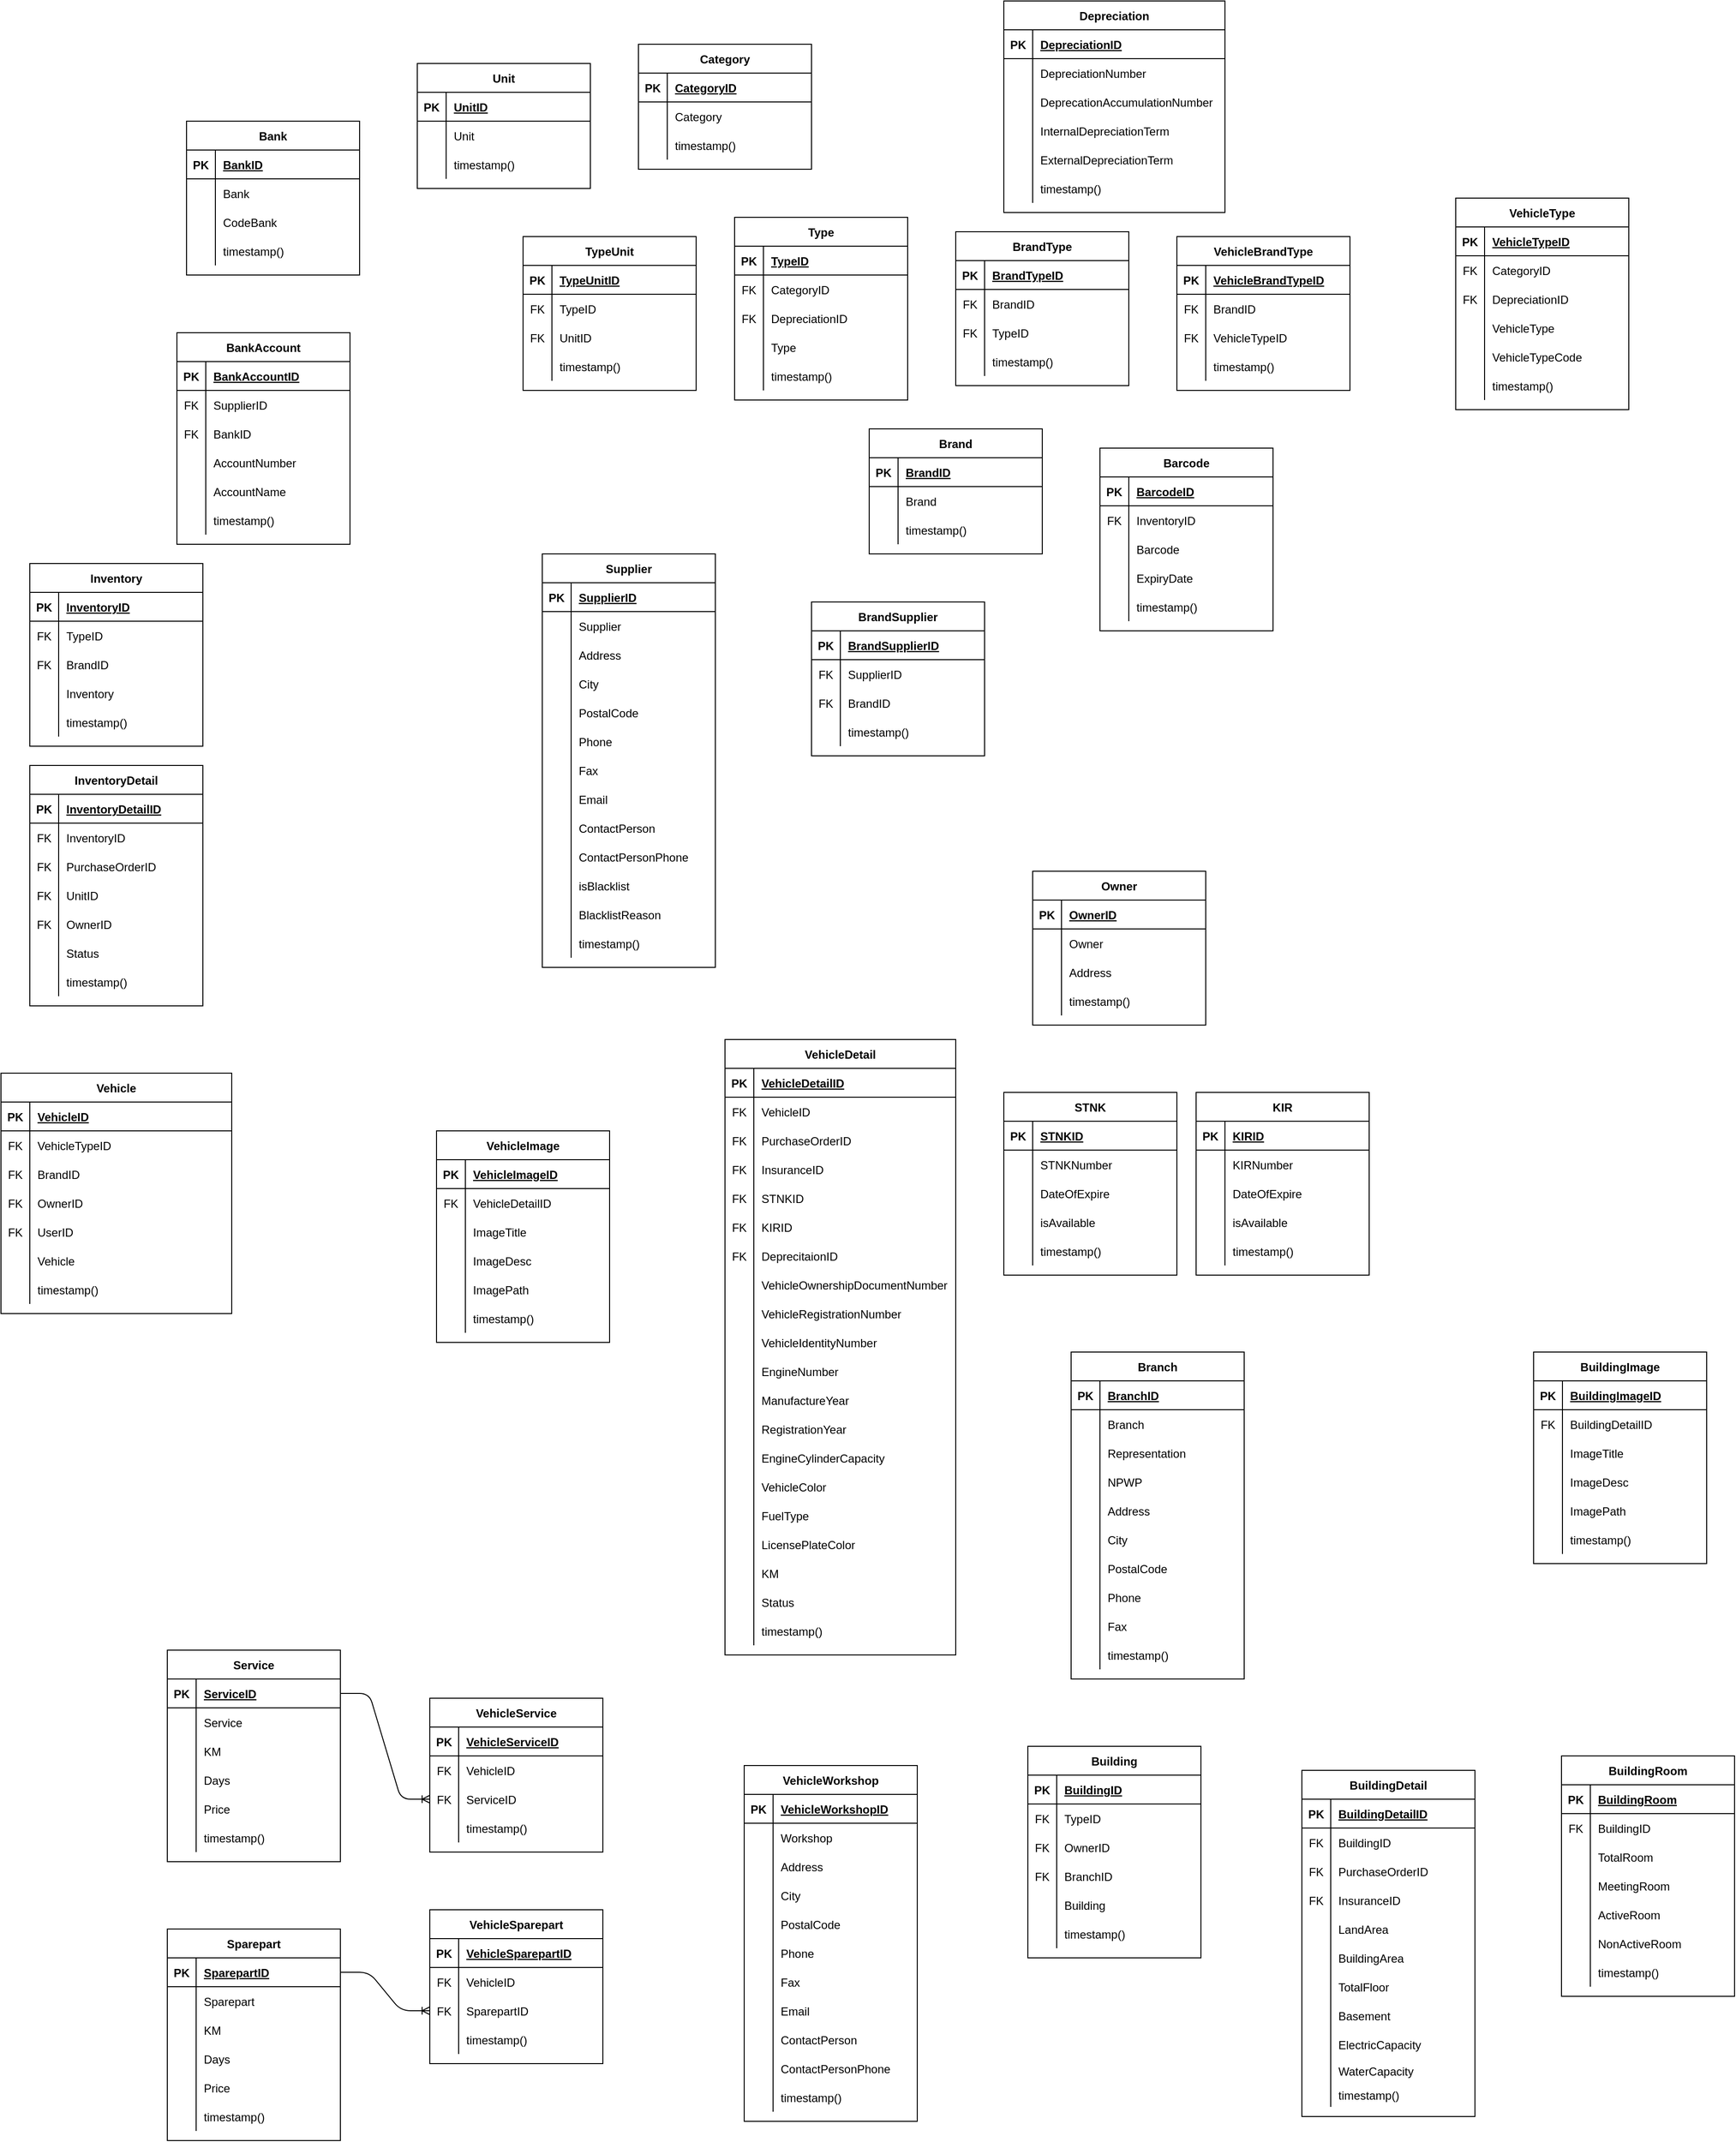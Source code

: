 <mxfile version="15.1.0" type="github">
  <diagram id="Jm7Weq7HoMdDrPd_gKgZ" name="Page-1">
    <mxGraphModel dx="2729" dy="1052" grid="1" gridSize="10" guides="1" tooltips="1" connect="1" arrows="1" fold="1" page="1" pageScale="1" pageWidth="827" pageHeight="1169" math="0" shadow="0">
      <root>
        <mxCell id="0" />
        <mxCell id="1" parent="0" />
        <mxCell id="jP5sKusEUZS4UX5iM_x4-1" value="Category" style="shape=table;startSize=30;container=1;collapsible=1;childLayout=tableLayout;fixedRows=1;rowLines=0;fontStyle=1;align=center;resizeLast=1;" parent="1" vertex="1">
          <mxGeometry x="130" y="110" width="180" height="130" as="geometry" />
        </mxCell>
        <mxCell id="jP5sKusEUZS4UX5iM_x4-2" value="" style="shape=partialRectangle;collapsible=0;dropTarget=0;pointerEvents=0;fillColor=none;top=0;left=0;bottom=1;right=0;points=[[0,0.5],[1,0.5]];portConstraint=eastwest;" parent="jP5sKusEUZS4UX5iM_x4-1" vertex="1">
          <mxGeometry y="30" width="180" height="30" as="geometry" />
        </mxCell>
        <mxCell id="jP5sKusEUZS4UX5iM_x4-3" value="PK" style="shape=partialRectangle;connectable=0;fillColor=none;top=0;left=0;bottom=0;right=0;fontStyle=1;overflow=hidden;" parent="jP5sKusEUZS4UX5iM_x4-2" vertex="1">
          <mxGeometry width="30" height="30" as="geometry" />
        </mxCell>
        <mxCell id="jP5sKusEUZS4UX5iM_x4-4" value="CategoryID" style="shape=partialRectangle;connectable=0;fillColor=none;top=0;left=0;bottom=0;right=0;align=left;spacingLeft=6;fontStyle=5;overflow=hidden;" parent="jP5sKusEUZS4UX5iM_x4-2" vertex="1">
          <mxGeometry x="30" width="150" height="30" as="geometry" />
        </mxCell>
        <mxCell id="jP5sKusEUZS4UX5iM_x4-5" value="" style="shape=partialRectangle;collapsible=0;dropTarget=0;pointerEvents=0;fillColor=none;top=0;left=0;bottom=0;right=0;points=[[0,0.5],[1,0.5]];portConstraint=eastwest;" parent="jP5sKusEUZS4UX5iM_x4-1" vertex="1">
          <mxGeometry y="60" width="180" height="30" as="geometry" />
        </mxCell>
        <mxCell id="jP5sKusEUZS4UX5iM_x4-6" value="" style="shape=partialRectangle;connectable=0;fillColor=none;top=0;left=0;bottom=0;right=0;editable=1;overflow=hidden;" parent="jP5sKusEUZS4UX5iM_x4-5" vertex="1">
          <mxGeometry width="30" height="30" as="geometry" />
        </mxCell>
        <mxCell id="jP5sKusEUZS4UX5iM_x4-7" value="Category" style="shape=partialRectangle;connectable=0;fillColor=none;top=0;left=0;bottom=0;right=0;align=left;spacingLeft=6;overflow=hidden;" parent="jP5sKusEUZS4UX5iM_x4-5" vertex="1">
          <mxGeometry x="30" width="150" height="30" as="geometry" />
        </mxCell>
        <mxCell id="jP5sKusEUZS4UX5iM_x4-53" value="" style="shape=partialRectangle;collapsible=0;dropTarget=0;pointerEvents=0;fillColor=none;top=0;left=0;bottom=0;right=0;points=[[0,0.5],[1,0.5]];portConstraint=eastwest;" parent="jP5sKusEUZS4UX5iM_x4-1" vertex="1">
          <mxGeometry y="90" width="180" height="30" as="geometry" />
        </mxCell>
        <mxCell id="jP5sKusEUZS4UX5iM_x4-54" value="" style="shape=partialRectangle;connectable=0;fillColor=none;top=0;left=0;bottom=0;right=0;editable=1;overflow=hidden;" parent="jP5sKusEUZS4UX5iM_x4-53" vertex="1">
          <mxGeometry width="30" height="30" as="geometry" />
        </mxCell>
        <mxCell id="jP5sKusEUZS4UX5iM_x4-55" value="timestamp()" style="shape=partialRectangle;connectable=0;fillColor=none;top=0;left=0;bottom=0;right=0;align=left;spacingLeft=6;overflow=hidden;" parent="jP5sKusEUZS4UX5iM_x4-53" vertex="1">
          <mxGeometry x="30" width="150" height="30" as="geometry" />
        </mxCell>
        <mxCell id="jP5sKusEUZS4UX5iM_x4-14" value="Type" style="shape=table;startSize=30;container=1;collapsible=1;childLayout=tableLayout;fixedRows=1;rowLines=0;fontStyle=1;align=center;resizeLast=1;" parent="1" vertex="1">
          <mxGeometry x="230" y="290" width="180" height="190" as="geometry" />
        </mxCell>
        <mxCell id="jP5sKusEUZS4UX5iM_x4-15" value="" style="shape=partialRectangle;collapsible=0;dropTarget=0;pointerEvents=0;fillColor=none;top=0;left=0;bottom=1;right=0;points=[[0,0.5],[1,0.5]];portConstraint=eastwest;" parent="jP5sKusEUZS4UX5iM_x4-14" vertex="1">
          <mxGeometry y="30" width="180" height="30" as="geometry" />
        </mxCell>
        <mxCell id="jP5sKusEUZS4UX5iM_x4-16" value="PK" style="shape=partialRectangle;connectable=0;fillColor=none;top=0;left=0;bottom=0;right=0;fontStyle=1;overflow=hidden;" parent="jP5sKusEUZS4UX5iM_x4-15" vertex="1">
          <mxGeometry width="30" height="30" as="geometry" />
        </mxCell>
        <mxCell id="jP5sKusEUZS4UX5iM_x4-17" value="TypeID" style="shape=partialRectangle;connectable=0;fillColor=none;top=0;left=0;bottom=0;right=0;align=left;spacingLeft=6;fontStyle=5;overflow=hidden;" parent="jP5sKusEUZS4UX5iM_x4-15" vertex="1">
          <mxGeometry x="30" width="150" height="30" as="geometry" />
        </mxCell>
        <mxCell id="jP5sKusEUZS4UX5iM_x4-18" value="" style="shape=partialRectangle;collapsible=0;dropTarget=0;pointerEvents=0;fillColor=none;top=0;left=0;bottom=0;right=0;points=[[0,0.5],[1,0.5]];portConstraint=eastwest;" parent="jP5sKusEUZS4UX5iM_x4-14" vertex="1">
          <mxGeometry y="60" width="180" height="30" as="geometry" />
        </mxCell>
        <mxCell id="jP5sKusEUZS4UX5iM_x4-19" value="FK" style="shape=partialRectangle;connectable=0;fillColor=none;top=0;left=0;bottom=0;right=0;editable=1;overflow=hidden;" parent="jP5sKusEUZS4UX5iM_x4-18" vertex="1">
          <mxGeometry width="30" height="30" as="geometry" />
        </mxCell>
        <mxCell id="jP5sKusEUZS4UX5iM_x4-20" value="CategoryID" style="shape=partialRectangle;connectable=0;fillColor=none;top=0;left=0;bottom=0;right=0;align=left;spacingLeft=6;overflow=hidden;" parent="jP5sKusEUZS4UX5iM_x4-18" vertex="1">
          <mxGeometry x="30" width="150" height="30" as="geometry" />
        </mxCell>
        <mxCell id="jP5sKusEUZS4UX5iM_x4-62" value="" style="shape=partialRectangle;collapsible=0;dropTarget=0;pointerEvents=0;fillColor=none;top=0;left=0;bottom=0;right=0;points=[[0,0.5],[1,0.5]];portConstraint=eastwest;" parent="jP5sKusEUZS4UX5iM_x4-14" vertex="1">
          <mxGeometry y="90" width="180" height="30" as="geometry" />
        </mxCell>
        <mxCell id="jP5sKusEUZS4UX5iM_x4-63" value="FK" style="shape=partialRectangle;connectable=0;fillColor=none;top=0;left=0;bottom=0;right=0;editable=1;overflow=hidden;" parent="jP5sKusEUZS4UX5iM_x4-62" vertex="1">
          <mxGeometry width="30" height="30" as="geometry" />
        </mxCell>
        <mxCell id="jP5sKusEUZS4UX5iM_x4-64" value="DepreciationID" style="shape=partialRectangle;connectable=0;fillColor=none;top=0;left=0;bottom=0;right=0;align=left;spacingLeft=6;overflow=hidden;" parent="jP5sKusEUZS4UX5iM_x4-62" vertex="1">
          <mxGeometry x="30" width="150" height="30" as="geometry" />
        </mxCell>
        <mxCell id="jP5sKusEUZS4UX5iM_x4-21" value="" style="shape=partialRectangle;collapsible=0;dropTarget=0;pointerEvents=0;fillColor=none;top=0;left=0;bottom=0;right=0;points=[[0,0.5],[1,0.5]];portConstraint=eastwest;" parent="jP5sKusEUZS4UX5iM_x4-14" vertex="1">
          <mxGeometry y="120" width="180" height="30" as="geometry" />
        </mxCell>
        <mxCell id="jP5sKusEUZS4UX5iM_x4-22" value="" style="shape=partialRectangle;connectable=0;fillColor=none;top=0;left=0;bottom=0;right=0;editable=1;overflow=hidden;" parent="jP5sKusEUZS4UX5iM_x4-21" vertex="1">
          <mxGeometry width="30" height="30" as="geometry" />
        </mxCell>
        <mxCell id="jP5sKusEUZS4UX5iM_x4-23" value="Type" style="shape=partialRectangle;connectable=0;fillColor=none;top=0;left=0;bottom=0;right=0;align=left;spacingLeft=6;overflow=hidden;" parent="jP5sKusEUZS4UX5iM_x4-21" vertex="1">
          <mxGeometry x="30" width="150" height="30" as="geometry" />
        </mxCell>
        <mxCell id="jP5sKusEUZS4UX5iM_x4-24" value="" style="shape=partialRectangle;collapsible=0;dropTarget=0;pointerEvents=0;fillColor=none;top=0;left=0;bottom=0;right=0;points=[[0,0.5],[1,0.5]];portConstraint=eastwest;" parent="jP5sKusEUZS4UX5iM_x4-14" vertex="1">
          <mxGeometry y="150" width="180" height="30" as="geometry" />
        </mxCell>
        <mxCell id="jP5sKusEUZS4UX5iM_x4-25" value="" style="shape=partialRectangle;connectable=0;fillColor=none;top=0;left=0;bottom=0;right=0;editable=1;overflow=hidden;" parent="jP5sKusEUZS4UX5iM_x4-24" vertex="1">
          <mxGeometry width="30" height="30" as="geometry" />
        </mxCell>
        <mxCell id="jP5sKusEUZS4UX5iM_x4-26" value="timestamp()" style="shape=partialRectangle;connectable=0;fillColor=none;top=0;left=0;bottom=0;right=0;align=left;spacingLeft=6;overflow=hidden;" parent="jP5sKusEUZS4UX5iM_x4-24" vertex="1">
          <mxGeometry x="30" width="150" height="30" as="geometry" />
        </mxCell>
        <mxCell id="jP5sKusEUZS4UX5iM_x4-27" value="Depreciation" style="shape=table;startSize=30;container=1;collapsible=1;childLayout=tableLayout;fixedRows=1;rowLines=0;fontStyle=1;align=center;resizeLast=1;" parent="1" vertex="1">
          <mxGeometry x="510" y="65" width="230" height="220" as="geometry" />
        </mxCell>
        <mxCell id="jP5sKusEUZS4UX5iM_x4-28" value="" style="shape=partialRectangle;collapsible=0;dropTarget=0;pointerEvents=0;fillColor=none;top=0;left=0;bottom=1;right=0;points=[[0,0.5],[1,0.5]];portConstraint=eastwest;" parent="jP5sKusEUZS4UX5iM_x4-27" vertex="1">
          <mxGeometry y="30" width="230" height="30" as="geometry" />
        </mxCell>
        <mxCell id="jP5sKusEUZS4UX5iM_x4-29" value="PK" style="shape=partialRectangle;connectable=0;fillColor=none;top=0;left=0;bottom=0;right=0;fontStyle=1;overflow=hidden;" parent="jP5sKusEUZS4UX5iM_x4-28" vertex="1">
          <mxGeometry width="30" height="30" as="geometry" />
        </mxCell>
        <mxCell id="jP5sKusEUZS4UX5iM_x4-30" value="DepreciationID" style="shape=partialRectangle;connectable=0;fillColor=none;top=0;left=0;bottom=0;right=0;align=left;spacingLeft=6;fontStyle=5;overflow=hidden;" parent="jP5sKusEUZS4UX5iM_x4-28" vertex="1">
          <mxGeometry x="30" width="200" height="30" as="geometry" />
        </mxCell>
        <mxCell id="jP5sKusEUZS4UX5iM_x4-31" value="" style="shape=partialRectangle;collapsible=0;dropTarget=0;pointerEvents=0;fillColor=none;top=0;left=0;bottom=0;right=0;points=[[0,0.5],[1,0.5]];portConstraint=eastwest;" parent="jP5sKusEUZS4UX5iM_x4-27" vertex="1">
          <mxGeometry y="60" width="230" height="30" as="geometry" />
        </mxCell>
        <mxCell id="jP5sKusEUZS4UX5iM_x4-32" value="" style="shape=partialRectangle;connectable=0;fillColor=none;top=0;left=0;bottom=0;right=0;editable=1;overflow=hidden;" parent="jP5sKusEUZS4UX5iM_x4-31" vertex="1">
          <mxGeometry width="30" height="30" as="geometry" />
        </mxCell>
        <mxCell id="jP5sKusEUZS4UX5iM_x4-33" value="DepreciationNumber" style="shape=partialRectangle;connectable=0;fillColor=none;top=0;left=0;bottom=0;right=0;align=left;spacingLeft=6;overflow=hidden;" parent="jP5sKusEUZS4UX5iM_x4-31" vertex="1">
          <mxGeometry x="30" width="200" height="30" as="geometry" />
        </mxCell>
        <mxCell id="jP5sKusEUZS4UX5iM_x4-34" value="" style="shape=partialRectangle;collapsible=0;dropTarget=0;pointerEvents=0;fillColor=none;top=0;left=0;bottom=0;right=0;points=[[0,0.5],[1,0.5]];portConstraint=eastwest;" parent="jP5sKusEUZS4UX5iM_x4-27" vertex="1">
          <mxGeometry y="90" width="230" height="30" as="geometry" />
        </mxCell>
        <mxCell id="jP5sKusEUZS4UX5iM_x4-35" value="" style="shape=partialRectangle;connectable=0;fillColor=none;top=0;left=0;bottom=0;right=0;editable=1;overflow=hidden;" parent="jP5sKusEUZS4UX5iM_x4-34" vertex="1">
          <mxGeometry width="30" height="30" as="geometry" />
        </mxCell>
        <mxCell id="jP5sKusEUZS4UX5iM_x4-36" value="DeprecationAccumulationNumber" style="shape=partialRectangle;connectable=0;fillColor=none;top=0;left=0;bottom=0;right=0;align=left;spacingLeft=6;overflow=hidden;" parent="jP5sKusEUZS4UX5iM_x4-34" vertex="1">
          <mxGeometry x="30" width="200" height="30" as="geometry" />
        </mxCell>
        <mxCell id="jP5sKusEUZS4UX5iM_x4-37" value="" style="shape=partialRectangle;collapsible=0;dropTarget=0;pointerEvents=0;fillColor=none;top=0;left=0;bottom=0;right=0;points=[[0,0.5],[1,0.5]];portConstraint=eastwest;" parent="jP5sKusEUZS4UX5iM_x4-27" vertex="1">
          <mxGeometry y="120" width="230" height="30" as="geometry" />
        </mxCell>
        <mxCell id="jP5sKusEUZS4UX5iM_x4-38" value="" style="shape=partialRectangle;connectable=0;fillColor=none;top=0;left=0;bottom=0;right=0;editable=1;overflow=hidden;" parent="jP5sKusEUZS4UX5iM_x4-37" vertex="1">
          <mxGeometry width="30" height="30" as="geometry" />
        </mxCell>
        <mxCell id="jP5sKusEUZS4UX5iM_x4-39" value="InternalDepreciationTerm" style="shape=partialRectangle;connectable=0;fillColor=none;top=0;left=0;bottom=0;right=0;align=left;spacingLeft=6;overflow=hidden;" parent="jP5sKusEUZS4UX5iM_x4-37" vertex="1">
          <mxGeometry x="30" width="200" height="30" as="geometry" />
        </mxCell>
        <mxCell id="jP5sKusEUZS4UX5iM_x4-56" value="" style="shape=partialRectangle;collapsible=0;dropTarget=0;pointerEvents=0;fillColor=none;top=0;left=0;bottom=0;right=0;points=[[0,0.5],[1,0.5]];portConstraint=eastwest;" parent="jP5sKusEUZS4UX5iM_x4-27" vertex="1">
          <mxGeometry y="150" width="230" height="30" as="geometry" />
        </mxCell>
        <mxCell id="jP5sKusEUZS4UX5iM_x4-57" value="" style="shape=partialRectangle;connectable=0;fillColor=none;top=0;left=0;bottom=0;right=0;editable=1;overflow=hidden;" parent="jP5sKusEUZS4UX5iM_x4-56" vertex="1">
          <mxGeometry width="30" height="30" as="geometry" />
        </mxCell>
        <mxCell id="jP5sKusEUZS4UX5iM_x4-58" value="ExternalDepreciationTerm" style="shape=partialRectangle;connectable=0;fillColor=none;top=0;left=0;bottom=0;right=0;align=left;spacingLeft=6;overflow=hidden;" parent="jP5sKusEUZS4UX5iM_x4-56" vertex="1">
          <mxGeometry x="30" width="200" height="30" as="geometry" />
        </mxCell>
        <mxCell id="jP5sKusEUZS4UX5iM_x4-59" value="" style="shape=partialRectangle;collapsible=0;dropTarget=0;pointerEvents=0;fillColor=none;top=0;left=0;bottom=0;right=0;points=[[0,0.5],[1,0.5]];portConstraint=eastwest;" parent="jP5sKusEUZS4UX5iM_x4-27" vertex="1">
          <mxGeometry y="180" width="230" height="30" as="geometry" />
        </mxCell>
        <mxCell id="jP5sKusEUZS4UX5iM_x4-60" value="" style="shape=partialRectangle;connectable=0;fillColor=none;top=0;left=0;bottom=0;right=0;editable=1;overflow=hidden;" parent="jP5sKusEUZS4UX5iM_x4-59" vertex="1">
          <mxGeometry width="30" height="30" as="geometry" />
        </mxCell>
        <mxCell id="jP5sKusEUZS4UX5iM_x4-61" value="timestamp()" style="shape=partialRectangle;connectable=0;fillColor=none;top=0;left=0;bottom=0;right=0;align=left;spacingLeft=6;overflow=hidden;" parent="jP5sKusEUZS4UX5iM_x4-59" vertex="1">
          <mxGeometry x="30" width="200" height="30" as="geometry" />
        </mxCell>
        <mxCell id="jP5sKusEUZS4UX5iM_x4-65" value="Brand" style="shape=table;startSize=30;container=1;collapsible=1;childLayout=tableLayout;fixedRows=1;rowLines=0;fontStyle=1;align=center;resizeLast=1;" parent="1" vertex="1">
          <mxGeometry x="370" y="510" width="180" height="130" as="geometry" />
        </mxCell>
        <mxCell id="jP5sKusEUZS4UX5iM_x4-66" value="" style="shape=partialRectangle;collapsible=0;dropTarget=0;pointerEvents=0;fillColor=none;top=0;left=0;bottom=1;right=0;points=[[0,0.5],[1,0.5]];portConstraint=eastwest;" parent="jP5sKusEUZS4UX5iM_x4-65" vertex="1">
          <mxGeometry y="30" width="180" height="30" as="geometry" />
        </mxCell>
        <mxCell id="jP5sKusEUZS4UX5iM_x4-67" value="PK" style="shape=partialRectangle;connectable=0;fillColor=none;top=0;left=0;bottom=0;right=0;fontStyle=1;overflow=hidden;" parent="jP5sKusEUZS4UX5iM_x4-66" vertex="1">
          <mxGeometry width="30" height="30" as="geometry" />
        </mxCell>
        <mxCell id="jP5sKusEUZS4UX5iM_x4-68" value="BrandID" style="shape=partialRectangle;connectable=0;fillColor=none;top=0;left=0;bottom=0;right=0;align=left;spacingLeft=6;fontStyle=5;overflow=hidden;" parent="jP5sKusEUZS4UX5iM_x4-66" vertex="1">
          <mxGeometry x="30" width="150" height="30" as="geometry" />
        </mxCell>
        <mxCell id="jP5sKusEUZS4UX5iM_x4-72" value="" style="shape=partialRectangle;collapsible=0;dropTarget=0;pointerEvents=0;fillColor=none;top=0;left=0;bottom=0;right=0;points=[[0,0.5],[1,0.5]];portConstraint=eastwest;" parent="jP5sKusEUZS4UX5iM_x4-65" vertex="1">
          <mxGeometry y="60" width="180" height="30" as="geometry" />
        </mxCell>
        <mxCell id="jP5sKusEUZS4UX5iM_x4-73" value="" style="shape=partialRectangle;connectable=0;fillColor=none;top=0;left=0;bottom=0;right=0;editable=1;overflow=hidden;" parent="jP5sKusEUZS4UX5iM_x4-72" vertex="1">
          <mxGeometry width="30" height="30" as="geometry" />
        </mxCell>
        <mxCell id="jP5sKusEUZS4UX5iM_x4-74" value="Brand" style="shape=partialRectangle;connectable=0;fillColor=none;top=0;left=0;bottom=0;right=0;align=left;spacingLeft=6;overflow=hidden;" parent="jP5sKusEUZS4UX5iM_x4-72" vertex="1">
          <mxGeometry x="30" width="150" height="30" as="geometry" />
        </mxCell>
        <mxCell id="jP5sKusEUZS4UX5iM_x4-75" value="" style="shape=partialRectangle;collapsible=0;dropTarget=0;pointerEvents=0;fillColor=none;top=0;left=0;bottom=0;right=0;points=[[0,0.5],[1,0.5]];portConstraint=eastwest;" parent="jP5sKusEUZS4UX5iM_x4-65" vertex="1">
          <mxGeometry y="90" width="180" height="30" as="geometry" />
        </mxCell>
        <mxCell id="jP5sKusEUZS4UX5iM_x4-76" value="" style="shape=partialRectangle;connectable=0;fillColor=none;top=0;left=0;bottom=0;right=0;editable=1;overflow=hidden;" parent="jP5sKusEUZS4UX5iM_x4-75" vertex="1">
          <mxGeometry width="30" height="30" as="geometry" />
        </mxCell>
        <mxCell id="jP5sKusEUZS4UX5iM_x4-77" value="timestamp()" style="shape=partialRectangle;connectable=0;fillColor=none;top=0;left=0;bottom=0;right=0;align=left;spacingLeft=6;overflow=hidden;" parent="jP5sKusEUZS4UX5iM_x4-75" vertex="1">
          <mxGeometry x="30" width="150" height="30" as="geometry" />
        </mxCell>
        <mxCell id="jP5sKusEUZS4UX5iM_x4-78" value="Supplier" style="shape=table;startSize=30;container=1;collapsible=1;childLayout=tableLayout;fixedRows=1;rowLines=0;fontStyle=1;align=center;resizeLast=1;" parent="1" vertex="1">
          <mxGeometry x="30" y="640" width="180" height="430" as="geometry" />
        </mxCell>
        <mxCell id="jP5sKusEUZS4UX5iM_x4-79" value="" style="shape=partialRectangle;collapsible=0;dropTarget=0;pointerEvents=0;fillColor=none;top=0;left=0;bottom=1;right=0;points=[[0,0.5],[1,0.5]];portConstraint=eastwest;" parent="jP5sKusEUZS4UX5iM_x4-78" vertex="1">
          <mxGeometry y="30" width="180" height="30" as="geometry" />
        </mxCell>
        <mxCell id="jP5sKusEUZS4UX5iM_x4-80" value="PK" style="shape=partialRectangle;connectable=0;fillColor=none;top=0;left=0;bottom=0;right=0;fontStyle=1;overflow=hidden;" parent="jP5sKusEUZS4UX5iM_x4-79" vertex="1">
          <mxGeometry width="30" height="30" as="geometry" />
        </mxCell>
        <mxCell id="jP5sKusEUZS4UX5iM_x4-81" value="SupplierID" style="shape=partialRectangle;connectable=0;fillColor=none;top=0;left=0;bottom=0;right=0;align=left;spacingLeft=6;fontStyle=5;overflow=hidden;" parent="jP5sKusEUZS4UX5iM_x4-79" vertex="1">
          <mxGeometry x="30" width="150" height="30" as="geometry" />
        </mxCell>
        <mxCell id="jP5sKusEUZS4UX5iM_x4-82" value="" style="shape=partialRectangle;collapsible=0;dropTarget=0;pointerEvents=0;fillColor=none;top=0;left=0;bottom=0;right=0;points=[[0,0.5],[1,0.5]];portConstraint=eastwest;" parent="jP5sKusEUZS4UX5iM_x4-78" vertex="1">
          <mxGeometry y="60" width="180" height="30" as="geometry" />
        </mxCell>
        <mxCell id="jP5sKusEUZS4UX5iM_x4-83" value="" style="shape=partialRectangle;connectable=0;fillColor=none;top=0;left=0;bottom=0;right=0;editable=1;overflow=hidden;" parent="jP5sKusEUZS4UX5iM_x4-82" vertex="1">
          <mxGeometry width="30" height="30" as="geometry" />
        </mxCell>
        <mxCell id="jP5sKusEUZS4UX5iM_x4-84" value="Supplier" style="shape=partialRectangle;connectable=0;fillColor=none;top=0;left=0;bottom=0;right=0;align=left;spacingLeft=6;overflow=hidden;" parent="jP5sKusEUZS4UX5iM_x4-82" vertex="1">
          <mxGeometry x="30" width="150" height="30" as="geometry" />
        </mxCell>
        <mxCell id="jP5sKusEUZS4UX5iM_x4-85" value="" style="shape=partialRectangle;collapsible=0;dropTarget=0;pointerEvents=0;fillColor=none;top=0;left=0;bottom=0;right=0;points=[[0,0.5],[1,0.5]];portConstraint=eastwest;" parent="jP5sKusEUZS4UX5iM_x4-78" vertex="1">
          <mxGeometry y="90" width="180" height="30" as="geometry" />
        </mxCell>
        <mxCell id="jP5sKusEUZS4UX5iM_x4-86" value="" style="shape=partialRectangle;connectable=0;fillColor=none;top=0;left=0;bottom=0;right=0;editable=1;overflow=hidden;" parent="jP5sKusEUZS4UX5iM_x4-85" vertex="1">
          <mxGeometry width="30" height="30" as="geometry" />
        </mxCell>
        <mxCell id="jP5sKusEUZS4UX5iM_x4-87" value="Address" style="shape=partialRectangle;connectable=0;fillColor=none;top=0;left=0;bottom=0;right=0;align=left;spacingLeft=6;overflow=hidden;" parent="jP5sKusEUZS4UX5iM_x4-85" vertex="1">
          <mxGeometry x="30" width="150" height="30" as="geometry" />
        </mxCell>
        <mxCell id="jP5sKusEUZS4UX5iM_x4-88" value="" style="shape=partialRectangle;collapsible=0;dropTarget=0;pointerEvents=0;fillColor=none;top=0;left=0;bottom=0;right=0;points=[[0,0.5],[1,0.5]];portConstraint=eastwest;" parent="jP5sKusEUZS4UX5iM_x4-78" vertex="1">
          <mxGeometry y="120" width="180" height="30" as="geometry" />
        </mxCell>
        <mxCell id="jP5sKusEUZS4UX5iM_x4-89" value="" style="shape=partialRectangle;connectable=0;fillColor=none;top=0;left=0;bottom=0;right=0;editable=1;overflow=hidden;" parent="jP5sKusEUZS4UX5iM_x4-88" vertex="1">
          <mxGeometry width="30" height="30" as="geometry" />
        </mxCell>
        <mxCell id="jP5sKusEUZS4UX5iM_x4-90" value="City" style="shape=partialRectangle;connectable=0;fillColor=none;top=0;left=0;bottom=0;right=0;align=left;spacingLeft=6;overflow=hidden;" parent="jP5sKusEUZS4UX5iM_x4-88" vertex="1">
          <mxGeometry x="30" width="150" height="30" as="geometry" />
        </mxCell>
        <mxCell id="jP5sKusEUZS4UX5iM_x4-146" value="" style="shape=partialRectangle;collapsible=0;dropTarget=0;pointerEvents=0;fillColor=none;top=0;left=0;bottom=0;right=0;points=[[0,0.5],[1,0.5]];portConstraint=eastwest;" parent="jP5sKusEUZS4UX5iM_x4-78" vertex="1">
          <mxGeometry y="150" width="180" height="30" as="geometry" />
        </mxCell>
        <mxCell id="jP5sKusEUZS4UX5iM_x4-147" value="" style="shape=partialRectangle;connectable=0;fillColor=none;top=0;left=0;bottom=0;right=0;editable=1;overflow=hidden;" parent="jP5sKusEUZS4UX5iM_x4-146" vertex="1">
          <mxGeometry width="30" height="30" as="geometry" />
        </mxCell>
        <mxCell id="jP5sKusEUZS4UX5iM_x4-148" value="PostalCode" style="shape=partialRectangle;connectable=0;fillColor=none;top=0;left=0;bottom=0;right=0;align=left;spacingLeft=6;overflow=hidden;" parent="jP5sKusEUZS4UX5iM_x4-146" vertex="1">
          <mxGeometry x="30" width="150" height="30" as="geometry" />
        </mxCell>
        <mxCell id="jP5sKusEUZS4UX5iM_x4-91" value="" style="shape=partialRectangle;collapsible=0;dropTarget=0;pointerEvents=0;fillColor=none;top=0;left=0;bottom=0;right=0;points=[[0,0.5],[1,0.5]];portConstraint=eastwest;" parent="jP5sKusEUZS4UX5iM_x4-78" vertex="1">
          <mxGeometry y="180" width="180" height="30" as="geometry" />
        </mxCell>
        <mxCell id="jP5sKusEUZS4UX5iM_x4-92" value="" style="shape=partialRectangle;connectable=0;fillColor=none;top=0;left=0;bottom=0;right=0;editable=1;overflow=hidden;" parent="jP5sKusEUZS4UX5iM_x4-91" vertex="1">
          <mxGeometry width="30" height="30" as="geometry" />
        </mxCell>
        <mxCell id="jP5sKusEUZS4UX5iM_x4-93" value="Phone" style="shape=partialRectangle;connectable=0;fillColor=none;top=0;left=0;bottom=0;right=0;align=left;spacingLeft=6;overflow=hidden;" parent="jP5sKusEUZS4UX5iM_x4-91" vertex="1">
          <mxGeometry x="30" width="150" height="30" as="geometry" />
        </mxCell>
        <mxCell id="jP5sKusEUZS4UX5iM_x4-94" value="" style="shape=partialRectangle;collapsible=0;dropTarget=0;pointerEvents=0;fillColor=none;top=0;left=0;bottom=0;right=0;points=[[0,0.5],[1,0.5]];portConstraint=eastwest;" parent="jP5sKusEUZS4UX5iM_x4-78" vertex="1">
          <mxGeometry y="210" width="180" height="30" as="geometry" />
        </mxCell>
        <mxCell id="jP5sKusEUZS4UX5iM_x4-95" value="" style="shape=partialRectangle;connectable=0;fillColor=none;top=0;left=0;bottom=0;right=0;editable=1;overflow=hidden;" parent="jP5sKusEUZS4UX5iM_x4-94" vertex="1">
          <mxGeometry width="30" height="30" as="geometry" />
        </mxCell>
        <mxCell id="jP5sKusEUZS4UX5iM_x4-96" value="Fax" style="shape=partialRectangle;connectable=0;fillColor=none;top=0;left=0;bottom=0;right=0;align=left;spacingLeft=6;overflow=hidden;" parent="jP5sKusEUZS4UX5iM_x4-94" vertex="1">
          <mxGeometry x="30" width="150" height="30" as="geometry" />
        </mxCell>
        <mxCell id="jP5sKusEUZS4UX5iM_x4-97" value="" style="shape=partialRectangle;collapsible=0;dropTarget=0;pointerEvents=0;fillColor=none;top=0;left=0;bottom=0;right=0;points=[[0,0.5],[1,0.5]];portConstraint=eastwest;" parent="jP5sKusEUZS4UX5iM_x4-78" vertex="1">
          <mxGeometry y="240" width="180" height="30" as="geometry" />
        </mxCell>
        <mxCell id="jP5sKusEUZS4UX5iM_x4-98" value="" style="shape=partialRectangle;connectable=0;fillColor=none;top=0;left=0;bottom=0;right=0;editable=1;overflow=hidden;" parent="jP5sKusEUZS4UX5iM_x4-97" vertex="1">
          <mxGeometry width="30" height="30" as="geometry" />
        </mxCell>
        <mxCell id="jP5sKusEUZS4UX5iM_x4-99" value="Email" style="shape=partialRectangle;connectable=0;fillColor=none;top=0;left=0;bottom=0;right=0;align=left;spacingLeft=6;overflow=hidden;" parent="jP5sKusEUZS4UX5iM_x4-97" vertex="1">
          <mxGeometry x="30" width="150" height="30" as="geometry" />
        </mxCell>
        <mxCell id="jP5sKusEUZS4UX5iM_x4-100" value="" style="shape=partialRectangle;collapsible=0;dropTarget=0;pointerEvents=0;fillColor=none;top=0;left=0;bottom=0;right=0;points=[[0,0.5],[1,0.5]];portConstraint=eastwest;" parent="jP5sKusEUZS4UX5iM_x4-78" vertex="1">
          <mxGeometry y="270" width="180" height="30" as="geometry" />
        </mxCell>
        <mxCell id="jP5sKusEUZS4UX5iM_x4-101" value="" style="shape=partialRectangle;connectable=0;fillColor=none;top=0;left=0;bottom=0;right=0;editable=1;overflow=hidden;" parent="jP5sKusEUZS4UX5iM_x4-100" vertex="1">
          <mxGeometry width="30" height="30" as="geometry" />
        </mxCell>
        <mxCell id="jP5sKusEUZS4UX5iM_x4-102" value="ContactPerson" style="shape=partialRectangle;connectable=0;fillColor=none;top=0;left=0;bottom=0;right=0;align=left;spacingLeft=6;overflow=hidden;" parent="jP5sKusEUZS4UX5iM_x4-100" vertex="1">
          <mxGeometry x="30" width="150" height="30" as="geometry" />
        </mxCell>
        <mxCell id="jP5sKusEUZS4UX5iM_x4-103" value="" style="shape=partialRectangle;collapsible=0;dropTarget=0;pointerEvents=0;fillColor=none;top=0;left=0;bottom=0;right=0;points=[[0,0.5],[1,0.5]];portConstraint=eastwest;" parent="jP5sKusEUZS4UX5iM_x4-78" vertex="1">
          <mxGeometry y="300" width="180" height="30" as="geometry" />
        </mxCell>
        <mxCell id="jP5sKusEUZS4UX5iM_x4-104" value="" style="shape=partialRectangle;connectable=0;fillColor=none;top=0;left=0;bottom=0;right=0;editable=1;overflow=hidden;" parent="jP5sKusEUZS4UX5iM_x4-103" vertex="1">
          <mxGeometry width="30" height="30" as="geometry" />
        </mxCell>
        <mxCell id="jP5sKusEUZS4UX5iM_x4-105" value="ContactPersonPhone" style="shape=partialRectangle;connectable=0;fillColor=none;top=0;left=0;bottom=0;right=0;align=left;spacingLeft=6;overflow=hidden;" parent="jP5sKusEUZS4UX5iM_x4-103" vertex="1">
          <mxGeometry x="30" width="150" height="30" as="geometry" />
        </mxCell>
        <mxCell id="jP5sKusEUZS4UX5iM_x4-106" value="" style="shape=partialRectangle;collapsible=0;dropTarget=0;pointerEvents=0;fillColor=none;top=0;left=0;bottom=0;right=0;points=[[0,0.5],[1,0.5]];portConstraint=eastwest;" parent="jP5sKusEUZS4UX5iM_x4-78" vertex="1">
          <mxGeometry y="330" width="180" height="30" as="geometry" />
        </mxCell>
        <mxCell id="jP5sKusEUZS4UX5iM_x4-107" value="" style="shape=partialRectangle;connectable=0;fillColor=none;top=0;left=0;bottom=0;right=0;editable=1;overflow=hidden;" parent="jP5sKusEUZS4UX5iM_x4-106" vertex="1">
          <mxGeometry width="30" height="30" as="geometry" />
        </mxCell>
        <mxCell id="jP5sKusEUZS4UX5iM_x4-108" value="isBlacklist" style="shape=partialRectangle;connectable=0;fillColor=none;top=0;left=0;bottom=0;right=0;align=left;spacingLeft=6;overflow=hidden;" parent="jP5sKusEUZS4UX5iM_x4-106" vertex="1">
          <mxGeometry x="30" width="150" height="30" as="geometry" />
        </mxCell>
        <mxCell id="jP5sKusEUZS4UX5iM_x4-142" value="" style="shape=partialRectangle;collapsible=0;dropTarget=0;pointerEvents=0;fillColor=none;top=0;left=0;bottom=0;right=0;points=[[0,0.5],[1,0.5]];portConstraint=eastwest;" parent="jP5sKusEUZS4UX5iM_x4-78" vertex="1">
          <mxGeometry y="360" width="180" height="30" as="geometry" />
        </mxCell>
        <mxCell id="jP5sKusEUZS4UX5iM_x4-143" value="" style="shape=partialRectangle;connectable=0;fillColor=none;top=0;left=0;bottom=0;right=0;editable=1;overflow=hidden;" parent="jP5sKusEUZS4UX5iM_x4-142" vertex="1">
          <mxGeometry width="30" height="30" as="geometry" />
        </mxCell>
        <mxCell id="jP5sKusEUZS4UX5iM_x4-144" value="BlacklistReason" style="shape=partialRectangle;connectable=0;fillColor=none;top=0;left=0;bottom=0;right=0;align=left;spacingLeft=6;overflow=hidden;" parent="jP5sKusEUZS4UX5iM_x4-142" vertex="1">
          <mxGeometry x="30" width="150" height="30" as="geometry" />
        </mxCell>
        <mxCell id="jP5sKusEUZS4UX5iM_x4-162" value="" style="shape=partialRectangle;collapsible=0;dropTarget=0;pointerEvents=0;fillColor=none;top=0;left=0;bottom=0;right=0;points=[[0,0.5],[1,0.5]];portConstraint=eastwest;" parent="jP5sKusEUZS4UX5iM_x4-78" vertex="1">
          <mxGeometry y="390" width="180" height="30" as="geometry" />
        </mxCell>
        <mxCell id="jP5sKusEUZS4UX5iM_x4-163" value="" style="shape=partialRectangle;connectable=0;fillColor=none;top=0;left=0;bottom=0;right=0;editable=1;overflow=hidden;" parent="jP5sKusEUZS4UX5iM_x4-162" vertex="1">
          <mxGeometry width="30" height="30" as="geometry" />
        </mxCell>
        <mxCell id="jP5sKusEUZS4UX5iM_x4-164" value="timestamp()" style="shape=partialRectangle;connectable=0;fillColor=none;top=0;left=0;bottom=0;right=0;align=left;spacingLeft=6;overflow=hidden;" parent="jP5sKusEUZS4UX5iM_x4-162" vertex="1">
          <mxGeometry x="30" width="150" height="30" as="geometry" />
        </mxCell>
        <mxCell id="jP5sKusEUZS4UX5iM_x4-109" value="BankAccount" style="shape=table;startSize=30;container=1;collapsible=1;childLayout=tableLayout;fixedRows=1;rowLines=0;fontStyle=1;align=center;resizeLast=1;" parent="1" vertex="1">
          <mxGeometry x="-350" y="410" width="180" height="220" as="geometry" />
        </mxCell>
        <mxCell id="jP5sKusEUZS4UX5iM_x4-110" value="" style="shape=partialRectangle;collapsible=0;dropTarget=0;pointerEvents=0;fillColor=none;top=0;left=0;bottom=1;right=0;points=[[0,0.5],[1,0.5]];portConstraint=eastwest;" parent="jP5sKusEUZS4UX5iM_x4-109" vertex="1">
          <mxGeometry y="30" width="180" height="30" as="geometry" />
        </mxCell>
        <mxCell id="jP5sKusEUZS4UX5iM_x4-111" value="PK" style="shape=partialRectangle;connectable=0;fillColor=none;top=0;left=0;bottom=0;right=0;fontStyle=1;overflow=hidden;" parent="jP5sKusEUZS4UX5iM_x4-110" vertex="1">
          <mxGeometry width="30" height="30" as="geometry" />
        </mxCell>
        <mxCell id="jP5sKusEUZS4UX5iM_x4-112" value="BankAccountID" style="shape=partialRectangle;connectable=0;fillColor=none;top=0;left=0;bottom=0;right=0;align=left;spacingLeft=6;fontStyle=5;overflow=hidden;" parent="jP5sKusEUZS4UX5iM_x4-110" vertex="1">
          <mxGeometry x="30" width="150" height="30" as="geometry" />
        </mxCell>
        <mxCell id="jP5sKusEUZS4UX5iM_x4-113" value="" style="shape=partialRectangle;collapsible=0;dropTarget=0;pointerEvents=0;fillColor=none;top=0;left=0;bottom=0;right=0;points=[[0,0.5],[1,0.5]];portConstraint=eastwest;" parent="jP5sKusEUZS4UX5iM_x4-109" vertex="1">
          <mxGeometry y="60" width="180" height="30" as="geometry" />
        </mxCell>
        <mxCell id="jP5sKusEUZS4UX5iM_x4-114" value="FK" style="shape=partialRectangle;connectable=0;fillColor=none;top=0;left=0;bottom=0;right=0;editable=1;overflow=hidden;" parent="jP5sKusEUZS4UX5iM_x4-113" vertex="1">
          <mxGeometry width="30" height="30" as="geometry" />
        </mxCell>
        <mxCell id="jP5sKusEUZS4UX5iM_x4-115" value="SupplierID" style="shape=partialRectangle;connectable=0;fillColor=none;top=0;left=0;bottom=0;right=0;align=left;spacingLeft=6;overflow=hidden;" parent="jP5sKusEUZS4UX5iM_x4-113" vertex="1">
          <mxGeometry x="30" width="150" height="30" as="geometry" />
        </mxCell>
        <mxCell id="jP5sKusEUZS4UX5iM_x4-135" value="" style="shape=partialRectangle;collapsible=0;dropTarget=0;pointerEvents=0;fillColor=none;top=0;left=0;bottom=0;right=0;points=[[0,0.5],[1,0.5]];portConstraint=eastwest;" parent="jP5sKusEUZS4UX5iM_x4-109" vertex="1">
          <mxGeometry y="90" width="180" height="30" as="geometry" />
        </mxCell>
        <mxCell id="jP5sKusEUZS4UX5iM_x4-136" value="FK" style="shape=partialRectangle;connectable=0;fillColor=none;top=0;left=0;bottom=0;right=0;editable=1;overflow=hidden;" parent="jP5sKusEUZS4UX5iM_x4-135" vertex="1">
          <mxGeometry width="30" height="30" as="geometry" />
        </mxCell>
        <mxCell id="jP5sKusEUZS4UX5iM_x4-137" value="BankID" style="shape=partialRectangle;connectable=0;fillColor=none;top=0;left=0;bottom=0;right=0;align=left;spacingLeft=6;overflow=hidden;" parent="jP5sKusEUZS4UX5iM_x4-135" vertex="1">
          <mxGeometry x="30" width="150" height="30" as="geometry" />
        </mxCell>
        <mxCell id="jP5sKusEUZS4UX5iM_x4-116" value="" style="shape=partialRectangle;collapsible=0;dropTarget=0;pointerEvents=0;fillColor=none;top=0;left=0;bottom=0;right=0;points=[[0,0.5],[1,0.5]];portConstraint=eastwest;" parent="jP5sKusEUZS4UX5iM_x4-109" vertex="1">
          <mxGeometry y="120" width="180" height="30" as="geometry" />
        </mxCell>
        <mxCell id="jP5sKusEUZS4UX5iM_x4-117" value="" style="shape=partialRectangle;connectable=0;fillColor=none;top=0;left=0;bottom=0;right=0;editable=1;overflow=hidden;" parent="jP5sKusEUZS4UX5iM_x4-116" vertex="1">
          <mxGeometry width="30" height="30" as="geometry" />
        </mxCell>
        <mxCell id="jP5sKusEUZS4UX5iM_x4-118" value="AccountNumber" style="shape=partialRectangle;connectable=0;fillColor=none;top=0;left=0;bottom=0;right=0;align=left;spacingLeft=6;overflow=hidden;" parent="jP5sKusEUZS4UX5iM_x4-116" vertex="1">
          <mxGeometry x="30" width="150" height="30" as="geometry" />
        </mxCell>
        <mxCell id="jP5sKusEUZS4UX5iM_x4-119" value="" style="shape=partialRectangle;collapsible=0;dropTarget=0;pointerEvents=0;fillColor=none;top=0;left=0;bottom=0;right=0;points=[[0,0.5],[1,0.5]];portConstraint=eastwest;" parent="jP5sKusEUZS4UX5iM_x4-109" vertex="1">
          <mxGeometry y="150" width="180" height="30" as="geometry" />
        </mxCell>
        <mxCell id="jP5sKusEUZS4UX5iM_x4-120" value="" style="shape=partialRectangle;connectable=0;fillColor=none;top=0;left=0;bottom=0;right=0;editable=1;overflow=hidden;" parent="jP5sKusEUZS4UX5iM_x4-119" vertex="1">
          <mxGeometry width="30" height="30" as="geometry" />
        </mxCell>
        <mxCell id="jP5sKusEUZS4UX5iM_x4-121" value="AccountName" style="shape=partialRectangle;connectable=0;fillColor=none;top=0;left=0;bottom=0;right=0;align=left;spacingLeft=6;overflow=hidden;" parent="jP5sKusEUZS4UX5iM_x4-119" vertex="1">
          <mxGeometry x="30" width="150" height="30" as="geometry" />
        </mxCell>
        <mxCell id="jP5sKusEUZS4UX5iM_x4-191" value="" style="shape=partialRectangle;collapsible=0;dropTarget=0;pointerEvents=0;fillColor=none;top=0;left=0;bottom=0;right=0;points=[[0,0.5],[1,0.5]];portConstraint=eastwest;" parent="jP5sKusEUZS4UX5iM_x4-109" vertex="1">
          <mxGeometry y="180" width="180" height="30" as="geometry" />
        </mxCell>
        <mxCell id="jP5sKusEUZS4UX5iM_x4-192" value="" style="shape=partialRectangle;connectable=0;fillColor=none;top=0;left=0;bottom=0;right=0;editable=1;overflow=hidden;" parent="jP5sKusEUZS4UX5iM_x4-191" vertex="1">
          <mxGeometry width="30" height="30" as="geometry" />
        </mxCell>
        <mxCell id="jP5sKusEUZS4UX5iM_x4-193" value="timestamp()" style="shape=partialRectangle;connectable=0;fillColor=none;top=0;left=0;bottom=0;right=0;align=left;spacingLeft=6;overflow=hidden;" parent="jP5sKusEUZS4UX5iM_x4-191" vertex="1">
          <mxGeometry x="30" width="150" height="30" as="geometry" />
        </mxCell>
        <mxCell id="jP5sKusEUZS4UX5iM_x4-125" value="Bank" style="shape=table;startSize=30;container=1;collapsible=1;childLayout=tableLayout;fixedRows=1;rowLines=0;fontStyle=1;align=center;resizeLast=1;" parent="1" vertex="1">
          <mxGeometry x="-340" y="190" width="180" height="160" as="geometry">
            <mxRectangle x="130" y="610" width="60" height="30" as="alternateBounds" />
          </mxGeometry>
        </mxCell>
        <mxCell id="jP5sKusEUZS4UX5iM_x4-126" value="" style="shape=partialRectangle;collapsible=0;dropTarget=0;pointerEvents=0;fillColor=none;top=0;left=0;bottom=1;right=0;points=[[0,0.5],[1,0.5]];portConstraint=eastwest;" parent="jP5sKusEUZS4UX5iM_x4-125" vertex="1">
          <mxGeometry y="30" width="180" height="30" as="geometry" />
        </mxCell>
        <mxCell id="jP5sKusEUZS4UX5iM_x4-127" value="PK" style="shape=partialRectangle;connectable=0;fillColor=none;top=0;left=0;bottom=0;right=0;fontStyle=1;overflow=hidden;" parent="jP5sKusEUZS4UX5iM_x4-126" vertex="1">
          <mxGeometry width="30" height="30" as="geometry" />
        </mxCell>
        <mxCell id="jP5sKusEUZS4UX5iM_x4-128" value="BankID" style="shape=partialRectangle;connectable=0;fillColor=none;top=0;left=0;bottom=0;right=0;align=left;spacingLeft=6;fontStyle=5;overflow=hidden;" parent="jP5sKusEUZS4UX5iM_x4-126" vertex="1">
          <mxGeometry x="30" width="150" height="30" as="geometry" />
        </mxCell>
        <mxCell id="jP5sKusEUZS4UX5iM_x4-129" value="" style="shape=partialRectangle;collapsible=0;dropTarget=0;pointerEvents=0;fillColor=none;top=0;left=0;bottom=0;right=0;points=[[0,0.5],[1,0.5]];portConstraint=eastwest;" parent="jP5sKusEUZS4UX5iM_x4-125" vertex="1">
          <mxGeometry y="60" width="180" height="30" as="geometry" />
        </mxCell>
        <mxCell id="jP5sKusEUZS4UX5iM_x4-130" value="" style="shape=partialRectangle;connectable=0;fillColor=none;top=0;left=0;bottom=0;right=0;editable=1;overflow=hidden;" parent="jP5sKusEUZS4UX5iM_x4-129" vertex="1">
          <mxGeometry width="30" height="30" as="geometry" />
        </mxCell>
        <mxCell id="jP5sKusEUZS4UX5iM_x4-131" value="Bank" style="shape=partialRectangle;connectable=0;fillColor=none;top=0;left=0;bottom=0;right=0;align=left;spacingLeft=6;overflow=hidden;" parent="jP5sKusEUZS4UX5iM_x4-129" vertex="1">
          <mxGeometry x="30" width="150" height="30" as="geometry" />
        </mxCell>
        <mxCell id="jP5sKusEUZS4UX5iM_x4-132" value="" style="shape=partialRectangle;collapsible=0;dropTarget=0;pointerEvents=0;fillColor=none;top=0;left=0;bottom=0;right=0;points=[[0,0.5],[1,0.5]];portConstraint=eastwest;" parent="jP5sKusEUZS4UX5iM_x4-125" vertex="1">
          <mxGeometry y="90" width="180" height="30" as="geometry" />
        </mxCell>
        <mxCell id="jP5sKusEUZS4UX5iM_x4-133" value="" style="shape=partialRectangle;connectable=0;fillColor=none;top=0;left=0;bottom=0;right=0;editable=1;overflow=hidden;" parent="jP5sKusEUZS4UX5iM_x4-132" vertex="1">
          <mxGeometry width="30" height="30" as="geometry" />
        </mxCell>
        <mxCell id="jP5sKusEUZS4UX5iM_x4-134" value="CodeBank" style="shape=partialRectangle;connectable=0;fillColor=none;top=0;left=0;bottom=0;right=0;align=left;spacingLeft=6;overflow=hidden;" parent="jP5sKusEUZS4UX5iM_x4-132" vertex="1">
          <mxGeometry x="30" width="150" height="30" as="geometry" />
        </mxCell>
        <mxCell id="jP5sKusEUZS4UX5iM_x4-188" value="" style="shape=partialRectangle;collapsible=0;dropTarget=0;pointerEvents=0;fillColor=none;top=0;left=0;bottom=0;right=0;points=[[0,0.5],[1,0.5]];portConstraint=eastwest;" parent="jP5sKusEUZS4UX5iM_x4-125" vertex="1">
          <mxGeometry y="120" width="180" height="30" as="geometry" />
        </mxCell>
        <mxCell id="jP5sKusEUZS4UX5iM_x4-189" value="" style="shape=partialRectangle;connectable=0;fillColor=none;top=0;left=0;bottom=0;right=0;editable=1;overflow=hidden;" parent="jP5sKusEUZS4UX5iM_x4-188" vertex="1">
          <mxGeometry width="30" height="30" as="geometry" />
        </mxCell>
        <mxCell id="jP5sKusEUZS4UX5iM_x4-190" value="timestamp()" style="shape=partialRectangle;connectable=0;fillColor=none;top=0;left=0;bottom=0;right=0;align=left;spacingLeft=6;overflow=hidden;" parent="jP5sKusEUZS4UX5iM_x4-188" vertex="1">
          <mxGeometry x="30" width="150" height="30" as="geometry" />
        </mxCell>
        <mxCell id="jP5sKusEUZS4UX5iM_x4-149" value="BrandSupplier" style="shape=table;startSize=30;container=1;collapsible=1;childLayout=tableLayout;fixedRows=1;rowLines=0;fontStyle=1;align=center;resizeLast=1;" parent="1" vertex="1">
          <mxGeometry x="310" y="690" width="180" height="160" as="geometry" />
        </mxCell>
        <mxCell id="jP5sKusEUZS4UX5iM_x4-150" value="" style="shape=partialRectangle;collapsible=0;dropTarget=0;pointerEvents=0;fillColor=none;top=0;left=0;bottom=1;right=0;points=[[0,0.5],[1,0.5]];portConstraint=eastwest;" parent="jP5sKusEUZS4UX5iM_x4-149" vertex="1">
          <mxGeometry y="30" width="180" height="30" as="geometry" />
        </mxCell>
        <mxCell id="jP5sKusEUZS4UX5iM_x4-151" value="PK" style="shape=partialRectangle;connectable=0;fillColor=none;top=0;left=0;bottom=0;right=0;fontStyle=1;overflow=hidden;" parent="jP5sKusEUZS4UX5iM_x4-150" vertex="1">
          <mxGeometry width="30" height="30" as="geometry" />
        </mxCell>
        <mxCell id="jP5sKusEUZS4UX5iM_x4-152" value="BrandSupplierID" style="shape=partialRectangle;connectable=0;fillColor=none;top=0;left=0;bottom=0;right=0;align=left;spacingLeft=6;fontStyle=5;overflow=hidden;" parent="jP5sKusEUZS4UX5iM_x4-150" vertex="1">
          <mxGeometry x="30" width="150" height="30" as="geometry" />
        </mxCell>
        <mxCell id="jP5sKusEUZS4UX5iM_x4-153" value="" style="shape=partialRectangle;collapsible=0;dropTarget=0;pointerEvents=0;fillColor=none;top=0;left=0;bottom=0;right=0;points=[[0,0.5],[1,0.5]];portConstraint=eastwest;" parent="jP5sKusEUZS4UX5iM_x4-149" vertex="1">
          <mxGeometry y="60" width="180" height="30" as="geometry" />
        </mxCell>
        <mxCell id="jP5sKusEUZS4UX5iM_x4-154" value="FK" style="shape=partialRectangle;connectable=0;fillColor=none;top=0;left=0;bottom=0;right=0;editable=1;overflow=hidden;" parent="jP5sKusEUZS4UX5iM_x4-153" vertex="1">
          <mxGeometry width="30" height="30" as="geometry" />
        </mxCell>
        <mxCell id="jP5sKusEUZS4UX5iM_x4-155" value="SupplierID" style="shape=partialRectangle;connectable=0;fillColor=none;top=0;left=0;bottom=0;right=0;align=left;spacingLeft=6;overflow=hidden;" parent="jP5sKusEUZS4UX5iM_x4-153" vertex="1">
          <mxGeometry x="30" width="150" height="30" as="geometry" />
        </mxCell>
        <mxCell id="jP5sKusEUZS4UX5iM_x4-156" value="" style="shape=partialRectangle;collapsible=0;dropTarget=0;pointerEvents=0;fillColor=none;top=0;left=0;bottom=0;right=0;points=[[0,0.5],[1,0.5]];portConstraint=eastwest;" parent="jP5sKusEUZS4UX5iM_x4-149" vertex="1">
          <mxGeometry y="90" width="180" height="30" as="geometry" />
        </mxCell>
        <mxCell id="jP5sKusEUZS4UX5iM_x4-157" value="FK" style="shape=partialRectangle;connectable=0;fillColor=none;top=0;left=0;bottom=0;right=0;editable=1;overflow=hidden;" parent="jP5sKusEUZS4UX5iM_x4-156" vertex="1">
          <mxGeometry width="30" height="30" as="geometry" />
        </mxCell>
        <mxCell id="jP5sKusEUZS4UX5iM_x4-158" value="BrandID" style="shape=partialRectangle;connectable=0;fillColor=none;top=0;left=0;bottom=0;right=0;align=left;spacingLeft=6;overflow=hidden;" parent="jP5sKusEUZS4UX5iM_x4-156" vertex="1">
          <mxGeometry x="30" width="150" height="30" as="geometry" />
        </mxCell>
        <mxCell id="jP5sKusEUZS4UX5iM_x4-159" value="" style="shape=partialRectangle;collapsible=0;dropTarget=0;pointerEvents=0;fillColor=none;top=0;left=0;bottom=0;right=0;points=[[0,0.5],[1,0.5]];portConstraint=eastwest;" parent="jP5sKusEUZS4UX5iM_x4-149" vertex="1">
          <mxGeometry y="120" width="180" height="30" as="geometry" />
        </mxCell>
        <mxCell id="jP5sKusEUZS4UX5iM_x4-160" value="" style="shape=partialRectangle;connectable=0;fillColor=none;top=0;left=0;bottom=0;right=0;editable=1;overflow=hidden;" parent="jP5sKusEUZS4UX5iM_x4-159" vertex="1">
          <mxGeometry width="30" height="30" as="geometry" />
        </mxCell>
        <mxCell id="jP5sKusEUZS4UX5iM_x4-161" value="timestamp()" style="shape=partialRectangle;connectable=0;fillColor=none;top=0;left=0;bottom=0;right=0;align=left;spacingLeft=6;overflow=hidden;" parent="jP5sKusEUZS4UX5iM_x4-159" vertex="1">
          <mxGeometry x="30" width="150" height="30" as="geometry" />
        </mxCell>
        <mxCell id="jP5sKusEUZS4UX5iM_x4-165" value="Unit" style="shape=table;startSize=30;container=1;collapsible=1;childLayout=tableLayout;fixedRows=1;rowLines=0;fontStyle=1;align=center;resizeLast=1;" parent="1" vertex="1">
          <mxGeometry x="-100" y="130" width="180" height="130" as="geometry" />
        </mxCell>
        <mxCell id="jP5sKusEUZS4UX5iM_x4-166" value="" style="shape=partialRectangle;collapsible=0;dropTarget=0;pointerEvents=0;fillColor=none;top=0;left=0;bottom=1;right=0;points=[[0,0.5],[1,0.5]];portConstraint=eastwest;" parent="jP5sKusEUZS4UX5iM_x4-165" vertex="1">
          <mxGeometry y="30" width="180" height="30" as="geometry" />
        </mxCell>
        <mxCell id="jP5sKusEUZS4UX5iM_x4-167" value="PK" style="shape=partialRectangle;connectable=0;fillColor=none;top=0;left=0;bottom=0;right=0;fontStyle=1;overflow=hidden;" parent="jP5sKusEUZS4UX5iM_x4-166" vertex="1">
          <mxGeometry width="30" height="30" as="geometry" />
        </mxCell>
        <mxCell id="jP5sKusEUZS4UX5iM_x4-168" value="UnitID" style="shape=partialRectangle;connectable=0;fillColor=none;top=0;left=0;bottom=0;right=0;align=left;spacingLeft=6;fontStyle=5;overflow=hidden;" parent="jP5sKusEUZS4UX5iM_x4-166" vertex="1">
          <mxGeometry x="30" width="150" height="30" as="geometry" />
        </mxCell>
        <mxCell id="jP5sKusEUZS4UX5iM_x4-169" value="" style="shape=partialRectangle;collapsible=0;dropTarget=0;pointerEvents=0;fillColor=none;top=0;left=0;bottom=0;right=0;points=[[0,0.5],[1,0.5]];portConstraint=eastwest;" parent="jP5sKusEUZS4UX5iM_x4-165" vertex="1">
          <mxGeometry y="60" width="180" height="30" as="geometry" />
        </mxCell>
        <mxCell id="jP5sKusEUZS4UX5iM_x4-170" value="" style="shape=partialRectangle;connectable=0;fillColor=none;top=0;left=0;bottom=0;right=0;editable=1;overflow=hidden;" parent="jP5sKusEUZS4UX5iM_x4-169" vertex="1">
          <mxGeometry width="30" height="30" as="geometry" />
        </mxCell>
        <mxCell id="jP5sKusEUZS4UX5iM_x4-171" value="Unit" style="shape=partialRectangle;connectable=0;fillColor=none;top=0;left=0;bottom=0;right=0;align=left;spacingLeft=6;overflow=hidden;" parent="jP5sKusEUZS4UX5iM_x4-169" vertex="1">
          <mxGeometry x="30" width="150" height="30" as="geometry" />
        </mxCell>
        <mxCell id="jP5sKusEUZS4UX5iM_x4-185" value="" style="shape=partialRectangle;collapsible=0;dropTarget=0;pointerEvents=0;fillColor=none;top=0;left=0;bottom=0;right=0;points=[[0,0.5],[1,0.5]];portConstraint=eastwest;" parent="jP5sKusEUZS4UX5iM_x4-165" vertex="1">
          <mxGeometry y="90" width="180" height="30" as="geometry" />
        </mxCell>
        <mxCell id="jP5sKusEUZS4UX5iM_x4-186" value="" style="shape=partialRectangle;connectable=0;fillColor=none;top=0;left=0;bottom=0;right=0;editable=1;overflow=hidden;" parent="jP5sKusEUZS4UX5iM_x4-185" vertex="1">
          <mxGeometry width="30" height="30" as="geometry" />
        </mxCell>
        <mxCell id="jP5sKusEUZS4UX5iM_x4-187" value="timestamp()" style="shape=partialRectangle;connectable=0;fillColor=none;top=0;left=0;bottom=0;right=0;align=left;spacingLeft=6;overflow=hidden;" parent="jP5sKusEUZS4UX5iM_x4-185" vertex="1">
          <mxGeometry x="30" width="150" height="30" as="geometry" />
        </mxCell>
        <mxCell id="jP5sKusEUZS4UX5iM_x4-172" value="TypeUnit" style="shape=table;startSize=30;container=1;collapsible=1;childLayout=tableLayout;fixedRows=1;rowLines=0;fontStyle=1;align=center;resizeLast=1;" parent="1" vertex="1">
          <mxGeometry x="10" y="310" width="180" height="160" as="geometry" />
        </mxCell>
        <mxCell id="jP5sKusEUZS4UX5iM_x4-173" value="" style="shape=partialRectangle;collapsible=0;dropTarget=0;pointerEvents=0;fillColor=none;top=0;left=0;bottom=1;right=0;points=[[0,0.5],[1,0.5]];portConstraint=eastwest;" parent="jP5sKusEUZS4UX5iM_x4-172" vertex="1">
          <mxGeometry y="30" width="180" height="30" as="geometry" />
        </mxCell>
        <mxCell id="jP5sKusEUZS4UX5iM_x4-174" value="PK" style="shape=partialRectangle;connectable=0;fillColor=none;top=0;left=0;bottom=0;right=0;fontStyle=1;overflow=hidden;" parent="jP5sKusEUZS4UX5iM_x4-173" vertex="1">
          <mxGeometry width="30" height="30" as="geometry" />
        </mxCell>
        <mxCell id="jP5sKusEUZS4UX5iM_x4-175" value="TypeUnitID" style="shape=partialRectangle;connectable=0;fillColor=none;top=0;left=0;bottom=0;right=0;align=left;spacingLeft=6;fontStyle=5;overflow=hidden;" parent="jP5sKusEUZS4UX5iM_x4-173" vertex="1">
          <mxGeometry x="30" width="150" height="30" as="geometry" />
        </mxCell>
        <mxCell id="jP5sKusEUZS4UX5iM_x4-176" value="" style="shape=partialRectangle;collapsible=0;dropTarget=0;pointerEvents=0;fillColor=none;top=0;left=0;bottom=0;right=0;points=[[0,0.5],[1,0.5]];portConstraint=eastwest;" parent="jP5sKusEUZS4UX5iM_x4-172" vertex="1">
          <mxGeometry y="60" width="180" height="30" as="geometry" />
        </mxCell>
        <mxCell id="jP5sKusEUZS4UX5iM_x4-177" value="FK" style="shape=partialRectangle;connectable=0;fillColor=none;top=0;left=0;bottom=0;right=0;editable=1;overflow=hidden;" parent="jP5sKusEUZS4UX5iM_x4-176" vertex="1">
          <mxGeometry width="30" height="30" as="geometry" />
        </mxCell>
        <mxCell id="jP5sKusEUZS4UX5iM_x4-178" value="TypeID" style="shape=partialRectangle;connectable=0;fillColor=none;top=0;left=0;bottom=0;right=0;align=left;spacingLeft=6;overflow=hidden;" parent="jP5sKusEUZS4UX5iM_x4-176" vertex="1">
          <mxGeometry x="30" width="150" height="30" as="geometry" />
        </mxCell>
        <mxCell id="jP5sKusEUZS4UX5iM_x4-179" value="" style="shape=partialRectangle;collapsible=0;dropTarget=0;pointerEvents=0;fillColor=none;top=0;left=0;bottom=0;right=0;points=[[0,0.5],[1,0.5]];portConstraint=eastwest;" parent="jP5sKusEUZS4UX5iM_x4-172" vertex="1">
          <mxGeometry y="90" width="180" height="30" as="geometry" />
        </mxCell>
        <mxCell id="jP5sKusEUZS4UX5iM_x4-180" value="FK" style="shape=partialRectangle;connectable=0;fillColor=none;top=0;left=0;bottom=0;right=0;editable=1;overflow=hidden;" parent="jP5sKusEUZS4UX5iM_x4-179" vertex="1">
          <mxGeometry width="30" height="30" as="geometry" />
        </mxCell>
        <mxCell id="jP5sKusEUZS4UX5iM_x4-181" value="UnitID" style="shape=partialRectangle;connectable=0;fillColor=none;top=0;left=0;bottom=0;right=0;align=left;spacingLeft=6;overflow=hidden;" parent="jP5sKusEUZS4UX5iM_x4-179" vertex="1">
          <mxGeometry x="30" width="150" height="30" as="geometry" />
        </mxCell>
        <mxCell id="jP5sKusEUZS4UX5iM_x4-182" value="" style="shape=partialRectangle;collapsible=0;dropTarget=0;pointerEvents=0;fillColor=none;top=0;left=0;bottom=0;right=0;points=[[0,0.5],[1,0.5]];portConstraint=eastwest;" parent="jP5sKusEUZS4UX5iM_x4-172" vertex="1">
          <mxGeometry y="120" width="180" height="30" as="geometry" />
        </mxCell>
        <mxCell id="jP5sKusEUZS4UX5iM_x4-183" value="" style="shape=partialRectangle;connectable=0;fillColor=none;top=0;left=0;bottom=0;right=0;editable=1;overflow=hidden;" parent="jP5sKusEUZS4UX5iM_x4-182" vertex="1">
          <mxGeometry width="30" height="30" as="geometry" />
        </mxCell>
        <mxCell id="jP5sKusEUZS4UX5iM_x4-184" value="timestamp()" style="shape=partialRectangle;connectable=0;fillColor=none;top=0;left=0;bottom=0;right=0;align=left;spacingLeft=6;overflow=hidden;" parent="jP5sKusEUZS4UX5iM_x4-182" vertex="1">
          <mxGeometry x="30" width="150" height="30" as="geometry" />
        </mxCell>
        <mxCell id="Hwc82OyMidtPRzcyPNB7-1" value="Inventory" style="shape=table;startSize=30;container=1;collapsible=1;childLayout=tableLayout;fixedRows=1;rowLines=0;fontStyle=1;align=center;resizeLast=1;" vertex="1" parent="1">
          <mxGeometry x="-503" y="650" width="180" height="190" as="geometry" />
        </mxCell>
        <mxCell id="Hwc82OyMidtPRzcyPNB7-2" value="" style="shape=partialRectangle;collapsible=0;dropTarget=0;pointerEvents=0;fillColor=none;top=0;left=0;bottom=1;right=0;points=[[0,0.5],[1,0.5]];portConstraint=eastwest;" vertex="1" parent="Hwc82OyMidtPRzcyPNB7-1">
          <mxGeometry y="30" width="180" height="30" as="geometry" />
        </mxCell>
        <mxCell id="Hwc82OyMidtPRzcyPNB7-3" value="PK" style="shape=partialRectangle;connectable=0;fillColor=none;top=0;left=0;bottom=0;right=0;fontStyle=1;overflow=hidden;" vertex="1" parent="Hwc82OyMidtPRzcyPNB7-2">
          <mxGeometry width="30" height="30" as="geometry" />
        </mxCell>
        <mxCell id="Hwc82OyMidtPRzcyPNB7-4" value="InventoryID" style="shape=partialRectangle;connectable=0;fillColor=none;top=0;left=0;bottom=0;right=0;align=left;spacingLeft=6;fontStyle=5;overflow=hidden;" vertex="1" parent="Hwc82OyMidtPRzcyPNB7-2">
          <mxGeometry x="30" width="150" height="30" as="geometry" />
        </mxCell>
        <mxCell id="Hwc82OyMidtPRzcyPNB7-5" value="" style="shape=partialRectangle;collapsible=0;dropTarget=0;pointerEvents=0;fillColor=none;top=0;left=0;bottom=0;right=0;points=[[0,0.5],[1,0.5]];portConstraint=eastwest;" vertex="1" parent="Hwc82OyMidtPRzcyPNB7-1">
          <mxGeometry y="60" width="180" height="30" as="geometry" />
        </mxCell>
        <mxCell id="Hwc82OyMidtPRzcyPNB7-6" value="FK" style="shape=partialRectangle;connectable=0;fillColor=none;top=0;left=0;bottom=0;right=0;editable=1;overflow=hidden;" vertex="1" parent="Hwc82OyMidtPRzcyPNB7-5">
          <mxGeometry width="30" height="30" as="geometry" />
        </mxCell>
        <mxCell id="Hwc82OyMidtPRzcyPNB7-7" value="TypeID" style="shape=partialRectangle;connectable=0;fillColor=none;top=0;left=0;bottom=0;right=0;align=left;spacingLeft=6;overflow=hidden;" vertex="1" parent="Hwc82OyMidtPRzcyPNB7-5">
          <mxGeometry x="30" width="150" height="30" as="geometry" />
        </mxCell>
        <mxCell id="Hwc82OyMidtPRzcyPNB7-8" value="" style="shape=partialRectangle;collapsible=0;dropTarget=0;pointerEvents=0;fillColor=none;top=0;left=0;bottom=0;right=0;points=[[0,0.5],[1,0.5]];portConstraint=eastwest;" vertex="1" parent="Hwc82OyMidtPRzcyPNB7-1">
          <mxGeometry y="90" width="180" height="30" as="geometry" />
        </mxCell>
        <mxCell id="Hwc82OyMidtPRzcyPNB7-9" value="FK" style="shape=partialRectangle;connectable=0;fillColor=none;top=0;left=0;bottom=0;right=0;editable=1;overflow=hidden;" vertex="1" parent="Hwc82OyMidtPRzcyPNB7-8">
          <mxGeometry width="30" height="30" as="geometry" />
        </mxCell>
        <mxCell id="Hwc82OyMidtPRzcyPNB7-10" value="BrandID" style="shape=partialRectangle;connectable=0;fillColor=none;top=0;left=0;bottom=0;right=0;align=left;spacingLeft=6;overflow=hidden;" vertex="1" parent="Hwc82OyMidtPRzcyPNB7-8">
          <mxGeometry x="30" width="150" height="30" as="geometry" />
        </mxCell>
        <mxCell id="Hwc82OyMidtPRzcyPNB7-527" value="" style="shape=partialRectangle;collapsible=0;dropTarget=0;pointerEvents=0;fillColor=none;top=0;left=0;bottom=0;right=0;points=[[0,0.5],[1,0.5]];portConstraint=eastwest;" vertex="1" parent="Hwc82OyMidtPRzcyPNB7-1">
          <mxGeometry y="120" width="180" height="30" as="geometry" />
        </mxCell>
        <mxCell id="Hwc82OyMidtPRzcyPNB7-528" value="" style="shape=partialRectangle;connectable=0;fillColor=none;top=0;left=0;bottom=0;right=0;editable=1;overflow=hidden;" vertex="1" parent="Hwc82OyMidtPRzcyPNB7-527">
          <mxGeometry width="30" height="30" as="geometry" />
        </mxCell>
        <mxCell id="Hwc82OyMidtPRzcyPNB7-529" value="Inventory" style="shape=partialRectangle;connectable=0;fillColor=none;top=0;left=0;bottom=0;right=0;align=left;spacingLeft=6;overflow=hidden;" vertex="1" parent="Hwc82OyMidtPRzcyPNB7-527">
          <mxGeometry x="30" width="150" height="30" as="geometry" />
        </mxCell>
        <mxCell id="Hwc82OyMidtPRzcyPNB7-27" value="" style="shape=partialRectangle;collapsible=0;dropTarget=0;pointerEvents=0;fillColor=none;top=0;left=0;bottom=0;right=0;points=[[0,0.5],[1,0.5]];portConstraint=eastwest;" vertex="1" parent="Hwc82OyMidtPRzcyPNB7-1">
          <mxGeometry y="150" width="180" height="30" as="geometry" />
        </mxCell>
        <mxCell id="Hwc82OyMidtPRzcyPNB7-28" value="" style="shape=partialRectangle;connectable=0;fillColor=none;top=0;left=0;bottom=0;right=0;editable=1;overflow=hidden;" vertex="1" parent="Hwc82OyMidtPRzcyPNB7-27">
          <mxGeometry width="30" height="30" as="geometry" />
        </mxCell>
        <mxCell id="Hwc82OyMidtPRzcyPNB7-29" value="timestamp()" style="shape=partialRectangle;connectable=0;fillColor=none;top=0;left=0;bottom=0;right=0;align=left;spacingLeft=6;overflow=hidden;" vertex="1" parent="Hwc82OyMidtPRzcyPNB7-27">
          <mxGeometry x="30" width="150" height="30" as="geometry" />
        </mxCell>
        <mxCell id="Hwc82OyMidtPRzcyPNB7-14" value="BrandType" style="shape=table;startSize=30;container=1;collapsible=1;childLayout=tableLayout;fixedRows=1;rowLines=0;fontStyle=1;align=center;resizeLast=1;" vertex="1" parent="1">
          <mxGeometry x="460" y="305" width="180" height="160" as="geometry" />
        </mxCell>
        <mxCell id="Hwc82OyMidtPRzcyPNB7-15" value="" style="shape=partialRectangle;collapsible=0;dropTarget=0;pointerEvents=0;fillColor=none;top=0;left=0;bottom=1;right=0;points=[[0,0.5],[1,0.5]];portConstraint=eastwest;" vertex="1" parent="Hwc82OyMidtPRzcyPNB7-14">
          <mxGeometry y="30" width="180" height="30" as="geometry" />
        </mxCell>
        <mxCell id="Hwc82OyMidtPRzcyPNB7-16" value="PK" style="shape=partialRectangle;connectable=0;fillColor=none;top=0;left=0;bottom=0;right=0;fontStyle=1;overflow=hidden;" vertex="1" parent="Hwc82OyMidtPRzcyPNB7-15">
          <mxGeometry width="30" height="30" as="geometry" />
        </mxCell>
        <mxCell id="Hwc82OyMidtPRzcyPNB7-17" value="BrandTypeID" style="shape=partialRectangle;connectable=0;fillColor=none;top=0;left=0;bottom=0;right=0;align=left;spacingLeft=6;fontStyle=5;overflow=hidden;" vertex="1" parent="Hwc82OyMidtPRzcyPNB7-15">
          <mxGeometry x="30" width="150" height="30" as="geometry" />
        </mxCell>
        <mxCell id="Hwc82OyMidtPRzcyPNB7-18" value="" style="shape=partialRectangle;collapsible=0;dropTarget=0;pointerEvents=0;fillColor=none;top=0;left=0;bottom=0;right=0;points=[[0,0.5],[1,0.5]];portConstraint=eastwest;" vertex="1" parent="Hwc82OyMidtPRzcyPNB7-14">
          <mxGeometry y="60" width="180" height="30" as="geometry" />
        </mxCell>
        <mxCell id="Hwc82OyMidtPRzcyPNB7-19" value="FK" style="shape=partialRectangle;connectable=0;fillColor=none;top=0;left=0;bottom=0;right=0;editable=1;overflow=hidden;" vertex="1" parent="Hwc82OyMidtPRzcyPNB7-18">
          <mxGeometry width="30" height="30" as="geometry" />
        </mxCell>
        <mxCell id="Hwc82OyMidtPRzcyPNB7-20" value="BrandID    " style="shape=partialRectangle;connectable=0;fillColor=none;top=0;left=0;bottom=0;right=0;align=left;spacingLeft=6;overflow=hidden;" vertex="1" parent="Hwc82OyMidtPRzcyPNB7-18">
          <mxGeometry x="30" width="150" height="30" as="geometry" />
        </mxCell>
        <mxCell id="Hwc82OyMidtPRzcyPNB7-21" value="" style="shape=partialRectangle;collapsible=0;dropTarget=0;pointerEvents=0;fillColor=none;top=0;left=0;bottom=0;right=0;points=[[0,0.5],[1,0.5]];portConstraint=eastwest;" vertex="1" parent="Hwc82OyMidtPRzcyPNB7-14">
          <mxGeometry y="90" width="180" height="30" as="geometry" />
        </mxCell>
        <mxCell id="Hwc82OyMidtPRzcyPNB7-22" value="FK" style="shape=partialRectangle;connectable=0;fillColor=none;top=0;left=0;bottom=0;right=0;editable=1;overflow=hidden;" vertex="1" parent="Hwc82OyMidtPRzcyPNB7-21">
          <mxGeometry width="30" height="30" as="geometry" />
        </mxCell>
        <mxCell id="Hwc82OyMidtPRzcyPNB7-23" value="TypeID" style="shape=partialRectangle;connectable=0;fillColor=none;top=0;left=0;bottom=0;right=0;align=left;spacingLeft=6;overflow=hidden;" vertex="1" parent="Hwc82OyMidtPRzcyPNB7-21">
          <mxGeometry x="30" width="150" height="30" as="geometry" />
        </mxCell>
        <mxCell id="Hwc82OyMidtPRzcyPNB7-24" value="" style="shape=partialRectangle;collapsible=0;dropTarget=0;pointerEvents=0;fillColor=none;top=0;left=0;bottom=0;right=0;points=[[0,0.5],[1,0.5]];portConstraint=eastwest;" vertex="1" parent="Hwc82OyMidtPRzcyPNB7-14">
          <mxGeometry y="120" width="180" height="30" as="geometry" />
        </mxCell>
        <mxCell id="Hwc82OyMidtPRzcyPNB7-25" value="" style="shape=partialRectangle;connectable=0;fillColor=none;top=0;left=0;bottom=0;right=0;editable=1;overflow=hidden;" vertex="1" parent="Hwc82OyMidtPRzcyPNB7-24">
          <mxGeometry width="30" height="30" as="geometry" />
        </mxCell>
        <mxCell id="Hwc82OyMidtPRzcyPNB7-26" value="timestamp()" style="shape=partialRectangle;connectable=0;fillColor=none;top=0;left=0;bottom=0;right=0;align=left;spacingLeft=6;overflow=hidden;" vertex="1" parent="Hwc82OyMidtPRzcyPNB7-24">
          <mxGeometry x="30" width="150" height="30" as="geometry" />
        </mxCell>
        <mxCell id="Hwc82OyMidtPRzcyPNB7-30" value="InventoryDetail" style="shape=table;startSize=30;container=1;collapsible=1;childLayout=tableLayout;fixedRows=1;rowLines=0;fontStyle=1;align=center;resizeLast=1;" vertex="1" parent="1">
          <mxGeometry x="-503" y="860" width="180" height="250" as="geometry" />
        </mxCell>
        <mxCell id="Hwc82OyMidtPRzcyPNB7-31" value="" style="shape=partialRectangle;collapsible=0;dropTarget=0;pointerEvents=0;fillColor=none;top=0;left=0;bottom=1;right=0;points=[[0,0.5],[1,0.5]];portConstraint=eastwest;" vertex="1" parent="Hwc82OyMidtPRzcyPNB7-30">
          <mxGeometry y="30" width="180" height="30" as="geometry" />
        </mxCell>
        <mxCell id="Hwc82OyMidtPRzcyPNB7-32" value="PK" style="shape=partialRectangle;connectable=0;fillColor=none;top=0;left=0;bottom=0;right=0;fontStyle=1;overflow=hidden;" vertex="1" parent="Hwc82OyMidtPRzcyPNB7-31">
          <mxGeometry width="30" height="30" as="geometry" />
        </mxCell>
        <mxCell id="Hwc82OyMidtPRzcyPNB7-33" value="InventoryDetailID" style="shape=partialRectangle;connectable=0;fillColor=none;top=0;left=0;bottom=0;right=0;align=left;spacingLeft=6;fontStyle=5;overflow=hidden;" vertex="1" parent="Hwc82OyMidtPRzcyPNB7-31">
          <mxGeometry x="30" width="150" height="30" as="geometry" />
        </mxCell>
        <mxCell id="Hwc82OyMidtPRzcyPNB7-34" value="" style="shape=partialRectangle;collapsible=0;dropTarget=0;pointerEvents=0;fillColor=none;top=0;left=0;bottom=0;right=0;points=[[0,0.5],[1,0.5]];portConstraint=eastwest;" vertex="1" parent="Hwc82OyMidtPRzcyPNB7-30">
          <mxGeometry y="60" width="180" height="30" as="geometry" />
        </mxCell>
        <mxCell id="Hwc82OyMidtPRzcyPNB7-35" value="FK" style="shape=partialRectangle;connectable=0;fillColor=none;top=0;left=0;bottom=0;right=0;editable=1;overflow=hidden;" vertex="1" parent="Hwc82OyMidtPRzcyPNB7-34">
          <mxGeometry width="30" height="30" as="geometry" />
        </mxCell>
        <mxCell id="Hwc82OyMidtPRzcyPNB7-36" value="InventoryID" style="shape=partialRectangle;connectable=0;fillColor=none;top=0;left=0;bottom=0;right=0;align=left;spacingLeft=6;overflow=hidden;" vertex="1" parent="Hwc82OyMidtPRzcyPNB7-34">
          <mxGeometry x="30" width="150" height="30" as="geometry" />
        </mxCell>
        <mxCell id="Hwc82OyMidtPRzcyPNB7-49" value="" style="shape=partialRectangle;collapsible=0;dropTarget=0;pointerEvents=0;fillColor=none;top=0;left=0;bottom=0;right=0;points=[[0,0.5],[1,0.5]];portConstraint=eastwest;" vertex="1" parent="Hwc82OyMidtPRzcyPNB7-30">
          <mxGeometry y="90" width="180" height="30" as="geometry" />
        </mxCell>
        <mxCell id="Hwc82OyMidtPRzcyPNB7-50" value="FK" style="shape=partialRectangle;connectable=0;fillColor=none;top=0;left=0;bottom=0;right=0;editable=1;overflow=hidden;" vertex="1" parent="Hwc82OyMidtPRzcyPNB7-49">
          <mxGeometry width="30" height="30" as="geometry" />
        </mxCell>
        <mxCell id="Hwc82OyMidtPRzcyPNB7-51" value="PurchaseOrderID" style="shape=partialRectangle;connectable=0;fillColor=none;top=0;left=0;bottom=0;right=0;align=left;spacingLeft=6;overflow=hidden;" vertex="1" parent="Hwc82OyMidtPRzcyPNB7-49">
          <mxGeometry x="30" width="150" height="30" as="geometry" />
        </mxCell>
        <mxCell id="Hwc82OyMidtPRzcyPNB7-43" value="" style="shape=partialRectangle;collapsible=0;dropTarget=0;pointerEvents=0;fillColor=none;top=0;left=0;bottom=0;right=0;points=[[0,0.5],[1,0.5]];portConstraint=eastwest;" vertex="1" parent="Hwc82OyMidtPRzcyPNB7-30">
          <mxGeometry y="120" width="180" height="30" as="geometry" />
        </mxCell>
        <mxCell id="Hwc82OyMidtPRzcyPNB7-44" value="FK" style="shape=partialRectangle;connectable=0;fillColor=none;top=0;left=0;bottom=0;right=0;editable=1;overflow=hidden;" vertex="1" parent="Hwc82OyMidtPRzcyPNB7-43">
          <mxGeometry width="30" height="30" as="geometry" />
        </mxCell>
        <mxCell id="Hwc82OyMidtPRzcyPNB7-45" value="UnitID" style="shape=partialRectangle;connectable=0;fillColor=none;top=0;left=0;bottom=0;right=0;align=left;spacingLeft=6;overflow=hidden;" vertex="1" parent="Hwc82OyMidtPRzcyPNB7-43">
          <mxGeometry x="30" width="150" height="30" as="geometry" />
        </mxCell>
        <mxCell id="Hwc82OyMidtPRzcyPNB7-128" value="" style="shape=partialRectangle;collapsible=0;dropTarget=0;pointerEvents=0;fillColor=none;top=0;left=0;bottom=0;right=0;points=[[0,0.5],[1,0.5]];portConstraint=eastwest;" vertex="1" parent="Hwc82OyMidtPRzcyPNB7-30">
          <mxGeometry y="150" width="180" height="30" as="geometry" />
        </mxCell>
        <mxCell id="Hwc82OyMidtPRzcyPNB7-129" value="FK" style="shape=partialRectangle;connectable=0;fillColor=none;top=0;left=0;bottom=0;right=0;editable=1;overflow=hidden;" vertex="1" parent="Hwc82OyMidtPRzcyPNB7-128">
          <mxGeometry width="30" height="30" as="geometry" />
        </mxCell>
        <mxCell id="Hwc82OyMidtPRzcyPNB7-130" value="OwnerID" style="shape=partialRectangle;connectable=0;fillColor=none;top=0;left=0;bottom=0;right=0;align=left;spacingLeft=6;overflow=hidden;" vertex="1" parent="Hwc82OyMidtPRzcyPNB7-128">
          <mxGeometry x="30" width="150" height="30" as="geometry" />
        </mxCell>
        <mxCell id="Hwc82OyMidtPRzcyPNB7-40" value="" style="shape=partialRectangle;collapsible=0;dropTarget=0;pointerEvents=0;fillColor=none;top=0;left=0;bottom=0;right=0;points=[[0,0.5],[1,0.5]];portConstraint=eastwest;" vertex="1" parent="Hwc82OyMidtPRzcyPNB7-30">
          <mxGeometry y="180" width="180" height="30" as="geometry" />
        </mxCell>
        <mxCell id="Hwc82OyMidtPRzcyPNB7-41" value="" style="shape=partialRectangle;connectable=0;fillColor=none;top=0;left=0;bottom=0;right=0;editable=1;overflow=hidden;" vertex="1" parent="Hwc82OyMidtPRzcyPNB7-40">
          <mxGeometry width="30" height="30" as="geometry" />
        </mxCell>
        <mxCell id="Hwc82OyMidtPRzcyPNB7-42" value="Status" style="shape=partialRectangle;connectable=0;fillColor=none;top=0;left=0;bottom=0;right=0;align=left;spacingLeft=6;overflow=hidden;" vertex="1" parent="Hwc82OyMidtPRzcyPNB7-40">
          <mxGeometry x="30" width="150" height="30" as="geometry" />
        </mxCell>
        <mxCell id="Hwc82OyMidtPRzcyPNB7-46" value="" style="shape=partialRectangle;collapsible=0;dropTarget=0;pointerEvents=0;fillColor=none;top=0;left=0;bottom=0;right=0;points=[[0,0.5],[1,0.5]];portConstraint=eastwest;" vertex="1" parent="Hwc82OyMidtPRzcyPNB7-30">
          <mxGeometry y="210" width="180" height="30" as="geometry" />
        </mxCell>
        <mxCell id="Hwc82OyMidtPRzcyPNB7-47" value="" style="shape=partialRectangle;connectable=0;fillColor=none;top=0;left=0;bottom=0;right=0;editable=1;overflow=hidden;" vertex="1" parent="Hwc82OyMidtPRzcyPNB7-46">
          <mxGeometry width="30" height="30" as="geometry" />
        </mxCell>
        <mxCell id="Hwc82OyMidtPRzcyPNB7-48" value="timestamp()" style="shape=partialRectangle;connectable=0;fillColor=none;top=0;left=0;bottom=0;right=0;align=left;spacingLeft=6;overflow=hidden;" vertex="1" parent="Hwc82OyMidtPRzcyPNB7-46">
          <mxGeometry x="30" width="150" height="30" as="geometry" />
        </mxCell>
        <mxCell id="Hwc82OyMidtPRzcyPNB7-52" value="Vehicle" style="shape=table;startSize=30;container=1;collapsible=1;childLayout=tableLayout;fixedRows=1;rowLines=0;fontStyle=1;align=center;resizeLast=1;" vertex="1" parent="1">
          <mxGeometry x="-533" y="1180" width="240" height="250" as="geometry" />
        </mxCell>
        <mxCell id="Hwc82OyMidtPRzcyPNB7-53" value="" style="shape=partialRectangle;collapsible=0;dropTarget=0;pointerEvents=0;fillColor=none;top=0;left=0;bottom=1;right=0;points=[[0,0.5],[1,0.5]];portConstraint=eastwest;" vertex="1" parent="Hwc82OyMidtPRzcyPNB7-52">
          <mxGeometry y="30" width="240" height="30" as="geometry" />
        </mxCell>
        <mxCell id="Hwc82OyMidtPRzcyPNB7-54" value="PK" style="shape=partialRectangle;connectable=0;fillColor=none;top=0;left=0;bottom=0;right=0;fontStyle=1;overflow=hidden;" vertex="1" parent="Hwc82OyMidtPRzcyPNB7-53">
          <mxGeometry width="30" height="30" as="geometry" />
        </mxCell>
        <mxCell id="Hwc82OyMidtPRzcyPNB7-55" value="VehicleID" style="shape=partialRectangle;connectable=0;fillColor=none;top=0;left=0;bottom=0;right=0;align=left;spacingLeft=6;fontStyle=5;overflow=hidden;" vertex="1" parent="Hwc82OyMidtPRzcyPNB7-53">
          <mxGeometry x="30" width="210" height="30" as="geometry" />
        </mxCell>
        <mxCell id="Hwc82OyMidtPRzcyPNB7-56" value="" style="shape=partialRectangle;collapsible=0;dropTarget=0;pointerEvents=0;fillColor=none;top=0;left=0;bottom=0;right=0;points=[[0,0.5],[1,0.5]];portConstraint=eastwest;" vertex="1" parent="Hwc82OyMidtPRzcyPNB7-52">
          <mxGeometry y="60" width="240" height="30" as="geometry" />
        </mxCell>
        <mxCell id="Hwc82OyMidtPRzcyPNB7-57" value="FK" style="shape=partialRectangle;connectable=0;fillColor=none;top=0;left=0;bottom=0;right=0;editable=1;overflow=hidden;" vertex="1" parent="Hwc82OyMidtPRzcyPNB7-56">
          <mxGeometry width="30" height="30" as="geometry" />
        </mxCell>
        <mxCell id="Hwc82OyMidtPRzcyPNB7-58" value="VehicleTypeID" style="shape=partialRectangle;connectable=0;fillColor=none;top=0;left=0;bottom=0;right=0;align=left;spacingLeft=6;overflow=hidden;" vertex="1" parent="Hwc82OyMidtPRzcyPNB7-56">
          <mxGeometry x="30" width="210" height="30" as="geometry" />
        </mxCell>
        <mxCell id="Hwc82OyMidtPRzcyPNB7-59" value="" style="shape=partialRectangle;collapsible=0;dropTarget=0;pointerEvents=0;fillColor=none;top=0;left=0;bottom=0;right=0;points=[[0,0.5],[1,0.5]];portConstraint=eastwest;" vertex="1" parent="Hwc82OyMidtPRzcyPNB7-52">
          <mxGeometry y="90" width="240" height="30" as="geometry" />
        </mxCell>
        <mxCell id="Hwc82OyMidtPRzcyPNB7-60" value="FK" style="shape=partialRectangle;connectable=0;fillColor=none;top=0;left=0;bottom=0;right=0;editable=1;overflow=hidden;" vertex="1" parent="Hwc82OyMidtPRzcyPNB7-59">
          <mxGeometry width="30" height="30" as="geometry" />
        </mxCell>
        <mxCell id="Hwc82OyMidtPRzcyPNB7-61" value="BrandID" style="shape=partialRectangle;connectable=0;fillColor=none;top=0;left=0;bottom=0;right=0;align=left;spacingLeft=6;overflow=hidden;" vertex="1" parent="Hwc82OyMidtPRzcyPNB7-59">
          <mxGeometry x="30" width="210" height="30" as="geometry" />
        </mxCell>
        <mxCell id="Hwc82OyMidtPRzcyPNB7-125" value="" style="shape=partialRectangle;collapsible=0;dropTarget=0;pointerEvents=0;fillColor=none;top=0;left=0;bottom=0;right=0;points=[[0,0.5],[1,0.5]];portConstraint=eastwest;" vertex="1" parent="Hwc82OyMidtPRzcyPNB7-52">
          <mxGeometry y="120" width="240" height="30" as="geometry" />
        </mxCell>
        <mxCell id="Hwc82OyMidtPRzcyPNB7-126" value="FK" style="shape=partialRectangle;connectable=0;fillColor=none;top=0;left=0;bottom=0;right=0;editable=1;overflow=hidden;" vertex="1" parent="Hwc82OyMidtPRzcyPNB7-125">
          <mxGeometry width="30" height="30" as="geometry" />
        </mxCell>
        <mxCell id="Hwc82OyMidtPRzcyPNB7-127" value="OwnerID" style="shape=partialRectangle;connectable=0;fillColor=none;top=0;left=0;bottom=0;right=0;align=left;spacingLeft=6;overflow=hidden;" vertex="1" parent="Hwc82OyMidtPRzcyPNB7-125">
          <mxGeometry x="30" width="210" height="30" as="geometry" />
        </mxCell>
        <mxCell id="Hwc82OyMidtPRzcyPNB7-282" value="" style="shape=partialRectangle;collapsible=0;dropTarget=0;pointerEvents=0;fillColor=none;top=0;left=0;bottom=0;right=0;points=[[0,0.5],[1,0.5]];portConstraint=eastwest;" vertex="1" parent="Hwc82OyMidtPRzcyPNB7-52">
          <mxGeometry y="150" width="240" height="30" as="geometry" />
        </mxCell>
        <mxCell id="Hwc82OyMidtPRzcyPNB7-283" value="FK" style="shape=partialRectangle;connectable=0;fillColor=none;top=0;left=0;bottom=0;right=0;editable=1;overflow=hidden;" vertex="1" parent="Hwc82OyMidtPRzcyPNB7-282">
          <mxGeometry width="30" height="30" as="geometry" />
        </mxCell>
        <mxCell id="Hwc82OyMidtPRzcyPNB7-284" value="UserID" style="shape=partialRectangle;connectable=0;fillColor=none;top=0;left=0;bottom=0;right=0;align=left;spacingLeft=6;overflow=hidden;" vertex="1" parent="Hwc82OyMidtPRzcyPNB7-282">
          <mxGeometry x="30" width="210" height="30" as="geometry" />
        </mxCell>
        <mxCell id="Hwc82OyMidtPRzcyPNB7-62" value="" style="shape=partialRectangle;collapsible=0;dropTarget=0;pointerEvents=0;fillColor=none;top=0;left=0;bottom=0;right=0;points=[[0,0.5],[1,0.5]];portConstraint=eastwest;" vertex="1" parent="Hwc82OyMidtPRzcyPNB7-52">
          <mxGeometry y="180" width="240" height="30" as="geometry" />
        </mxCell>
        <mxCell id="Hwc82OyMidtPRzcyPNB7-63" value="" style="shape=partialRectangle;connectable=0;fillColor=none;top=0;left=0;bottom=0;right=0;editable=1;overflow=hidden;" vertex="1" parent="Hwc82OyMidtPRzcyPNB7-62">
          <mxGeometry width="30" height="30" as="geometry" />
        </mxCell>
        <mxCell id="Hwc82OyMidtPRzcyPNB7-64" value="Vehicle" style="shape=partialRectangle;connectable=0;fillColor=none;top=0;left=0;bottom=0;right=0;align=left;spacingLeft=6;overflow=hidden;" vertex="1" parent="Hwc82OyMidtPRzcyPNB7-62">
          <mxGeometry x="30" width="210" height="30" as="geometry" />
        </mxCell>
        <mxCell id="Hwc82OyMidtPRzcyPNB7-429" value="" style="shape=partialRectangle;collapsible=0;dropTarget=0;pointerEvents=0;fillColor=none;top=0;left=0;bottom=0;right=0;points=[[0,0.5],[1,0.5]];portConstraint=eastwest;" vertex="1" parent="Hwc82OyMidtPRzcyPNB7-52">
          <mxGeometry y="210" width="240" height="30" as="geometry" />
        </mxCell>
        <mxCell id="Hwc82OyMidtPRzcyPNB7-430" value="" style="shape=partialRectangle;connectable=0;fillColor=none;top=0;left=0;bottom=0;right=0;editable=1;overflow=hidden;" vertex="1" parent="Hwc82OyMidtPRzcyPNB7-429">
          <mxGeometry width="30" height="30" as="geometry" />
        </mxCell>
        <mxCell id="Hwc82OyMidtPRzcyPNB7-431" value="timestamp()" style="shape=partialRectangle;connectable=0;fillColor=none;top=0;left=0;bottom=0;right=0;align=left;spacingLeft=6;overflow=hidden;" vertex="1" parent="Hwc82OyMidtPRzcyPNB7-429">
          <mxGeometry x="30" width="210" height="30" as="geometry" />
        </mxCell>
        <mxCell id="Hwc82OyMidtPRzcyPNB7-65" value="VehicleType" style="shape=table;startSize=30;container=1;collapsible=1;childLayout=tableLayout;fixedRows=1;rowLines=0;fontStyle=1;align=center;resizeLast=1;" vertex="1" parent="1">
          <mxGeometry x="980" y="270" width="180" height="220" as="geometry" />
        </mxCell>
        <mxCell id="Hwc82OyMidtPRzcyPNB7-66" value="" style="shape=partialRectangle;collapsible=0;dropTarget=0;pointerEvents=0;fillColor=none;top=0;left=0;bottom=1;right=0;points=[[0,0.5],[1,0.5]];portConstraint=eastwest;" vertex="1" parent="Hwc82OyMidtPRzcyPNB7-65">
          <mxGeometry y="30" width="180" height="30" as="geometry" />
        </mxCell>
        <mxCell id="Hwc82OyMidtPRzcyPNB7-67" value="PK" style="shape=partialRectangle;connectable=0;fillColor=none;top=0;left=0;bottom=0;right=0;fontStyle=1;overflow=hidden;" vertex="1" parent="Hwc82OyMidtPRzcyPNB7-66">
          <mxGeometry width="30" height="30" as="geometry" />
        </mxCell>
        <mxCell id="Hwc82OyMidtPRzcyPNB7-68" value="VehicleTypeID" style="shape=partialRectangle;connectable=0;fillColor=none;top=0;left=0;bottom=0;right=0;align=left;spacingLeft=6;fontStyle=5;overflow=hidden;" vertex="1" parent="Hwc82OyMidtPRzcyPNB7-66">
          <mxGeometry x="30" width="150" height="30" as="geometry" />
        </mxCell>
        <mxCell id="Hwc82OyMidtPRzcyPNB7-87" value="" style="shape=partialRectangle;collapsible=0;dropTarget=0;pointerEvents=0;fillColor=none;top=0;left=0;bottom=0;right=0;points=[[0,0.5],[1,0.5]];portConstraint=eastwest;" vertex="1" parent="Hwc82OyMidtPRzcyPNB7-65">
          <mxGeometry y="60" width="180" height="30" as="geometry" />
        </mxCell>
        <mxCell id="Hwc82OyMidtPRzcyPNB7-88" value="FK" style="shape=partialRectangle;connectable=0;fillColor=none;top=0;left=0;bottom=0;right=0;editable=1;overflow=hidden;" vertex="1" parent="Hwc82OyMidtPRzcyPNB7-87">
          <mxGeometry width="30" height="30" as="geometry" />
        </mxCell>
        <mxCell id="Hwc82OyMidtPRzcyPNB7-89" value="CategoryID" style="shape=partialRectangle;connectable=0;fillColor=none;top=0;left=0;bottom=0;right=0;align=left;spacingLeft=6;overflow=hidden;" vertex="1" parent="Hwc82OyMidtPRzcyPNB7-87">
          <mxGeometry x="30" width="150" height="30" as="geometry" />
        </mxCell>
        <mxCell id="Hwc82OyMidtPRzcyPNB7-84" value="" style="shape=partialRectangle;collapsible=0;dropTarget=0;pointerEvents=0;fillColor=none;top=0;left=0;bottom=0;right=0;points=[[0,0.5],[1,0.5]];portConstraint=eastwest;" vertex="1" parent="Hwc82OyMidtPRzcyPNB7-65">
          <mxGeometry y="90" width="180" height="30" as="geometry" />
        </mxCell>
        <mxCell id="Hwc82OyMidtPRzcyPNB7-85" value="FK" style="shape=partialRectangle;connectable=0;fillColor=none;top=0;left=0;bottom=0;right=0;editable=1;overflow=hidden;" vertex="1" parent="Hwc82OyMidtPRzcyPNB7-84">
          <mxGeometry width="30" height="30" as="geometry" />
        </mxCell>
        <mxCell id="Hwc82OyMidtPRzcyPNB7-86" value="DepreciationID" style="shape=partialRectangle;connectable=0;fillColor=none;top=0;left=0;bottom=0;right=0;align=left;spacingLeft=6;overflow=hidden;" vertex="1" parent="Hwc82OyMidtPRzcyPNB7-84">
          <mxGeometry x="30" width="150" height="30" as="geometry" />
        </mxCell>
        <mxCell id="Hwc82OyMidtPRzcyPNB7-75" value="" style="shape=partialRectangle;collapsible=0;dropTarget=0;pointerEvents=0;fillColor=none;top=0;left=0;bottom=0;right=0;points=[[0,0.5],[1,0.5]];portConstraint=eastwest;" vertex="1" parent="Hwc82OyMidtPRzcyPNB7-65">
          <mxGeometry y="120" width="180" height="30" as="geometry" />
        </mxCell>
        <mxCell id="Hwc82OyMidtPRzcyPNB7-76" value="" style="shape=partialRectangle;connectable=0;fillColor=none;top=0;left=0;bottom=0;right=0;editable=1;overflow=hidden;" vertex="1" parent="Hwc82OyMidtPRzcyPNB7-75">
          <mxGeometry width="30" height="30" as="geometry" />
        </mxCell>
        <mxCell id="Hwc82OyMidtPRzcyPNB7-77" value="VehicleType" style="shape=partialRectangle;connectable=0;fillColor=none;top=0;left=0;bottom=0;right=0;align=left;spacingLeft=6;overflow=hidden;" vertex="1" parent="Hwc82OyMidtPRzcyPNB7-75">
          <mxGeometry x="30" width="150" height="30" as="geometry" />
        </mxCell>
        <mxCell id="Hwc82OyMidtPRzcyPNB7-72" value="" style="shape=partialRectangle;collapsible=0;dropTarget=0;pointerEvents=0;fillColor=none;top=0;left=0;bottom=0;right=0;points=[[0,0.5],[1,0.5]];portConstraint=eastwest;" vertex="1" parent="Hwc82OyMidtPRzcyPNB7-65">
          <mxGeometry y="150" width="180" height="30" as="geometry" />
        </mxCell>
        <mxCell id="Hwc82OyMidtPRzcyPNB7-73" value="" style="shape=partialRectangle;connectable=0;fillColor=none;top=0;left=0;bottom=0;right=0;editable=1;overflow=hidden;" vertex="1" parent="Hwc82OyMidtPRzcyPNB7-72">
          <mxGeometry width="30" height="30" as="geometry" />
        </mxCell>
        <mxCell id="Hwc82OyMidtPRzcyPNB7-74" value="VehicleTypeCode" style="shape=partialRectangle;connectable=0;fillColor=none;top=0;left=0;bottom=0;right=0;align=left;spacingLeft=6;overflow=hidden;" vertex="1" parent="Hwc82OyMidtPRzcyPNB7-72">
          <mxGeometry x="30" width="150" height="30" as="geometry" />
        </mxCell>
        <mxCell id="Hwc82OyMidtPRzcyPNB7-103" value="" style="shape=partialRectangle;collapsible=0;dropTarget=0;pointerEvents=0;fillColor=none;top=0;left=0;bottom=0;right=0;points=[[0,0.5],[1,0.5]];portConstraint=eastwest;" vertex="1" parent="Hwc82OyMidtPRzcyPNB7-65">
          <mxGeometry y="180" width="180" height="30" as="geometry" />
        </mxCell>
        <mxCell id="Hwc82OyMidtPRzcyPNB7-104" value="" style="shape=partialRectangle;connectable=0;fillColor=none;top=0;left=0;bottom=0;right=0;editable=1;overflow=hidden;" vertex="1" parent="Hwc82OyMidtPRzcyPNB7-103">
          <mxGeometry width="30" height="30" as="geometry" />
        </mxCell>
        <mxCell id="Hwc82OyMidtPRzcyPNB7-105" value="timestamp()" style="shape=partialRectangle;connectable=0;fillColor=none;top=0;left=0;bottom=0;right=0;align=left;spacingLeft=6;overflow=hidden;" vertex="1" parent="Hwc82OyMidtPRzcyPNB7-103">
          <mxGeometry x="30" width="150" height="30" as="geometry" />
        </mxCell>
        <mxCell id="Hwc82OyMidtPRzcyPNB7-90" value="VehicleBrandType" style="shape=table;startSize=30;container=1;collapsible=1;childLayout=tableLayout;fixedRows=1;rowLines=0;fontStyle=1;align=center;resizeLast=1;" vertex="1" parent="1">
          <mxGeometry x="690" y="310" width="180" height="160" as="geometry" />
        </mxCell>
        <mxCell id="Hwc82OyMidtPRzcyPNB7-91" value="" style="shape=partialRectangle;collapsible=0;dropTarget=0;pointerEvents=0;fillColor=none;top=0;left=0;bottom=1;right=0;points=[[0,0.5],[1,0.5]];portConstraint=eastwest;" vertex="1" parent="Hwc82OyMidtPRzcyPNB7-90">
          <mxGeometry y="30" width="180" height="30" as="geometry" />
        </mxCell>
        <mxCell id="Hwc82OyMidtPRzcyPNB7-92" value="PK" style="shape=partialRectangle;connectable=0;fillColor=none;top=0;left=0;bottom=0;right=0;fontStyle=1;overflow=hidden;" vertex="1" parent="Hwc82OyMidtPRzcyPNB7-91">
          <mxGeometry width="30" height="30" as="geometry" />
        </mxCell>
        <mxCell id="Hwc82OyMidtPRzcyPNB7-93" value="VehicleBrandTypeID" style="shape=partialRectangle;connectable=0;fillColor=none;top=0;left=0;bottom=0;right=0;align=left;spacingLeft=6;fontStyle=5;overflow=hidden;" vertex="1" parent="Hwc82OyMidtPRzcyPNB7-91">
          <mxGeometry x="30" width="150" height="30" as="geometry" />
        </mxCell>
        <mxCell id="Hwc82OyMidtPRzcyPNB7-94" value="" style="shape=partialRectangle;collapsible=0;dropTarget=0;pointerEvents=0;fillColor=none;top=0;left=0;bottom=0;right=0;points=[[0,0.5],[1,0.5]];portConstraint=eastwest;" vertex="1" parent="Hwc82OyMidtPRzcyPNB7-90">
          <mxGeometry y="60" width="180" height="30" as="geometry" />
        </mxCell>
        <mxCell id="Hwc82OyMidtPRzcyPNB7-95" value="FK" style="shape=partialRectangle;connectable=0;fillColor=none;top=0;left=0;bottom=0;right=0;editable=1;overflow=hidden;" vertex="1" parent="Hwc82OyMidtPRzcyPNB7-94">
          <mxGeometry width="30" height="30" as="geometry" />
        </mxCell>
        <mxCell id="Hwc82OyMidtPRzcyPNB7-96" value="BrandID    " style="shape=partialRectangle;connectable=0;fillColor=none;top=0;left=0;bottom=0;right=0;align=left;spacingLeft=6;overflow=hidden;" vertex="1" parent="Hwc82OyMidtPRzcyPNB7-94">
          <mxGeometry x="30" width="150" height="30" as="geometry" />
        </mxCell>
        <mxCell id="Hwc82OyMidtPRzcyPNB7-97" value="" style="shape=partialRectangle;collapsible=0;dropTarget=0;pointerEvents=0;fillColor=none;top=0;left=0;bottom=0;right=0;points=[[0,0.5],[1,0.5]];portConstraint=eastwest;" vertex="1" parent="Hwc82OyMidtPRzcyPNB7-90">
          <mxGeometry y="90" width="180" height="30" as="geometry" />
        </mxCell>
        <mxCell id="Hwc82OyMidtPRzcyPNB7-98" value="FK" style="shape=partialRectangle;connectable=0;fillColor=none;top=0;left=0;bottom=0;right=0;editable=1;overflow=hidden;" vertex="1" parent="Hwc82OyMidtPRzcyPNB7-97">
          <mxGeometry width="30" height="30" as="geometry" />
        </mxCell>
        <mxCell id="Hwc82OyMidtPRzcyPNB7-99" value="VehicleTypeID" style="shape=partialRectangle;connectable=0;fillColor=none;top=0;left=0;bottom=0;right=0;align=left;spacingLeft=6;overflow=hidden;" vertex="1" parent="Hwc82OyMidtPRzcyPNB7-97">
          <mxGeometry x="30" width="150" height="30" as="geometry" />
        </mxCell>
        <mxCell id="Hwc82OyMidtPRzcyPNB7-100" value="" style="shape=partialRectangle;collapsible=0;dropTarget=0;pointerEvents=0;fillColor=none;top=0;left=0;bottom=0;right=0;points=[[0,0.5],[1,0.5]];portConstraint=eastwest;" vertex="1" parent="Hwc82OyMidtPRzcyPNB7-90">
          <mxGeometry y="120" width="180" height="30" as="geometry" />
        </mxCell>
        <mxCell id="Hwc82OyMidtPRzcyPNB7-101" value="" style="shape=partialRectangle;connectable=0;fillColor=none;top=0;left=0;bottom=0;right=0;editable=1;overflow=hidden;" vertex="1" parent="Hwc82OyMidtPRzcyPNB7-100">
          <mxGeometry width="30" height="30" as="geometry" />
        </mxCell>
        <mxCell id="Hwc82OyMidtPRzcyPNB7-102" value="timestamp()" style="shape=partialRectangle;connectable=0;fillColor=none;top=0;left=0;bottom=0;right=0;align=left;spacingLeft=6;overflow=hidden;" vertex="1" parent="Hwc82OyMidtPRzcyPNB7-100">
          <mxGeometry x="30" width="150" height="30" as="geometry" />
        </mxCell>
        <mxCell id="Hwc82OyMidtPRzcyPNB7-112" value="Owner" style="shape=table;startSize=30;container=1;collapsible=1;childLayout=tableLayout;fixedRows=1;rowLines=0;fontStyle=1;align=center;resizeLast=1;" vertex="1" parent="1">
          <mxGeometry x="540" y="970" width="180" height="160" as="geometry" />
        </mxCell>
        <mxCell id="Hwc82OyMidtPRzcyPNB7-113" value="" style="shape=partialRectangle;collapsible=0;dropTarget=0;pointerEvents=0;fillColor=none;top=0;left=0;bottom=1;right=0;points=[[0,0.5],[1,0.5]];portConstraint=eastwest;" vertex="1" parent="Hwc82OyMidtPRzcyPNB7-112">
          <mxGeometry y="30" width="180" height="30" as="geometry" />
        </mxCell>
        <mxCell id="Hwc82OyMidtPRzcyPNB7-114" value="PK" style="shape=partialRectangle;connectable=0;fillColor=none;top=0;left=0;bottom=0;right=0;fontStyle=1;overflow=hidden;" vertex="1" parent="Hwc82OyMidtPRzcyPNB7-113">
          <mxGeometry width="30" height="30" as="geometry" />
        </mxCell>
        <mxCell id="Hwc82OyMidtPRzcyPNB7-115" value="OwnerID" style="shape=partialRectangle;connectable=0;fillColor=none;top=0;left=0;bottom=0;right=0;align=left;spacingLeft=6;fontStyle=5;overflow=hidden;" vertex="1" parent="Hwc82OyMidtPRzcyPNB7-113">
          <mxGeometry x="30" width="150" height="30" as="geometry" />
        </mxCell>
        <mxCell id="Hwc82OyMidtPRzcyPNB7-116" value="" style="shape=partialRectangle;collapsible=0;dropTarget=0;pointerEvents=0;fillColor=none;top=0;left=0;bottom=0;right=0;points=[[0,0.5],[1,0.5]];portConstraint=eastwest;" vertex="1" parent="Hwc82OyMidtPRzcyPNB7-112">
          <mxGeometry y="60" width="180" height="30" as="geometry" />
        </mxCell>
        <mxCell id="Hwc82OyMidtPRzcyPNB7-117" value="" style="shape=partialRectangle;connectable=0;fillColor=none;top=0;left=0;bottom=0;right=0;editable=1;overflow=hidden;" vertex="1" parent="Hwc82OyMidtPRzcyPNB7-116">
          <mxGeometry width="30" height="30" as="geometry" />
        </mxCell>
        <mxCell id="Hwc82OyMidtPRzcyPNB7-118" value="Owner" style="shape=partialRectangle;connectable=0;fillColor=none;top=0;left=0;bottom=0;right=0;align=left;spacingLeft=6;overflow=hidden;" vertex="1" parent="Hwc82OyMidtPRzcyPNB7-116">
          <mxGeometry x="30" width="150" height="30" as="geometry" />
        </mxCell>
        <mxCell id="Hwc82OyMidtPRzcyPNB7-119" value="" style="shape=partialRectangle;collapsible=0;dropTarget=0;pointerEvents=0;fillColor=none;top=0;left=0;bottom=0;right=0;points=[[0,0.5],[1,0.5]];portConstraint=eastwest;" vertex="1" parent="Hwc82OyMidtPRzcyPNB7-112">
          <mxGeometry y="90" width="180" height="30" as="geometry" />
        </mxCell>
        <mxCell id="Hwc82OyMidtPRzcyPNB7-120" value="" style="shape=partialRectangle;connectable=0;fillColor=none;top=0;left=0;bottom=0;right=0;editable=1;overflow=hidden;" vertex="1" parent="Hwc82OyMidtPRzcyPNB7-119">
          <mxGeometry width="30" height="30" as="geometry" />
        </mxCell>
        <mxCell id="Hwc82OyMidtPRzcyPNB7-121" value="Address" style="shape=partialRectangle;connectable=0;fillColor=none;top=0;left=0;bottom=0;right=0;align=left;spacingLeft=6;overflow=hidden;" vertex="1" parent="Hwc82OyMidtPRzcyPNB7-119">
          <mxGeometry x="30" width="150" height="30" as="geometry" />
        </mxCell>
        <mxCell id="Hwc82OyMidtPRzcyPNB7-122" value="" style="shape=partialRectangle;collapsible=0;dropTarget=0;pointerEvents=0;fillColor=none;top=0;left=0;bottom=0;right=0;points=[[0,0.5],[1,0.5]];portConstraint=eastwest;" vertex="1" parent="Hwc82OyMidtPRzcyPNB7-112">
          <mxGeometry y="120" width="180" height="30" as="geometry" />
        </mxCell>
        <mxCell id="Hwc82OyMidtPRzcyPNB7-123" value="" style="shape=partialRectangle;connectable=0;fillColor=none;top=0;left=0;bottom=0;right=0;editable=1;overflow=hidden;" vertex="1" parent="Hwc82OyMidtPRzcyPNB7-122">
          <mxGeometry width="30" height="30" as="geometry" />
        </mxCell>
        <mxCell id="Hwc82OyMidtPRzcyPNB7-124" value="timestamp()" style="shape=partialRectangle;connectable=0;fillColor=none;top=0;left=0;bottom=0;right=0;align=left;spacingLeft=6;overflow=hidden;" vertex="1" parent="Hwc82OyMidtPRzcyPNB7-122">
          <mxGeometry x="30" width="150" height="30" as="geometry" />
        </mxCell>
        <mxCell id="Hwc82OyMidtPRzcyPNB7-177" value="STNK" style="shape=table;startSize=30;container=1;collapsible=1;childLayout=tableLayout;fixedRows=1;rowLines=0;fontStyle=1;align=center;resizeLast=1;" vertex="1" parent="1">
          <mxGeometry x="510" y="1200" width="180" height="190" as="geometry" />
        </mxCell>
        <mxCell id="Hwc82OyMidtPRzcyPNB7-178" value="" style="shape=partialRectangle;collapsible=0;dropTarget=0;pointerEvents=0;fillColor=none;top=0;left=0;bottom=1;right=0;points=[[0,0.5],[1,0.5]];portConstraint=eastwest;" vertex="1" parent="Hwc82OyMidtPRzcyPNB7-177">
          <mxGeometry y="30" width="180" height="30" as="geometry" />
        </mxCell>
        <mxCell id="Hwc82OyMidtPRzcyPNB7-179" value="PK" style="shape=partialRectangle;connectable=0;fillColor=none;top=0;left=0;bottom=0;right=0;fontStyle=1;overflow=hidden;" vertex="1" parent="Hwc82OyMidtPRzcyPNB7-178">
          <mxGeometry width="30" height="30" as="geometry" />
        </mxCell>
        <mxCell id="Hwc82OyMidtPRzcyPNB7-180" value="STNKID" style="shape=partialRectangle;connectable=0;fillColor=none;top=0;left=0;bottom=0;right=0;align=left;spacingLeft=6;fontStyle=5;overflow=hidden;" vertex="1" parent="Hwc82OyMidtPRzcyPNB7-178">
          <mxGeometry x="30" width="150" height="30" as="geometry" />
        </mxCell>
        <mxCell id="Hwc82OyMidtPRzcyPNB7-181" value="" style="shape=partialRectangle;collapsible=0;dropTarget=0;pointerEvents=0;fillColor=none;top=0;left=0;bottom=0;right=0;points=[[0,0.5],[1,0.5]];portConstraint=eastwest;" vertex="1" parent="Hwc82OyMidtPRzcyPNB7-177">
          <mxGeometry y="60" width="180" height="30" as="geometry" />
        </mxCell>
        <mxCell id="Hwc82OyMidtPRzcyPNB7-182" value="" style="shape=partialRectangle;connectable=0;fillColor=none;top=0;left=0;bottom=0;right=0;editable=1;overflow=hidden;" vertex="1" parent="Hwc82OyMidtPRzcyPNB7-181">
          <mxGeometry width="30" height="30" as="geometry" />
        </mxCell>
        <mxCell id="Hwc82OyMidtPRzcyPNB7-183" value="STNKNumber" style="shape=partialRectangle;connectable=0;fillColor=none;top=0;left=0;bottom=0;right=0;align=left;spacingLeft=6;overflow=hidden;" vertex="1" parent="Hwc82OyMidtPRzcyPNB7-181">
          <mxGeometry x="30" width="150" height="30" as="geometry" />
        </mxCell>
        <mxCell id="Hwc82OyMidtPRzcyPNB7-184" value="" style="shape=partialRectangle;collapsible=0;dropTarget=0;pointerEvents=0;fillColor=none;top=0;left=0;bottom=0;right=0;points=[[0,0.5],[1,0.5]];portConstraint=eastwest;" vertex="1" parent="Hwc82OyMidtPRzcyPNB7-177">
          <mxGeometry y="90" width="180" height="30" as="geometry" />
        </mxCell>
        <mxCell id="Hwc82OyMidtPRzcyPNB7-185" value="" style="shape=partialRectangle;connectable=0;fillColor=none;top=0;left=0;bottom=0;right=0;editable=1;overflow=hidden;" vertex="1" parent="Hwc82OyMidtPRzcyPNB7-184">
          <mxGeometry width="30" height="30" as="geometry" />
        </mxCell>
        <mxCell id="Hwc82OyMidtPRzcyPNB7-186" value="DateOfExpire" style="shape=partialRectangle;connectable=0;fillColor=none;top=0;left=0;bottom=0;right=0;align=left;spacingLeft=6;overflow=hidden;" vertex="1" parent="Hwc82OyMidtPRzcyPNB7-184">
          <mxGeometry x="30" width="150" height="30" as="geometry" />
        </mxCell>
        <mxCell id="Hwc82OyMidtPRzcyPNB7-190" value="" style="shape=partialRectangle;collapsible=0;dropTarget=0;pointerEvents=0;fillColor=none;top=0;left=0;bottom=0;right=0;points=[[0,0.5],[1,0.5]];portConstraint=eastwest;" vertex="1" parent="Hwc82OyMidtPRzcyPNB7-177">
          <mxGeometry y="120" width="180" height="30" as="geometry" />
        </mxCell>
        <mxCell id="Hwc82OyMidtPRzcyPNB7-191" value="" style="shape=partialRectangle;connectable=0;fillColor=none;top=0;left=0;bottom=0;right=0;editable=1;overflow=hidden;" vertex="1" parent="Hwc82OyMidtPRzcyPNB7-190">
          <mxGeometry width="30" height="30" as="geometry" />
        </mxCell>
        <mxCell id="Hwc82OyMidtPRzcyPNB7-192" value="isAvailable" style="shape=partialRectangle;connectable=0;fillColor=none;top=0;left=0;bottom=0;right=0;align=left;spacingLeft=6;overflow=hidden;" vertex="1" parent="Hwc82OyMidtPRzcyPNB7-190">
          <mxGeometry x="30" width="150" height="30" as="geometry" />
        </mxCell>
        <mxCell id="Hwc82OyMidtPRzcyPNB7-187" value="" style="shape=partialRectangle;collapsible=0;dropTarget=0;pointerEvents=0;fillColor=none;top=0;left=0;bottom=0;right=0;points=[[0,0.5],[1,0.5]];portConstraint=eastwest;" vertex="1" parent="Hwc82OyMidtPRzcyPNB7-177">
          <mxGeometry y="150" width="180" height="30" as="geometry" />
        </mxCell>
        <mxCell id="Hwc82OyMidtPRzcyPNB7-188" value="" style="shape=partialRectangle;connectable=0;fillColor=none;top=0;left=0;bottom=0;right=0;editable=1;overflow=hidden;" vertex="1" parent="Hwc82OyMidtPRzcyPNB7-187">
          <mxGeometry width="30" height="30" as="geometry" />
        </mxCell>
        <mxCell id="Hwc82OyMidtPRzcyPNB7-189" value="timestamp()" style="shape=partialRectangle;connectable=0;fillColor=none;top=0;left=0;bottom=0;right=0;align=left;spacingLeft=6;overflow=hidden;" vertex="1" parent="Hwc82OyMidtPRzcyPNB7-187">
          <mxGeometry x="30" width="150" height="30" as="geometry" />
        </mxCell>
        <mxCell id="Hwc82OyMidtPRzcyPNB7-202" value="KIR" style="shape=table;startSize=30;container=1;collapsible=1;childLayout=tableLayout;fixedRows=1;rowLines=0;fontStyle=1;align=center;resizeLast=1;" vertex="1" parent="1">
          <mxGeometry x="710" y="1200" width="180" height="190" as="geometry" />
        </mxCell>
        <mxCell id="Hwc82OyMidtPRzcyPNB7-203" value="" style="shape=partialRectangle;collapsible=0;dropTarget=0;pointerEvents=0;fillColor=none;top=0;left=0;bottom=1;right=0;points=[[0,0.5],[1,0.5]];portConstraint=eastwest;" vertex="1" parent="Hwc82OyMidtPRzcyPNB7-202">
          <mxGeometry y="30" width="180" height="30" as="geometry" />
        </mxCell>
        <mxCell id="Hwc82OyMidtPRzcyPNB7-204" value="PK" style="shape=partialRectangle;connectable=0;fillColor=none;top=0;left=0;bottom=0;right=0;fontStyle=1;overflow=hidden;" vertex="1" parent="Hwc82OyMidtPRzcyPNB7-203">
          <mxGeometry width="30" height="30" as="geometry" />
        </mxCell>
        <mxCell id="Hwc82OyMidtPRzcyPNB7-205" value="KIRID" style="shape=partialRectangle;connectable=0;fillColor=none;top=0;left=0;bottom=0;right=0;align=left;spacingLeft=6;fontStyle=5;overflow=hidden;" vertex="1" parent="Hwc82OyMidtPRzcyPNB7-203">
          <mxGeometry x="30" width="150" height="30" as="geometry" />
        </mxCell>
        <mxCell id="Hwc82OyMidtPRzcyPNB7-206" value="" style="shape=partialRectangle;collapsible=0;dropTarget=0;pointerEvents=0;fillColor=none;top=0;left=0;bottom=0;right=0;points=[[0,0.5],[1,0.5]];portConstraint=eastwest;" vertex="1" parent="Hwc82OyMidtPRzcyPNB7-202">
          <mxGeometry y="60" width="180" height="30" as="geometry" />
        </mxCell>
        <mxCell id="Hwc82OyMidtPRzcyPNB7-207" value="" style="shape=partialRectangle;connectable=0;fillColor=none;top=0;left=0;bottom=0;right=0;editable=1;overflow=hidden;" vertex="1" parent="Hwc82OyMidtPRzcyPNB7-206">
          <mxGeometry width="30" height="30" as="geometry" />
        </mxCell>
        <mxCell id="Hwc82OyMidtPRzcyPNB7-208" value="KIRNumber" style="shape=partialRectangle;connectable=0;fillColor=none;top=0;left=0;bottom=0;right=0;align=left;spacingLeft=6;overflow=hidden;" vertex="1" parent="Hwc82OyMidtPRzcyPNB7-206">
          <mxGeometry x="30" width="150" height="30" as="geometry" />
        </mxCell>
        <mxCell id="Hwc82OyMidtPRzcyPNB7-209" value="" style="shape=partialRectangle;collapsible=0;dropTarget=0;pointerEvents=0;fillColor=none;top=0;left=0;bottom=0;right=0;points=[[0,0.5],[1,0.5]];portConstraint=eastwest;" vertex="1" parent="Hwc82OyMidtPRzcyPNB7-202">
          <mxGeometry y="90" width="180" height="30" as="geometry" />
        </mxCell>
        <mxCell id="Hwc82OyMidtPRzcyPNB7-210" value="" style="shape=partialRectangle;connectable=0;fillColor=none;top=0;left=0;bottom=0;right=0;editable=1;overflow=hidden;" vertex="1" parent="Hwc82OyMidtPRzcyPNB7-209">
          <mxGeometry width="30" height="30" as="geometry" />
        </mxCell>
        <mxCell id="Hwc82OyMidtPRzcyPNB7-211" value="DateOfExpire" style="shape=partialRectangle;connectable=0;fillColor=none;top=0;left=0;bottom=0;right=0;align=left;spacingLeft=6;overflow=hidden;" vertex="1" parent="Hwc82OyMidtPRzcyPNB7-209">
          <mxGeometry x="30" width="150" height="30" as="geometry" />
        </mxCell>
        <mxCell id="Hwc82OyMidtPRzcyPNB7-212" value="" style="shape=partialRectangle;collapsible=0;dropTarget=0;pointerEvents=0;fillColor=none;top=0;left=0;bottom=0;right=0;points=[[0,0.5],[1,0.5]];portConstraint=eastwest;" vertex="1" parent="Hwc82OyMidtPRzcyPNB7-202">
          <mxGeometry y="120" width="180" height="30" as="geometry" />
        </mxCell>
        <mxCell id="Hwc82OyMidtPRzcyPNB7-213" value="" style="shape=partialRectangle;connectable=0;fillColor=none;top=0;left=0;bottom=0;right=0;editable=1;overflow=hidden;" vertex="1" parent="Hwc82OyMidtPRzcyPNB7-212">
          <mxGeometry width="30" height="30" as="geometry" />
        </mxCell>
        <mxCell id="Hwc82OyMidtPRzcyPNB7-214" value="isAvailable" style="shape=partialRectangle;connectable=0;fillColor=none;top=0;left=0;bottom=0;right=0;align=left;spacingLeft=6;overflow=hidden;" vertex="1" parent="Hwc82OyMidtPRzcyPNB7-212">
          <mxGeometry x="30" width="150" height="30" as="geometry" />
        </mxCell>
        <mxCell id="Hwc82OyMidtPRzcyPNB7-215" value="" style="shape=partialRectangle;collapsible=0;dropTarget=0;pointerEvents=0;fillColor=none;top=0;left=0;bottom=0;right=0;points=[[0,0.5],[1,0.5]];portConstraint=eastwest;" vertex="1" parent="Hwc82OyMidtPRzcyPNB7-202">
          <mxGeometry y="150" width="180" height="30" as="geometry" />
        </mxCell>
        <mxCell id="Hwc82OyMidtPRzcyPNB7-216" value="" style="shape=partialRectangle;connectable=0;fillColor=none;top=0;left=0;bottom=0;right=0;editable=1;overflow=hidden;" vertex="1" parent="Hwc82OyMidtPRzcyPNB7-215">
          <mxGeometry width="30" height="30" as="geometry" />
        </mxCell>
        <mxCell id="Hwc82OyMidtPRzcyPNB7-217" value="timestamp()" style="shape=partialRectangle;connectable=0;fillColor=none;top=0;left=0;bottom=0;right=0;align=left;spacingLeft=6;overflow=hidden;" vertex="1" parent="Hwc82OyMidtPRzcyPNB7-215">
          <mxGeometry x="30" width="150" height="30" as="geometry" />
        </mxCell>
        <mxCell id="Hwc82OyMidtPRzcyPNB7-218" value="VehicleDetail" style="shape=table;startSize=30;container=1;collapsible=1;childLayout=tableLayout;fixedRows=1;rowLines=0;fontStyle=1;align=center;resizeLast=1;" vertex="1" parent="1">
          <mxGeometry x="220" y="1145" width="240" height="640" as="geometry" />
        </mxCell>
        <mxCell id="Hwc82OyMidtPRzcyPNB7-219" value="" style="shape=partialRectangle;collapsible=0;dropTarget=0;pointerEvents=0;fillColor=none;top=0;left=0;bottom=1;right=0;points=[[0,0.5],[1,0.5]];portConstraint=eastwest;" vertex="1" parent="Hwc82OyMidtPRzcyPNB7-218">
          <mxGeometry y="30" width="240" height="30" as="geometry" />
        </mxCell>
        <mxCell id="Hwc82OyMidtPRzcyPNB7-220" value="PK" style="shape=partialRectangle;connectable=0;fillColor=none;top=0;left=0;bottom=0;right=0;fontStyle=1;overflow=hidden;" vertex="1" parent="Hwc82OyMidtPRzcyPNB7-219">
          <mxGeometry width="30" height="30" as="geometry" />
        </mxCell>
        <mxCell id="Hwc82OyMidtPRzcyPNB7-221" value="VehicleDetailID" style="shape=partialRectangle;connectable=0;fillColor=none;top=0;left=0;bottom=0;right=0;align=left;spacingLeft=6;fontStyle=5;overflow=hidden;" vertex="1" parent="Hwc82OyMidtPRzcyPNB7-219">
          <mxGeometry x="30" width="210" height="30" as="geometry" />
        </mxCell>
        <mxCell id="Hwc82OyMidtPRzcyPNB7-222" value="" style="shape=partialRectangle;collapsible=0;dropTarget=0;pointerEvents=0;fillColor=none;top=0;left=0;bottom=0;right=0;points=[[0,0.5],[1,0.5]];portConstraint=eastwest;" vertex="1" parent="Hwc82OyMidtPRzcyPNB7-218">
          <mxGeometry y="60" width="240" height="30" as="geometry" />
        </mxCell>
        <mxCell id="Hwc82OyMidtPRzcyPNB7-223" value="FK" style="shape=partialRectangle;connectable=0;fillColor=none;top=0;left=0;bottom=0;right=0;editable=1;overflow=hidden;" vertex="1" parent="Hwc82OyMidtPRzcyPNB7-222">
          <mxGeometry width="30" height="30" as="geometry" />
        </mxCell>
        <mxCell id="Hwc82OyMidtPRzcyPNB7-224" value="VehicleID" style="shape=partialRectangle;connectable=0;fillColor=none;top=0;left=0;bottom=0;right=0;align=left;spacingLeft=6;overflow=hidden;" vertex="1" parent="Hwc82OyMidtPRzcyPNB7-222">
          <mxGeometry x="30" width="210" height="30" as="geometry" />
        </mxCell>
        <mxCell id="Hwc82OyMidtPRzcyPNB7-426" value="" style="shape=partialRectangle;collapsible=0;dropTarget=0;pointerEvents=0;fillColor=none;top=0;left=0;bottom=0;right=0;points=[[0,0.5],[1,0.5]];portConstraint=eastwest;" vertex="1" parent="Hwc82OyMidtPRzcyPNB7-218">
          <mxGeometry y="90" width="240" height="30" as="geometry" />
        </mxCell>
        <mxCell id="Hwc82OyMidtPRzcyPNB7-427" value="FK" style="shape=partialRectangle;connectable=0;fillColor=none;top=0;left=0;bottom=0;right=0;editable=1;overflow=hidden;" vertex="1" parent="Hwc82OyMidtPRzcyPNB7-426">
          <mxGeometry width="30" height="30" as="geometry" />
        </mxCell>
        <mxCell id="Hwc82OyMidtPRzcyPNB7-428" value="PurchaseOrderID" style="shape=partialRectangle;connectable=0;fillColor=none;top=0;left=0;bottom=0;right=0;align=left;spacingLeft=6;overflow=hidden;" vertex="1" parent="Hwc82OyMidtPRzcyPNB7-426">
          <mxGeometry x="30" width="210" height="30" as="geometry" />
        </mxCell>
        <mxCell id="Hwc82OyMidtPRzcyPNB7-234" value="" style="shape=partialRectangle;collapsible=0;dropTarget=0;pointerEvents=0;fillColor=none;top=0;left=0;bottom=0;right=0;points=[[0,0.5],[1,0.5]];portConstraint=eastwest;" vertex="1" parent="Hwc82OyMidtPRzcyPNB7-218">
          <mxGeometry y="120" width="240" height="30" as="geometry" />
        </mxCell>
        <mxCell id="Hwc82OyMidtPRzcyPNB7-235" value="FK" style="shape=partialRectangle;connectable=0;fillColor=none;top=0;left=0;bottom=0;right=0;editable=1;overflow=hidden;" vertex="1" parent="Hwc82OyMidtPRzcyPNB7-234">
          <mxGeometry width="30" height="30" as="geometry" />
        </mxCell>
        <mxCell id="Hwc82OyMidtPRzcyPNB7-236" value="InsuranceID" style="shape=partialRectangle;connectable=0;fillColor=none;top=0;left=0;bottom=0;right=0;align=left;spacingLeft=6;overflow=hidden;" vertex="1" parent="Hwc82OyMidtPRzcyPNB7-234">
          <mxGeometry x="30" width="210" height="30" as="geometry" />
        </mxCell>
        <mxCell id="Hwc82OyMidtPRzcyPNB7-231" value="" style="shape=partialRectangle;collapsible=0;dropTarget=0;pointerEvents=0;fillColor=none;top=0;left=0;bottom=0;right=0;points=[[0,0.5],[1,0.5]];portConstraint=eastwest;" vertex="1" parent="Hwc82OyMidtPRzcyPNB7-218">
          <mxGeometry y="150" width="240" height="30" as="geometry" />
        </mxCell>
        <mxCell id="Hwc82OyMidtPRzcyPNB7-232" value="FK" style="shape=partialRectangle;connectable=0;fillColor=none;top=0;left=0;bottom=0;right=0;editable=1;overflow=hidden;" vertex="1" parent="Hwc82OyMidtPRzcyPNB7-231">
          <mxGeometry width="30" height="30" as="geometry" />
        </mxCell>
        <mxCell id="Hwc82OyMidtPRzcyPNB7-233" value="STNKID" style="shape=partialRectangle;connectable=0;fillColor=none;top=0;left=0;bottom=0;right=0;align=left;spacingLeft=6;overflow=hidden;" vertex="1" parent="Hwc82OyMidtPRzcyPNB7-231">
          <mxGeometry x="30" width="210" height="30" as="geometry" />
        </mxCell>
        <mxCell id="Hwc82OyMidtPRzcyPNB7-464" value="" style="shape=partialRectangle;collapsible=0;dropTarget=0;pointerEvents=0;fillColor=none;top=0;left=0;bottom=0;right=0;points=[[0,0.5],[1,0.5]];portConstraint=eastwest;" vertex="1" parent="Hwc82OyMidtPRzcyPNB7-218">
          <mxGeometry y="180" width="240" height="30" as="geometry" />
        </mxCell>
        <mxCell id="Hwc82OyMidtPRzcyPNB7-465" value="FK" style="shape=partialRectangle;connectable=0;fillColor=none;top=0;left=0;bottom=0;right=0;editable=1;overflow=hidden;" vertex="1" parent="Hwc82OyMidtPRzcyPNB7-464">
          <mxGeometry width="30" height="30" as="geometry" />
        </mxCell>
        <mxCell id="Hwc82OyMidtPRzcyPNB7-466" value="KIRID" style="shape=partialRectangle;connectable=0;fillColor=none;top=0;left=0;bottom=0;right=0;align=left;spacingLeft=6;overflow=hidden;" vertex="1" parent="Hwc82OyMidtPRzcyPNB7-464">
          <mxGeometry x="30" width="210" height="30" as="geometry" />
        </mxCell>
        <mxCell id="Hwc82OyMidtPRzcyPNB7-237" value="" style="shape=partialRectangle;collapsible=0;dropTarget=0;pointerEvents=0;fillColor=none;top=0;left=0;bottom=0;right=0;points=[[0,0.5],[1,0.5]];portConstraint=eastwest;" vertex="1" parent="Hwc82OyMidtPRzcyPNB7-218">
          <mxGeometry y="210" width="240" height="30" as="geometry" />
        </mxCell>
        <mxCell id="Hwc82OyMidtPRzcyPNB7-238" value="FK" style="shape=partialRectangle;connectable=0;fillColor=none;top=0;left=0;bottom=0;right=0;editable=1;overflow=hidden;" vertex="1" parent="Hwc82OyMidtPRzcyPNB7-237">
          <mxGeometry width="30" height="30" as="geometry" />
        </mxCell>
        <mxCell id="Hwc82OyMidtPRzcyPNB7-239" value="DeprecitaionID" style="shape=partialRectangle;connectable=0;fillColor=none;top=0;left=0;bottom=0;right=0;align=left;spacingLeft=6;overflow=hidden;" vertex="1" parent="Hwc82OyMidtPRzcyPNB7-237">
          <mxGeometry x="30" width="210" height="30" as="geometry" />
        </mxCell>
        <mxCell id="Hwc82OyMidtPRzcyPNB7-267" value="" style="shape=partialRectangle;collapsible=0;dropTarget=0;pointerEvents=0;fillColor=none;top=0;left=0;bottom=0;right=0;points=[[0,0.5],[1,0.5]];portConstraint=eastwest;" vertex="1" parent="Hwc82OyMidtPRzcyPNB7-218">
          <mxGeometry y="240" width="240" height="30" as="geometry" />
        </mxCell>
        <mxCell id="Hwc82OyMidtPRzcyPNB7-268" value="" style="shape=partialRectangle;connectable=0;fillColor=none;top=0;left=0;bottom=0;right=0;editable=1;overflow=hidden;" vertex="1" parent="Hwc82OyMidtPRzcyPNB7-267">
          <mxGeometry width="30" height="30" as="geometry" />
        </mxCell>
        <mxCell id="Hwc82OyMidtPRzcyPNB7-269" value="VehicleOwnershipDocumentNumber" style="shape=partialRectangle;connectable=0;fillColor=none;top=0;left=0;bottom=0;right=0;align=left;spacingLeft=6;overflow=hidden;" vertex="1" parent="Hwc82OyMidtPRzcyPNB7-267">
          <mxGeometry x="30" width="210" height="30" as="geometry" />
        </mxCell>
        <mxCell id="Hwc82OyMidtPRzcyPNB7-243" value="" style="shape=partialRectangle;collapsible=0;dropTarget=0;pointerEvents=0;fillColor=none;top=0;left=0;bottom=0;right=0;points=[[0,0.5],[1,0.5]];portConstraint=eastwest;" vertex="1" parent="Hwc82OyMidtPRzcyPNB7-218">
          <mxGeometry y="270" width="240" height="30" as="geometry" />
        </mxCell>
        <mxCell id="Hwc82OyMidtPRzcyPNB7-244" value="" style="shape=partialRectangle;connectable=0;fillColor=none;top=0;left=0;bottom=0;right=0;editable=1;overflow=hidden;" vertex="1" parent="Hwc82OyMidtPRzcyPNB7-243">
          <mxGeometry width="30" height="30" as="geometry" />
        </mxCell>
        <mxCell id="Hwc82OyMidtPRzcyPNB7-245" value="VehicleRegistrationNumber" style="shape=partialRectangle;connectable=0;fillColor=none;top=0;left=0;bottom=0;right=0;align=left;spacingLeft=6;overflow=hidden;" vertex="1" parent="Hwc82OyMidtPRzcyPNB7-243">
          <mxGeometry x="30" width="210" height="30" as="geometry" />
        </mxCell>
        <mxCell id="Hwc82OyMidtPRzcyPNB7-252" value="" style="shape=partialRectangle;collapsible=0;dropTarget=0;pointerEvents=0;fillColor=none;top=0;left=0;bottom=0;right=0;points=[[0,0.5],[1,0.5]];portConstraint=eastwest;" vertex="1" parent="Hwc82OyMidtPRzcyPNB7-218">
          <mxGeometry y="300" width="240" height="30" as="geometry" />
        </mxCell>
        <mxCell id="Hwc82OyMidtPRzcyPNB7-253" value="" style="shape=partialRectangle;connectable=0;fillColor=none;top=0;left=0;bottom=0;right=0;editable=1;overflow=hidden;" vertex="1" parent="Hwc82OyMidtPRzcyPNB7-252">
          <mxGeometry width="30" height="30" as="geometry" />
        </mxCell>
        <mxCell id="Hwc82OyMidtPRzcyPNB7-254" value="VehicleIdentityNumber" style="shape=partialRectangle;connectable=0;fillColor=none;top=0;left=0;bottom=0;right=0;align=left;spacingLeft=6;overflow=hidden;" vertex="1" parent="Hwc82OyMidtPRzcyPNB7-252">
          <mxGeometry x="30" width="210" height="30" as="geometry" />
        </mxCell>
        <mxCell id="Hwc82OyMidtPRzcyPNB7-255" value="" style="shape=partialRectangle;collapsible=0;dropTarget=0;pointerEvents=0;fillColor=none;top=0;left=0;bottom=0;right=0;points=[[0,0.5],[1,0.5]];portConstraint=eastwest;" vertex="1" parent="Hwc82OyMidtPRzcyPNB7-218">
          <mxGeometry y="330" width="240" height="30" as="geometry" />
        </mxCell>
        <mxCell id="Hwc82OyMidtPRzcyPNB7-256" value="" style="shape=partialRectangle;connectable=0;fillColor=none;top=0;left=0;bottom=0;right=0;editable=1;overflow=hidden;" vertex="1" parent="Hwc82OyMidtPRzcyPNB7-255">
          <mxGeometry width="30" height="30" as="geometry" />
        </mxCell>
        <mxCell id="Hwc82OyMidtPRzcyPNB7-257" value="EngineNumber" style="shape=partialRectangle;connectable=0;fillColor=none;top=0;left=0;bottom=0;right=0;align=left;spacingLeft=6;overflow=hidden;" vertex="1" parent="Hwc82OyMidtPRzcyPNB7-255">
          <mxGeometry x="30" width="210" height="30" as="geometry" />
        </mxCell>
        <mxCell id="Hwc82OyMidtPRzcyPNB7-246" value="" style="shape=partialRectangle;collapsible=0;dropTarget=0;pointerEvents=0;fillColor=none;top=0;left=0;bottom=0;right=0;points=[[0,0.5],[1,0.5]];portConstraint=eastwest;" vertex="1" parent="Hwc82OyMidtPRzcyPNB7-218">
          <mxGeometry y="360" width="240" height="30" as="geometry" />
        </mxCell>
        <mxCell id="Hwc82OyMidtPRzcyPNB7-247" value="" style="shape=partialRectangle;connectable=0;fillColor=none;top=0;left=0;bottom=0;right=0;editable=1;overflow=hidden;" vertex="1" parent="Hwc82OyMidtPRzcyPNB7-246">
          <mxGeometry width="30" height="30" as="geometry" />
        </mxCell>
        <mxCell id="Hwc82OyMidtPRzcyPNB7-248" value="ManufactureYear" style="shape=partialRectangle;connectable=0;fillColor=none;top=0;left=0;bottom=0;right=0;align=left;spacingLeft=6;overflow=hidden;" vertex="1" parent="Hwc82OyMidtPRzcyPNB7-246">
          <mxGeometry x="30" width="210" height="30" as="geometry" />
        </mxCell>
        <mxCell id="Hwc82OyMidtPRzcyPNB7-249" value="" style="shape=partialRectangle;collapsible=0;dropTarget=0;pointerEvents=0;fillColor=none;top=0;left=0;bottom=0;right=0;points=[[0,0.5],[1,0.5]];portConstraint=eastwest;" vertex="1" parent="Hwc82OyMidtPRzcyPNB7-218">
          <mxGeometry y="390" width="240" height="30" as="geometry" />
        </mxCell>
        <mxCell id="Hwc82OyMidtPRzcyPNB7-250" value="" style="shape=partialRectangle;connectable=0;fillColor=none;top=0;left=0;bottom=0;right=0;editable=1;overflow=hidden;" vertex="1" parent="Hwc82OyMidtPRzcyPNB7-249">
          <mxGeometry width="30" height="30" as="geometry" />
        </mxCell>
        <mxCell id="Hwc82OyMidtPRzcyPNB7-251" value="RegistrationYear" style="shape=partialRectangle;connectable=0;fillColor=none;top=0;left=0;bottom=0;right=0;align=left;spacingLeft=6;overflow=hidden;" vertex="1" parent="Hwc82OyMidtPRzcyPNB7-249">
          <mxGeometry x="30" width="210" height="30" as="geometry" />
        </mxCell>
        <mxCell id="Hwc82OyMidtPRzcyPNB7-276" value="" style="shape=partialRectangle;collapsible=0;dropTarget=0;pointerEvents=0;fillColor=none;top=0;left=0;bottom=0;right=0;points=[[0,0.5],[1,0.5]];portConstraint=eastwest;" vertex="1" parent="Hwc82OyMidtPRzcyPNB7-218">
          <mxGeometry y="420" width="240" height="30" as="geometry" />
        </mxCell>
        <mxCell id="Hwc82OyMidtPRzcyPNB7-277" value="" style="shape=partialRectangle;connectable=0;fillColor=none;top=0;left=0;bottom=0;right=0;editable=1;overflow=hidden;" vertex="1" parent="Hwc82OyMidtPRzcyPNB7-276">
          <mxGeometry width="30" height="30" as="geometry" />
        </mxCell>
        <mxCell id="Hwc82OyMidtPRzcyPNB7-278" value="EngineCylinderCapacity" style="shape=partialRectangle;connectable=0;fillColor=none;top=0;left=0;bottom=0;right=0;align=left;spacingLeft=6;overflow=hidden;" vertex="1" parent="Hwc82OyMidtPRzcyPNB7-276">
          <mxGeometry x="30" width="210" height="30" as="geometry" />
        </mxCell>
        <mxCell id="Hwc82OyMidtPRzcyPNB7-258" value="" style="shape=partialRectangle;collapsible=0;dropTarget=0;pointerEvents=0;fillColor=none;top=0;left=0;bottom=0;right=0;points=[[0,0.5],[1,0.5]];portConstraint=eastwest;" vertex="1" parent="Hwc82OyMidtPRzcyPNB7-218">
          <mxGeometry y="450" width="240" height="30" as="geometry" />
        </mxCell>
        <mxCell id="Hwc82OyMidtPRzcyPNB7-259" value="" style="shape=partialRectangle;connectable=0;fillColor=none;top=0;left=0;bottom=0;right=0;editable=1;overflow=hidden;" vertex="1" parent="Hwc82OyMidtPRzcyPNB7-258">
          <mxGeometry width="30" height="30" as="geometry" />
        </mxCell>
        <mxCell id="Hwc82OyMidtPRzcyPNB7-260" value="VehicleColor" style="shape=partialRectangle;connectable=0;fillColor=none;top=0;left=0;bottom=0;right=0;align=left;spacingLeft=6;overflow=hidden;" vertex="1" parent="Hwc82OyMidtPRzcyPNB7-258">
          <mxGeometry x="30" width="210" height="30" as="geometry" />
        </mxCell>
        <mxCell id="Hwc82OyMidtPRzcyPNB7-261" value="" style="shape=partialRectangle;collapsible=0;dropTarget=0;pointerEvents=0;fillColor=none;top=0;left=0;bottom=0;right=0;points=[[0,0.5],[1,0.5]];portConstraint=eastwest;" vertex="1" parent="Hwc82OyMidtPRzcyPNB7-218">
          <mxGeometry y="480" width="240" height="30" as="geometry" />
        </mxCell>
        <mxCell id="Hwc82OyMidtPRzcyPNB7-262" value="" style="shape=partialRectangle;connectable=0;fillColor=none;top=0;left=0;bottom=0;right=0;editable=1;overflow=hidden;" vertex="1" parent="Hwc82OyMidtPRzcyPNB7-261">
          <mxGeometry width="30" height="30" as="geometry" />
        </mxCell>
        <mxCell id="Hwc82OyMidtPRzcyPNB7-263" value="FuelType" style="shape=partialRectangle;connectable=0;fillColor=none;top=0;left=0;bottom=0;right=0;align=left;spacingLeft=6;overflow=hidden;" vertex="1" parent="Hwc82OyMidtPRzcyPNB7-261">
          <mxGeometry x="30" width="210" height="30" as="geometry" />
        </mxCell>
        <mxCell id="Hwc82OyMidtPRzcyPNB7-264" value="" style="shape=partialRectangle;collapsible=0;dropTarget=0;pointerEvents=0;fillColor=none;top=0;left=0;bottom=0;right=0;points=[[0,0.5],[1,0.5]];portConstraint=eastwest;" vertex="1" parent="Hwc82OyMidtPRzcyPNB7-218">
          <mxGeometry y="510" width="240" height="30" as="geometry" />
        </mxCell>
        <mxCell id="Hwc82OyMidtPRzcyPNB7-265" value="" style="shape=partialRectangle;connectable=0;fillColor=none;top=0;left=0;bottom=0;right=0;editable=1;overflow=hidden;" vertex="1" parent="Hwc82OyMidtPRzcyPNB7-264">
          <mxGeometry width="30" height="30" as="geometry" />
        </mxCell>
        <mxCell id="Hwc82OyMidtPRzcyPNB7-266" value="LicensePlateColor" style="shape=partialRectangle;connectable=0;fillColor=none;top=0;left=0;bottom=0;right=0;align=left;spacingLeft=6;overflow=hidden;" vertex="1" parent="Hwc82OyMidtPRzcyPNB7-264">
          <mxGeometry x="30" width="210" height="30" as="geometry" />
        </mxCell>
        <mxCell id="Hwc82OyMidtPRzcyPNB7-279" value="" style="shape=partialRectangle;collapsible=0;dropTarget=0;pointerEvents=0;fillColor=none;top=0;left=0;bottom=0;right=0;points=[[0,0.5],[1,0.5]];portConstraint=eastwest;" vertex="1" parent="Hwc82OyMidtPRzcyPNB7-218">
          <mxGeometry y="540" width="240" height="30" as="geometry" />
        </mxCell>
        <mxCell id="Hwc82OyMidtPRzcyPNB7-280" value="" style="shape=partialRectangle;connectable=0;fillColor=none;top=0;left=0;bottom=0;right=0;editable=1;overflow=hidden;" vertex="1" parent="Hwc82OyMidtPRzcyPNB7-279">
          <mxGeometry width="30" height="30" as="geometry" />
        </mxCell>
        <mxCell id="Hwc82OyMidtPRzcyPNB7-281" value="KM" style="shape=partialRectangle;connectable=0;fillColor=none;top=0;left=0;bottom=0;right=0;align=left;spacingLeft=6;overflow=hidden;" vertex="1" parent="Hwc82OyMidtPRzcyPNB7-279">
          <mxGeometry x="30" width="210" height="30" as="geometry" />
        </mxCell>
        <mxCell id="Hwc82OyMidtPRzcyPNB7-285" value="" style="shape=partialRectangle;collapsible=0;dropTarget=0;pointerEvents=0;fillColor=none;top=0;left=0;bottom=0;right=0;points=[[0,0.5],[1,0.5]];portConstraint=eastwest;" vertex="1" parent="Hwc82OyMidtPRzcyPNB7-218">
          <mxGeometry y="570" width="240" height="30" as="geometry" />
        </mxCell>
        <mxCell id="Hwc82OyMidtPRzcyPNB7-286" value="" style="shape=partialRectangle;connectable=0;fillColor=none;top=0;left=0;bottom=0;right=0;editable=1;overflow=hidden;" vertex="1" parent="Hwc82OyMidtPRzcyPNB7-285">
          <mxGeometry width="30" height="30" as="geometry" />
        </mxCell>
        <mxCell id="Hwc82OyMidtPRzcyPNB7-287" value="Status" style="shape=partialRectangle;connectable=0;fillColor=none;top=0;left=0;bottom=0;right=0;align=left;spacingLeft=6;overflow=hidden;" vertex="1" parent="Hwc82OyMidtPRzcyPNB7-285">
          <mxGeometry x="30" width="210" height="30" as="geometry" />
        </mxCell>
        <mxCell id="Hwc82OyMidtPRzcyPNB7-273" value="" style="shape=partialRectangle;collapsible=0;dropTarget=0;pointerEvents=0;fillColor=none;top=0;left=0;bottom=0;right=0;points=[[0,0.5],[1,0.5]];portConstraint=eastwest;" vertex="1" parent="Hwc82OyMidtPRzcyPNB7-218">
          <mxGeometry y="600" width="240" height="30" as="geometry" />
        </mxCell>
        <mxCell id="Hwc82OyMidtPRzcyPNB7-274" value="" style="shape=partialRectangle;connectable=0;fillColor=none;top=0;left=0;bottom=0;right=0;editable=1;overflow=hidden;" vertex="1" parent="Hwc82OyMidtPRzcyPNB7-273">
          <mxGeometry width="30" height="30" as="geometry" />
        </mxCell>
        <mxCell id="Hwc82OyMidtPRzcyPNB7-275" value="timestamp()" style="shape=partialRectangle;connectable=0;fillColor=none;top=0;left=0;bottom=0;right=0;align=left;spacingLeft=6;overflow=hidden;" vertex="1" parent="Hwc82OyMidtPRzcyPNB7-273">
          <mxGeometry x="30" width="210" height="30" as="geometry" />
        </mxCell>
        <mxCell id="Hwc82OyMidtPRzcyPNB7-298" value="Service" style="shape=table;startSize=30;container=1;collapsible=1;childLayout=tableLayout;fixedRows=1;rowLines=0;fontStyle=1;align=center;resizeLast=1;" vertex="1" parent="1">
          <mxGeometry x="-360" y="1780" width="180" height="220" as="geometry" />
        </mxCell>
        <mxCell id="Hwc82OyMidtPRzcyPNB7-299" value="" style="shape=partialRectangle;collapsible=0;dropTarget=0;pointerEvents=0;fillColor=none;top=0;left=0;bottom=1;right=0;points=[[0,0.5],[1,0.5]];portConstraint=eastwest;" vertex="1" parent="Hwc82OyMidtPRzcyPNB7-298">
          <mxGeometry y="30" width="180" height="30" as="geometry" />
        </mxCell>
        <mxCell id="Hwc82OyMidtPRzcyPNB7-300" value="PK" style="shape=partialRectangle;connectable=0;fillColor=none;top=0;left=0;bottom=0;right=0;fontStyle=1;overflow=hidden;" vertex="1" parent="Hwc82OyMidtPRzcyPNB7-299">
          <mxGeometry width="30" height="30" as="geometry" />
        </mxCell>
        <mxCell id="Hwc82OyMidtPRzcyPNB7-301" value="ServiceID" style="shape=partialRectangle;connectable=0;fillColor=none;top=0;left=0;bottom=0;right=0;align=left;spacingLeft=6;fontStyle=5;overflow=hidden;" vertex="1" parent="Hwc82OyMidtPRzcyPNB7-299">
          <mxGeometry x="30" width="150" height="30" as="geometry" />
        </mxCell>
        <mxCell id="Hwc82OyMidtPRzcyPNB7-302" value="" style="shape=partialRectangle;collapsible=0;dropTarget=0;pointerEvents=0;fillColor=none;top=0;left=0;bottom=0;right=0;points=[[0,0.5],[1,0.5]];portConstraint=eastwest;" vertex="1" parent="Hwc82OyMidtPRzcyPNB7-298">
          <mxGeometry y="60" width="180" height="30" as="geometry" />
        </mxCell>
        <mxCell id="Hwc82OyMidtPRzcyPNB7-303" value="" style="shape=partialRectangle;connectable=0;fillColor=none;top=0;left=0;bottom=0;right=0;editable=1;overflow=hidden;" vertex="1" parent="Hwc82OyMidtPRzcyPNB7-302">
          <mxGeometry width="30" height="30" as="geometry" />
        </mxCell>
        <mxCell id="Hwc82OyMidtPRzcyPNB7-304" value="Service" style="shape=partialRectangle;connectable=0;fillColor=none;top=0;left=0;bottom=0;right=0;align=left;spacingLeft=6;overflow=hidden;" vertex="1" parent="Hwc82OyMidtPRzcyPNB7-302">
          <mxGeometry x="30" width="150" height="30" as="geometry" />
        </mxCell>
        <mxCell id="Hwc82OyMidtPRzcyPNB7-305" value="" style="shape=partialRectangle;collapsible=0;dropTarget=0;pointerEvents=0;fillColor=none;top=0;left=0;bottom=0;right=0;points=[[0,0.5],[1,0.5]];portConstraint=eastwest;" vertex="1" parent="Hwc82OyMidtPRzcyPNB7-298">
          <mxGeometry y="90" width="180" height="30" as="geometry" />
        </mxCell>
        <mxCell id="Hwc82OyMidtPRzcyPNB7-306" value="" style="shape=partialRectangle;connectable=0;fillColor=none;top=0;left=0;bottom=0;right=0;editable=1;overflow=hidden;" vertex="1" parent="Hwc82OyMidtPRzcyPNB7-305">
          <mxGeometry width="30" height="30" as="geometry" />
        </mxCell>
        <mxCell id="Hwc82OyMidtPRzcyPNB7-307" value="KM" style="shape=partialRectangle;connectable=0;fillColor=none;top=0;left=0;bottom=0;right=0;align=left;spacingLeft=6;overflow=hidden;" vertex="1" parent="Hwc82OyMidtPRzcyPNB7-305">
          <mxGeometry x="30" width="150" height="30" as="geometry" />
        </mxCell>
        <mxCell id="Hwc82OyMidtPRzcyPNB7-308" value="" style="shape=partialRectangle;collapsible=0;dropTarget=0;pointerEvents=0;fillColor=none;top=0;left=0;bottom=0;right=0;points=[[0,0.5],[1,0.5]];portConstraint=eastwest;" vertex="1" parent="Hwc82OyMidtPRzcyPNB7-298">
          <mxGeometry y="120" width="180" height="30" as="geometry" />
        </mxCell>
        <mxCell id="Hwc82OyMidtPRzcyPNB7-309" value="" style="shape=partialRectangle;connectable=0;fillColor=none;top=0;left=0;bottom=0;right=0;editable=1;overflow=hidden;" vertex="1" parent="Hwc82OyMidtPRzcyPNB7-308">
          <mxGeometry width="30" height="30" as="geometry" />
        </mxCell>
        <mxCell id="Hwc82OyMidtPRzcyPNB7-310" value="Days" style="shape=partialRectangle;connectable=0;fillColor=none;top=0;left=0;bottom=0;right=0;align=left;spacingLeft=6;overflow=hidden;" vertex="1" parent="Hwc82OyMidtPRzcyPNB7-308">
          <mxGeometry x="30" width="150" height="30" as="geometry" />
        </mxCell>
        <mxCell id="Hwc82OyMidtPRzcyPNB7-370" value="" style="shape=partialRectangle;collapsible=0;dropTarget=0;pointerEvents=0;fillColor=none;top=0;left=0;bottom=0;right=0;points=[[0,0.5],[1,0.5]];portConstraint=eastwest;" vertex="1" parent="Hwc82OyMidtPRzcyPNB7-298">
          <mxGeometry y="150" width="180" height="30" as="geometry" />
        </mxCell>
        <mxCell id="Hwc82OyMidtPRzcyPNB7-371" value="" style="shape=partialRectangle;connectable=0;fillColor=none;top=0;left=0;bottom=0;right=0;editable=1;overflow=hidden;" vertex="1" parent="Hwc82OyMidtPRzcyPNB7-370">
          <mxGeometry width="30" height="30" as="geometry" />
        </mxCell>
        <mxCell id="Hwc82OyMidtPRzcyPNB7-372" value="Price" style="shape=partialRectangle;connectable=0;fillColor=none;top=0;left=0;bottom=0;right=0;align=left;spacingLeft=6;overflow=hidden;" vertex="1" parent="Hwc82OyMidtPRzcyPNB7-370">
          <mxGeometry x="30" width="150" height="30" as="geometry" />
        </mxCell>
        <mxCell id="Hwc82OyMidtPRzcyPNB7-311" value="" style="shape=partialRectangle;collapsible=0;dropTarget=0;pointerEvents=0;fillColor=none;top=0;left=0;bottom=0;right=0;points=[[0,0.5],[1,0.5]];portConstraint=eastwest;" vertex="1" parent="Hwc82OyMidtPRzcyPNB7-298">
          <mxGeometry y="180" width="180" height="30" as="geometry" />
        </mxCell>
        <mxCell id="Hwc82OyMidtPRzcyPNB7-312" value="" style="shape=partialRectangle;connectable=0;fillColor=none;top=0;left=0;bottom=0;right=0;editable=1;overflow=hidden;" vertex="1" parent="Hwc82OyMidtPRzcyPNB7-311">
          <mxGeometry width="30" height="30" as="geometry" />
        </mxCell>
        <mxCell id="Hwc82OyMidtPRzcyPNB7-313" value="timestamp()" style="shape=partialRectangle;connectable=0;fillColor=none;top=0;left=0;bottom=0;right=0;align=left;spacingLeft=6;overflow=hidden;" vertex="1" parent="Hwc82OyMidtPRzcyPNB7-311">
          <mxGeometry x="30" width="150" height="30" as="geometry" />
        </mxCell>
        <mxCell id="Hwc82OyMidtPRzcyPNB7-314" value="VehicleService" style="shape=table;startSize=30;container=1;collapsible=1;childLayout=tableLayout;fixedRows=1;rowLines=0;fontStyle=1;align=center;resizeLast=1;" vertex="1" parent="1">
          <mxGeometry x="-87" y="1830" width="180" height="160" as="geometry" />
        </mxCell>
        <mxCell id="Hwc82OyMidtPRzcyPNB7-315" value="" style="shape=partialRectangle;collapsible=0;dropTarget=0;pointerEvents=0;fillColor=none;top=0;left=0;bottom=1;right=0;points=[[0,0.5],[1,0.5]];portConstraint=eastwest;" vertex="1" parent="Hwc82OyMidtPRzcyPNB7-314">
          <mxGeometry y="30" width="180" height="30" as="geometry" />
        </mxCell>
        <mxCell id="Hwc82OyMidtPRzcyPNB7-316" value="PK" style="shape=partialRectangle;connectable=0;fillColor=none;top=0;left=0;bottom=0;right=0;fontStyle=1;overflow=hidden;" vertex="1" parent="Hwc82OyMidtPRzcyPNB7-315">
          <mxGeometry width="30" height="30" as="geometry" />
        </mxCell>
        <mxCell id="Hwc82OyMidtPRzcyPNB7-317" value="VehicleServiceID" style="shape=partialRectangle;connectable=0;fillColor=none;top=0;left=0;bottom=0;right=0;align=left;spacingLeft=6;fontStyle=5;overflow=hidden;" vertex="1" parent="Hwc82OyMidtPRzcyPNB7-315">
          <mxGeometry x="30" width="150" height="30" as="geometry" />
        </mxCell>
        <mxCell id="Hwc82OyMidtPRzcyPNB7-318" value="" style="shape=partialRectangle;collapsible=0;dropTarget=0;pointerEvents=0;fillColor=none;top=0;left=0;bottom=0;right=0;points=[[0,0.5],[1,0.5]];portConstraint=eastwest;" vertex="1" parent="Hwc82OyMidtPRzcyPNB7-314">
          <mxGeometry y="60" width="180" height="30" as="geometry" />
        </mxCell>
        <mxCell id="Hwc82OyMidtPRzcyPNB7-319" value="FK" style="shape=partialRectangle;connectable=0;fillColor=none;top=0;left=0;bottom=0;right=0;editable=1;overflow=hidden;" vertex="1" parent="Hwc82OyMidtPRzcyPNB7-318">
          <mxGeometry width="30" height="30" as="geometry" />
        </mxCell>
        <mxCell id="Hwc82OyMidtPRzcyPNB7-320" value="VehicleID" style="shape=partialRectangle;connectable=0;fillColor=none;top=0;left=0;bottom=0;right=0;align=left;spacingLeft=6;overflow=hidden;" vertex="1" parent="Hwc82OyMidtPRzcyPNB7-318">
          <mxGeometry x="30" width="150" height="30" as="geometry" />
        </mxCell>
        <mxCell id="Hwc82OyMidtPRzcyPNB7-321" value="" style="shape=partialRectangle;collapsible=0;dropTarget=0;pointerEvents=0;fillColor=none;top=0;left=0;bottom=0;right=0;points=[[0,0.5],[1,0.5]];portConstraint=eastwest;" vertex="1" parent="Hwc82OyMidtPRzcyPNB7-314">
          <mxGeometry y="90" width="180" height="30" as="geometry" />
        </mxCell>
        <mxCell id="Hwc82OyMidtPRzcyPNB7-322" value="FK" style="shape=partialRectangle;connectable=0;fillColor=none;top=0;left=0;bottom=0;right=0;editable=1;overflow=hidden;" vertex="1" parent="Hwc82OyMidtPRzcyPNB7-321">
          <mxGeometry width="30" height="30" as="geometry" />
        </mxCell>
        <mxCell id="Hwc82OyMidtPRzcyPNB7-323" value="ServiceID" style="shape=partialRectangle;connectable=0;fillColor=none;top=0;left=0;bottom=0;right=0;align=left;spacingLeft=6;overflow=hidden;" vertex="1" parent="Hwc82OyMidtPRzcyPNB7-321">
          <mxGeometry x="30" width="150" height="30" as="geometry" />
        </mxCell>
        <mxCell id="Hwc82OyMidtPRzcyPNB7-366" value="" style="shape=partialRectangle;collapsible=0;dropTarget=0;pointerEvents=0;fillColor=none;top=0;left=0;bottom=0;right=0;points=[[0,0.5],[1,0.5]];portConstraint=eastwest;" vertex="1" parent="Hwc82OyMidtPRzcyPNB7-314">
          <mxGeometry y="120" width="180" height="30" as="geometry" />
        </mxCell>
        <mxCell id="Hwc82OyMidtPRzcyPNB7-367" value="" style="shape=partialRectangle;connectable=0;fillColor=none;top=0;left=0;bottom=0;right=0;editable=1;overflow=hidden;" vertex="1" parent="Hwc82OyMidtPRzcyPNB7-366">
          <mxGeometry width="30" height="30" as="geometry" />
        </mxCell>
        <mxCell id="Hwc82OyMidtPRzcyPNB7-368" value="timestamp()" style="shape=partialRectangle;connectable=0;fillColor=none;top=0;left=0;bottom=0;right=0;align=left;spacingLeft=6;overflow=hidden;" vertex="1" parent="Hwc82OyMidtPRzcyPNB7-366">
          <mxGeometry x="30" width="150" height="30" as="geometry" />
        </mxCell>
        <mxCell id="Hwc82OyMidtPRzcyPNB7-324" value="Sparepart" style="shape=table;startSize=30;container=1;collapsible=1;childLayout=tableLayout;fixedRows=1;rowLines=0;fontStyle=1;align=center;resizeLast=1;" vertex="1" parent="1">
          <mxGeometry x="-360" y="2070" width="180" height="220" as="geometry" />
        </mxCell>
        <mxCell id="Hwc82OyMidtPRzcyPNB7-325" value="" style="shape=partialRectangle;collapsible=0;dropTarget=0;pointerEvents=0;fillColor=none;top=0;left=0;bottom=1;right=0;points=[[0,0.5],[1,0.5]];portConstraint=eastwest;" vertex="1" parent="Hwc82OyMidtPRzcyPNB7-324">
          <mxGeometry y="30" width="180" height="30" as="geometry" />
        </mxCell>
        <mxCell id="Hwc82OyMidtPRzcyPNB7-326" value="PK" style="shape=partialRectangle;connectable=0;fillColor=none;top=0;left=0;bottom=0;right=0;fontStyle=1;overflow=hidden;" vertex="1" parent="Hwc82OyMidtPRzcyPNB7-325">
          <mxGeometry width="30" height="30" as="geometry" />
        </mxCell>
        <mxCell id="Hwc82OyMidtPRzcyPNB7-327" value="SparepartID" style="shape=partialRectangle;connectable=0;fillColor=none;top=0;left=0;bottom=0;right=0;align=left;spacingLeft=6;fontStyle=5;overflow=hidden;" vertex="1" parent="Hwc82OyMidtPRzcyPNB7-325">
          <mxGeometry x="30" width="150" height="30" as="geometry" />
        </mxCell>
        <mxCell id="Hwc82OyMidtPRzcyPNB7-328" value="" style="shape=partialRectangle;collapsible=0;dropTarget=0;pointerEvents=0;fillColor=none;top=0;left=0;bottom=0;right=0;points=[[0,0.5],[1,0.5]];portConstraint=eastwest;" vertex="1" parent="Hwc82OyMidtPRzcyPNB7-324">
          <mxGeometry y="60" width="180" height="30" as="geometry" />
        </mxCell>
        <mxCell id="Hwc82OyMidtPRzcyPNB7-329" value="" style="shape=partialRectangle;connectable=0;fillColor=none;top=0;left=0;bottom=0;right=0;editable=1;overflow=hidden;" vertex="1" parent="Hwc82OyMidtPRzcyPNB7-328">
          <mxGeometry width="30" height="30" as="geometry" />
        </mxCell>
        <mxCell id="Hwc82OyMidtPRzcyPNB7-330" value="Sparepart" style="shape=partialRectangle;connectable=0;fillColor=none;top=0;left=0;bottom=0;right=0;align=left;spacingLeft=6;overflow=hidden;" vertex="1" parent="Hwc82OyMidtPRzcyPNB7-328">
          <mxGeometry x="30" width="150" height="30" as="geometry" />
        </mxCell>
        <mxCell id="Hwc82OyMidtPRzcyPNB7-331" value="" style="shape=partialRectangle;collapsible=0;dropTarget=0;pointerEvents=0;fillColor=none;top=0;left=0;bottom=0;right=0;points=[[0,0.5],[1,0.5]];portConstraint=eastwest;" vertex="1" parent="Hwc82OyMidtPRzcyPNB7-324">
          <mxGeometry y="90" width="180" height="30" as="geometry" />
        </mxCell>
        <mxCell id="Hwc82OyMidtPRzcyPNB7-332" value="" style="shape=partialRectangle;connectable=0;fillColor=none;top=0;left=0;bottom=0;right=0;editable=1;overflow=hidden;" vertex="1" parent="Hwc82OyMidtPRzcyPNB7-331">
          <mxGeometry width="30" height="30" as="geometry" />
        </mxCell>
        <mxCell id="Hwc82OyMidtPRzcyPNB7-333" value="KM" style="shape=partialRectangle;connectable=0;fillColor=none;top=0;left=0;bottom=0;right=0;align=left;spacingLeft=6;overflow=hidden;" vertex="1" parent="Hwc82OyMidtPRzcyPNB7-331">
          <mxGeometry x="30" width="150" height="30" as="geometry" />
        </mxCell>
        <mxCell id="Hwc82OyMidtPRzcyPNB7-334" value="" style="shape=partialRectangle;collapsible=0;dropTarget=0;pointerEvents=0;fillColor=none;top=0;left=0;bottom=0;right=0;points=[[0,0.5],[1,0.5]];portConstraint=eastwest;" vertex="1" parent="Hwc82OyMidtPRzcyPNB7-324">
          <mxGeometry y="120" width="180" height="30" as="geometry" />
        </mxCell>
        <mxCell id="Hwc82OyMidtPRzcyPNB7-335" value="" style="shape=partialRectangle;connectable=0;fillColor=none;top=0;left=0;bottom=0;right=0;editable=1;overflow=hidden;" vertex="1" parent="Hwc82OyMidtPRzcyPNB7-334">
          <mxGeometry width="30" height="30" as="geometry" />
        </mxCell>
        <mxCell id="Hwc82OyMidtPRzcyPNB7-336" value="Days" style="shape=partialRectangle;connectable=0;fillColor=none;top=0;left=0;bottom=0;right=0;align=left;spacingLeft=6;overflow=hidden;" vertex="1" parent="Hwc82OyMidtPRzcyPNB7-334">
          <mxGeometry x="30" width="150" height="30" as="geometry" />
        </mxCell>
        <mxCell id="Hwc82OyMidtPRzcyPNB7-373" value="" style="shape=partialRectangle;collapsible=0;dropTarget=0;pointerEvents=0;fillColor=none;top=0;left=0;bottom=0;right=0;points=[[0,0.5],[1,0.5]];portConstraint=eastwest;" vertex="1" parent="Hwc82OyMidtPRzcyPNB7-324">
          <mxGeometry y="150" width="180" height="30" as="geometry" />
        </mxCell>
        <mxCell id="Hwc82OyMidtPRzcyPNB7-374" value="" style="shape=partialRectangle;connectable=0;fillColor=none;top=0;left=0;bottom=0;right=0;editable=1;overflow=hidden;" vertex="1" parent="Hwc82OyMidtPRzcyPNB7-373">
          <mxGeometry width="30" height="30" as="geometry" />
        </mxCell>
        <mxCell id="Hwc82OyMidtPRzcyPNB7-375" value="Price" style="shape=partialRectangle;connectable=0;fillColor=none;top=0;left=0;bottom=0;right=0;align=left;spacingLeft=6;overflow=hidden;" vertex="1" parent="Hwc82OyMidtPRzcyPNB7-373">
          <mxGeometry x="30" width="150" height="30" as="geometry" />
        </mxCell>
        <mxCell id="Hwc82OyMidtPRzcyPNB7-337" value="" style="shape=partialRectangle;collapsible=0;dropTarget=0;pointerEvents=0;fillColor=none;top=0;left=0;bottom=0;right=0;points=[[0,0.5],[1,0.5]];portConstraint=eastwest;" vertex="1" parent="Hwc82OyMidtPRzcyPNB7-324">
          <mxGeometry y="180" width="180" height="30" as="geometry" />
        </mxCell>
        <mxCell id="Hwc82OyMidtPRzcyPNB7-338" value="" style="shape=partialRectangle;connectable=0;fillColor=none;top=0;left=0;bottom=0;right=0;editable=1;overflow=hidden;" vertex="1" parent="Hwc82OyMidtPRzcyPNB7-337">
          <mxGeometry width="30" height="30" as="geometry" />
        </mxCell>
        <mxCell id="Hwc82OyMidtPRzcyPNB7-339" value="timestamp()" style="shape=partialRectangle;connectable=0;fillColor=none;top=0;left=0;bottom=0;right=0;align=left;spacingLeft=6;overflow=hidden;" vertex="1" parent="Hwc82OyMidtPRzcyPNB7-337">
          <mxGeometry x="30" width="150" height="30" as="geometry" />
        </mxCell>
        <mxCell id="Hwc82OyMidtPRzcyPNB7-340" value="VehicleSparepart" style="shape=table;startSize=30;container=1;collapsible=1;childLayout=tableLayout;fixedRows=1;rowLines=0;fontStyle=1;align=center;resizeLast=1;" vertex="1" parent="1">
          <mxGeometry x="-87" y="2050" width="180" height="160" as="geometry" />
        </mxCell>
        <mxCell id="Hwc82OyMidtPRzcyPNB7-341" value="" style="shape=partialRectangle;collapsible=0;dropTarget=0;pointerEvents=0;fillColor=none;top=0;left=0;bottom=1;right=0;points=[[0,0.5],[1,0.5]];portConstraint=eastwest;" vertex="1" parent="Hwc82OyMidtPRzcyPNB7-340">
          <mxGeometry y="30" width="180" height="30" as="geometry" />
        </mxCell>
        <mxCell id="Hwc82OyMidtPRzcyPNB7-342" value="PK" style="shape=partialRectangle;connectable=0;fillColor=none;top=0;left=0;bottom=0;right=0;fontStyle=1;overflow=hidden;" vertex="1" parent="Hwc82OyMidtPRzcyPNB7-341">
          <mxGeometry width="30" height="30" as="geometry" />
        </mxCell>
        <mxCell id="Hwc82OyMidtPRzcyPNB7-343" value="VehicleSparepartID" style="shape=partialRectangle;connectable=0;fillColor=none;top=0;left=0;bottom=0;right=0;align=left;spacingLeft=6;fontStyle=5;overflow=hidden;" vertex="1" parent="Hwc82OyMidtPRzcyPNB7-341">
          <mxGeometry x="30" width="150" height="30" as="geometry" />
        </mxCell>
        <mxCell id="Hwc82OyMidtPRzcyPNB7-344" value="" style="shape=partialRectangle;collapsible=0;dropTarget=0;pointerEvents=0;fillColor=none;top=0;left=0;bottom=0;right=0;points=[[0,0.5],[1,0.5]];portConstraint=eastwest;" vertex="1" parent="Hwc82OyMidtPRzcyPNB7-340">
          <mxGeometry y="60" width="180" height="30" as="geometry" />
        </mxCell>
        <mxCell id="Hwc82OyMidtPRzcyPNB7-345" value="FK" style="shape=partialRectangle;connectable=0;fillColor=none;top=0;left=0;bottom=0;right=0;editable=1;overflow=hidden;" vertex="1" parent="Hwc82OyMidtPRzcyPNB7-344">
          <mxGeometry width="30" height="30" as="geometry" />
        </mxCell>
        <mxCell id="Hwc82OyMidtPRzcyPNB7-346" value="VehicleID" style="shape=partialRectangle;connectable=0;fillColor=none;top=0;left=0;bottom=0;right=0;align=left;spacingLeft=6;overflow=hidden;" vertex="1" parent="Hwc82OyMidtPRzcyPNB7-344">
          <mxGeometry x="30" width="150" height="30" as="geometry" />
        </mxCell>
        <mxCell id="Hwc82OyMidtPRzcyPNB7-347" value="" style="shape=partialRectangle;collapsible=0;dropTarget=0;pointerEvents=0;fillColor=none;top=0;left=0;bottom=0;right=0;points=[[0,0.5],[1,0.5]];portConstraint=eastwest;" vertex="1" parent="Hwc82OyMidtPRzcyPNB7-340">
          <mxGeometry y="90" width="180" height="30" as="geometry" />
        </mxCell>
        <mxCell id="Hwc82OyMidtPRzcyPNB7-348" value="FK" style="shape=partialRectangle;connectable=0;fillColor=none;top=0;left=0;bottom=0;right=0;editable=1;overflow=hidden;" vertex="1" parent="Hwc82OyMidtPRzcyPNB7-347">
          <mxGeometry width="30" height="30" as="geometry" />
        </mxCell>
        <mxCell id="Hwc82OyMidtPRzcyPNB7-349" value="SparepartID" style="shape=partialRectangle;connectable=0;fillColor=none;top=0;left=0;bottom=0;right=0;align=left;spacingLeft=6;overflow=hidden;" vertex="1" parent="Hwc82OyMidtPRzcyPNB7-347">
          <mxGeometry x="30" width="150" height="30" as="geometry" />
        </mxCell>
        <mxCell id="Hwc82OyMidtPRzcyPNB7-376" value="" style="shape=partialRectangle;collapsible=0;dropTarget=0;pointerEvents=0;fillColor=none;top=0;left=0;bottom=0;right=0;points=[[0,0.5],[1,0.5]];portConstraint=eastwest;" vertex="1" parent="Hwc82OyMidtPRzcyPNB7-340">
          <mxGeometry y="120" width="180" height="30" as="geometry" />
        </mxCell>
        <mxCell id="Hwc82OyMidtPRzcyPNB7-377" value="" style="shape=partialRectangle;connectable=0;fillColor=none;top=0;left=0;bottom=0;right=0;editable=1;overflow=hidden;" vertex="1" parent="Hwc82OyMidtPRzcyPNB7-376">
          <mxGeometry width="30" height="30" as="geometry" />
        </mxCell>
        <mxCell id="Hwc82OyMidtPRzcyPNB7-378" value="timestamp()" style="shape=partialRectangle;connectable=0;fillColor=none;top=0;left=0;bottom=0;right=0;align=left;spacingLeft=6;overflow=hidden;" vertex="1" parent="Hwc82OyMidtPRzcyPNB7-376">
          <mxGeometry x="30" width="150" height="30" as="geometry" />
        </mxCell>
        <mxCell id="Hwc82OyMidtPRzcyPNB7-362" value="" style="edgeStyle=entityRelationEdgeStyle;fontSize=12;html=1;endArrow=ERoneToMany;entryX=0;entryY=0.5;entryDx=0;entryDy=0;exitX=1;exitY=0.5;exitDx=0;exitDy=0;" edge="1" parent="1" source="Hwc82OyMidtPRzcyPNB7-299" target="Hwc82OyMidtPRzcyPNB7-321">
          <mxGeometry width="100" height="100" relative="1" as="geometry">
            <mxPoint x="-310" y="2050" as="sourcePoint" />
            <mxPoint x="-210" y="1950" as="targetPoint" />
          </mxGeometry>
        </mxCell>
        <mxCell id="Hwc82OyMidtPRzcyPNB7-363" value="" style="edgeStyle=entityRelationEdgeStyle;fontSize=12;html=1;endArrow=ERoneToMany;entryX=0;entryY=0.5;entryDx=0;entryDy=0;exitX=1;exitY=0.5;exitDx=0;exitDy=0;" edge="1" parent="1" source="Hwc82OyMidtPRzcyPNB7-325" target="Hwc82OyMidtPRzcyPNB7-347">
          <mxGeometry width="100" height="100" relative="1" as="geometry">
            <mxPoint x="-290" y="2230" as="sourcePoint" />
            <mxPoint x="-190" y="2130" as="targetPoint" />
          </mxGeometry>
        </mxCell>
        <mxCell id="Hwc82OyMidtPRzcyPNB7-379" value="VehicleWorkshop" style="shape=table;startSize=30;container=1;collapsible=1;childLayout=tableLayout;fixedRows=1;rowLines=0;fontStyle=1;align=center;resizeLast=1;" vertex="1" parent="1">
          <mxGeometry x="240" y="1900" width="180" height="370" as="geometry">
            <mxRectangle x="340" y="460" width="90" height="30" as="alternateBounds" />
          </mxGeometry>
        </mxCell>
        <mxCell id="Hwc82OyMidtPRzcyPNB7-380" value="" style="shape=partialRectangle;collapsible=0;dropTarget=0;pointerEvents=0;fillColor=none;top=0;left=0;bottom=1;right=0;points=[[0,0.5],[1,0.5]];portConstraint=eastwest;" vertex="1" parent="Hwc82OyMidtPRzcyPNB7-379">
          <mxGeometry y="30" width="180" height="30" as="geometry" />
        </mxCell>
        <mxCell id="Hwc82OyMidtPRzcyPNB7-381" value="PK" style="shape=partialRectangle;connectable=0;fillColor=none;top=0;left=0;bottom=0;right=0;fontStyle=1;overflow=hidden;" vertex="1" parent="Hwc82OyMidtPRzcyPNB7-380">
          <mxGeometry width="30" height="30" as="geometry" />
        </mxCell>
        <mxCell id="Hwc82OyMidtPRzcyPNB7-382" value="VehicleWorkshopID" style="shape=partialRectangle;connectable=0;fillColor=none;top=0;left=0;bottom=0;right=0;align=left;spacingLeft=6;fontStyle=5;overflow=hidden;" vertex="1" parent="Hwc82OyMidtPRzcyPNB7-380">
          <mxGeometry x="30" width="150" height="30" as="geometry" />
        </mxCell>
        <mxCell id="Hwc82OyMidtPRzcyPNB7-383" value="" style="shape=partialRectangle;collapsible=0;dropTarget=0;pointerEvents=0;fillColor=none;top=0;left=0;bottom=0;right=0;points=[[0,0.5],[1,0.5]];portConstraint=eastwest;" vertex="1" parent="Hwc82OyMidtPRzcyPNB7-379">
          <mxGeometry y="60" width="180" height="30" as="geometry" />
        </mxCell>
        <mxCell id="Hwc82OyMidtPRzcyPNB7-384" value="" style="shape=partialRectangle;connectable=0;fillColor=none;top=0;left=0;bottom=0;right=0;editable=1;overflow=hidden;" vertex="1" parent="Hwc82OyMidtPRzcyPNB7-383">
          <mxGeometry width="30" height="30" as="geometry" />
        </mxCell>
        <mxCell id="Hwc82OyMidtPRzcyPNB7-385" value="Workshop" style="shape=partialRectangle;connectable=0;fillColor=none;top=0;left=0;bottom=0;right=0;align=left;spacingLeft=6;overflow=hidden;" vertex="1" parent="Hwc82OyMidtPRzcyPNB7-383">
          <mxGeometry x="30" width="150" height="30" as="geometry" />
        </mxCell>
        <mxCell id="Hwc82OyMidtPRzcyPNB7-389" value="" style="shape=partialRectangle;collapsible=0;dropTarget=0;pointerEvents=0;fillColor=none;top=0;left=0;bottom=0;right=0;points=[[0,0.5],[1,0.5]];portConstraint=eastwest;" vertex="1" parent="Hwc82OyMidtPRzcyPNB7-379">
          <mxGeometry y="90" width="180" height="30" as="geometry" />
        </mxCell>
        <mxCell id="Hwc82OyMidtPRzcyPNB7-390" value="" style="shape=partialRectangle;connectable=0;fillColor=none;top=0;left=0;bottom=0;right=0;editable=1;overflow=hidden;" vertex="1" parent="Hwc82OyMidtPRzcyPNB7-389">
          <mxGeometry width="30" height="30" as="geometry" />
        </mxCell>
        <mxCell id="Hwc82OyMidtPRzcyPNB7-391" value="Address" style="shape=partialRectangle;connectable=0;fillColor=none;top=0;left=0;bottom=0;right=0;align=left;spacingLeft=6;overflow=hidden;" vertex="1" parent="Hwc82OyMidtPRzcyPNB7-389">
          <mxGeometry x="30" width="150" height="30" as="geometry" />
        </mxCell>
        <mxCell id="Hwc82OyMidtPRzcyPNB7-392" value="" style="shape=partialRectangle;collapsible=0;dropTarget=0;pointerEvents=0;fillColor=none;top=0;left=0;bottom=0;right=0;points=[[0,0.5],[1,0.5]];portConstraint=eastwest;" vertex="1" parent="Hwc82OyMidtPRzcyPNB7-379">
          <mxGeometry y="120" width="180" height="30" as="geometry" />
        </mxCell>
        <mxCell id="Hwc82OyMidtPRzcyPNB7-393" value="" style="shape=partialRectangle;connectable=0;fillColor=none;top=0;left=0;bottom=0;right=0;editable=1;overflow=hidden;" vertex="1" parent="Hwc82OyMidtPRzcyPNB7-392">
          <mxGeometry width="30" height="30" as="geometry" />
        </mxCell>
        <mxCell id="Hwc82OyMidtPRzcyPNB7-394" value="City" style="shape=partialRectangle;connectable=0;fillColor=none;top=0;left=0;bottom=0;right=0;align=left;spacingLeft=6;overflow=hidden;" vertex="1" parent="Hwc82OyMidtPRzcyPNB7-392">
          <mxGeometry x="30" width="150" height="30" as="geometry" />
        </mxCell>
        <mxCell id="Hwc82OyMidtPRzcyPNB7-395" value="" style="shape=partialRectangle;collapsible=0;dropTarget=0;pointerEvents=0;fillColor=none;top=0;left=0;bottom=0;right=0;points=[[0,0.5],[1,0.5]];portConstraint=eastwest;" vertex="1" parent="Hwc82OyMidtPRzcyPNB7-379">
          <mxGeometry y="150" width="180" height="30" as="geometry" />
        </mxCell>
        <mxCell id="Hwc82OyMidtPRzcyPNB7-396" value="" style="shape=partialRectangle;connectable=0;fillColor=none;top=0;left=0;bottom=0;right=0;editable=1;overflow=hidden;" vertex="1" parent="Hwc82OyMidtPRzcyPNB7-395">
          <mxGeometry width="30" height="30" as="geometry" />
        </mxCell>
        <mxCell id="Hwc82OyMidtPRzcyPNB7-397" value="PostalCode" style="shape=partialRectangle;connectable=0;fillColor=none;top=0;left=0;bottom=0;right=0;align=left;spacingLeft=6;overflow=hidden;" vertex="1" parent="Hwc82OyMidtPRzcyPNB7-395">
          <mxGeometry x="30" width="150" height="30" as="geometry" />
        </mxCell>
        <mxCell id="Hwc82OyMidtPRzcyPNB7-398" value="" style="shape=partialRectangle;collapsible=0;dropTarget=0;pointerEvents=0;fillColor=none;top=0;left=0;bottom=0;right=0;points=[[0,0.5],[1,0.5]];portConstraint=eastwest;" vertex="1" parent="Hwc82OyMidtPRzcyPNB7-379">
          <mxGeometry y="180" width="180" height="30" as="geometry" />
        </mxCell>
        <mxCell id="Hwc82OyMidtPRzcyPNB7-399" value="" style="shape=partialRectangle;connectable=0;fillColor=none;top=0;left=0;bottom=0;right=0;editable=1;overflow=hidden;" vertex="1" parent="Hwc82OyMidtPRzcyPNB7-398">
          <mxGeometry width="30" height="30" as="geometry" />
        </mxCell>
        <mxCell id="Hwc82OyMidtPRzcyPNB7-400" value="Phone" style="shape=partialRectangle;connectable=0;fillColor=none;top=0;left=0;bottom=0;right=0;align=left;spacingLeft=6;overflow=hidden;" vertex="1" parent="Hwc82OyMidtPRzcyPNB7-398">
          <mxGeometry x="30" width="150" height="30" as="geometry" />
        </mxCell>
        <mxCell id="Hwc82OyMidtPRzcyPNB7-401" value="" style="shape=partialRectangle;collapsible=0;dropTarget=0;pointerEvents=0;fillColor=none;top=0;left=0;bottom=0;right=0;points=[[0,0.5],[1,0.5]];portConstraint=eastwest;" vertex="1" parent="Hwc82OyMidtPRzcyPNB7-379">
          <mxGeometry y="210" width="180" height="30" as="geometry" />
        </mxCell>
        <mxCell id="Hwc82OyMidtPRzcyPNB7-402" value="" style="shape=partialRectangle;connectable=0;fillColor=none;top=0;left=0;bottom=0;right=0;editable=1;overflow=hidden;" vertex="1" parent="Hwc82OyMidtPRzcyPNB7-401">
          <mxGeometry width="30" height="30" as="geometry" />
        </mxCell>
        <mxCell id="Hwc82OyMidtPRzcyPNB7-403" value="Fax" style="shape=partialRectangle;connectable=0;fillColor=none;top=0;left=0;bottom=0;right=0;align=left;spacingLeft=6;overflow=hidden;" vertex="1" parent="Hwc82OyMidtPRzcyPNB7-401">
          <mxGeometry x="30" width="150" height="30" as="geometry" />
        </mxCell>
        <mxCell id="Hwc82OyMidtPRzcyPNB7-404" value="" style="shape=partialRectangle;collapsible=0;dropTarget=0;pointerEvents=0;fillColor=none;top=0;left=0;bottom=0;right=0;points=[[0,0.5],[1,0.5]];portConstraint=eastwest;" vertex="1" parent="Hwc82OyMidtPRzcyPNB7-379">
          <mxGeometry y="240" width="180" height="30" as="geometry" />
        </mxCell>
        <mxCell id="Hwc82OyMidtPRzcyPNB7-405" value="" style="shape=partialRectangle;connectable=0;fillColor=none;top=0;left=0;bottom=0;right=0;editable=1;overflow=hidden;" vertex="1" parent="Hwc82OyMidtPRzcyPNB7-404">
          <mxGeometry width="30" height="30" as="geometry" />
        </mxCell>
        <mxCell id="Hwc82OyMidtPRzcyPNB7-406" value="Email" style="shape=partialRectangle;connectable=0;fillColor=none;top=0;left=0;bottom=0;right=0;align=left;spacingLeft=6;overflow=hidden;" vertex="1" parent="Hwc82OyMidtPRzcyPNB7-404">
          <mxGeometry x="30" width="150" height="30" as="geometry" />
        </mxCell>
        <mxCell id="Hwc82OyMidtPRzcyPNB7-407" value="" style="shape=partialRectangle;collapsible=0;dropTarget=0;pointerEvents=0;fillColor=none;top=0;left=0;bottom=0;right=0;points=[[0,0.5],[1,0.5]];portConstraint=eastwest;" vertex="1" parent="Hwc82OyMidtPRzcyPNB7-379">
          <mxGeometry y="270" width="180" height="30" as="geometry" />
        </mxCell>
        <mxCell id="Hwc82OyMidtPRzcyPNB7-408" value="" style="shape=partialRectangle;connectable=0;fillColor=none;top=0;left=0;bottom=0;right=0;editable=1;overflow=hidden;" vertex="1" parent="Hwc82OyMidtPRzcyPNB7-407">
          <mxGeometry width="30" height="30" as="geometry" />
        </mxCell>
        <mxCell id="Hwc82OyMidtPRzcyPNB7-409" value="ContactPerson" style="shape=partialRectangle;connectable=0;fillColor=none;top=0;left=0;bottom=0;right=0;align=left;spacingLeft=6;overflow=hidden;" vertex="1" parent="Hwc82OyMidtPRzcyPNB7-407">
          <mxGeometry x="30" width="150" height="30" as="geometry" />
        </mxCell>
        <mxCell id="Hwc82OyMidtPRzcyPNB7-410" value="" style="shape=partialRectangle;collapsible=0;dropTarget=0;pointerEvents=0;fillColor=none;top=0;left=0;bottom=0;right=0;points=[[0,0.5],[1,0.5]];portConstraint=eastwest;" vertex="1" parent="Hwc82OyMidtPRzcyPNB7-379">
          <mxGeometry y="300" width="180" height="30" as="geometry" />
        </mxCell>
        <mxCell id="Hwc82OyMidtPRzcyPNB7-411" value="" style="shape=partialRectangle;connectable=0;fillColor=none;top=0;left=0;bottom=0;right=0;editable=1;overflow=hidden;" vertex="1" parent="Hwc82OyMidtPRzcyPNB7-410">
          <mxGeometry width="30" height="30" as="geometry" />
        </mxCell>
        <mxCell id="Hwc82OyMidtPRzcyPNB7-412" value="ContactPersonPhone" style="shape=partialRectangle;connectable=0;fillColor=none;top=0;left=0;bottom=0;right=0;align=left;spacingLeft=6;overflow=hidden;" vertex="1" parent="Hwc82OyMidtPRzcyPNB7-410">
          <mxGeometry x="30" width="150" height="30" as="geometry" />
        </mxCell>
        <mxCell id="Hwc82OyMidtPRzcyPNB7-608" value="" style="shape=partialRectangle;collapsible=0;dropTarget=0;pointerEvents=0;fillColor=none;top=0;left=0;bottom=0;right=0;points=[[0,0.5],[1,0.5]];portConstraint=eastwest;" vertex="1" parent="Hwc82OyMidtPRzcyPNB7-379">
          <mxGeometry y="330" width="180" height="30" as="geometry" />
        </mxCell>
        <mxCell id="Hwc82OyMidtPRzcyPNB7-609" value="" style="shape=partialRectangle;connectable=0;fillColor=none;top=0;left=0;bottom=0;right=0;editable=1;overflow=hidden;" vertex="1" parent="Hwc82OyMidtPRzcyPNB7-608">
          <mxGeometry width="30" height="30" as="geometry" />
        </mxCell>
        <mxCell id="Hwc82OyMidtPRzcyPNB7-610" value="timestamp()" style="shape=partialRectangle;connectable=0;fillColor=none;top=0;left=0;bottom=0;right=0;align=left;spacingLeft=6;overflow=hidden;" vertex="1" parent="Hwc82OyMidtPRzcyPNB7-608">
          <mxGeometry x="30" width="150" height="30" as="geometry" />
        </mxCell>
        <mxCell id="Hwc82OyMidtPRzcyPNB7-413" value="Building" style="shape=table;startSize=30;container=1;collapsible=1;childLayout=tableLayout;fixedRows=1;rowLines=0;fontStyle=1;align=center;resizeLast=1;" vertex="1" parent="1">
          <mxGeometry x="535" y="1880" width="180" height="220" as="geometry" />
        </mxCell>
        <mxCell id="Hwc82OyMidtPRzcyPNB7-414" value="" style="shape=partialRectangle;collapsible=0;dropTarget=0;pointerEvents=0;fillColor=none;top=0;left=0;bottom=1;right=0;points=[[0,0.5],[1,0.5]];portConstraint=eastwest;" vertex="1" parent="Hwc82OyMidtPRzcyPNB7-413">
          <mxGeometry y="30" width="180" height="30" as="geometry" />
        </mxCell>
        <mxCell id="Hwc82OyMidtPRzcyPNB7-415" value="PK" style="shape=partialRectangle;connectable=0;fillColor=none;top=0;left=0;bottom=0;right=0;fontStyle=1;overflow=hidden;" vertex="1" parent="Hwc82OyMidtPRzcyPNB7-414">
          <mxGeometry width="30" height="30" as="geometry" />
        </mxCell>
        <mxCell id="Hwc82OyMidtPRzcyPNB7-416" value="BuildingID" style="shape=partialRectangle;connectable=0;fillColor=none;top=0;left=0;bottom=0;right=0;align=left;spacingLeft=6;fontStyle=5;overflow=hidden;" vertex="1" parent="Hwc82OyMidtPRzcyPNB7-414">
          <mxGeometry x="30" width="150" height="30" as="geometry" />
        </mxCell>
        <mxCell id="Hwc82OyMidtPRzcyPNB7-417" value="" style="shape=partialRectangle;collapsible=0;dropTarget=0;pointerEvents=0;fillColor=none;top=0;left=0;bottom=0;right=0;points=[[0,0.5],[1,0.5]];portConstraint=eastwest;" vertex="1" parent="Hwc82OyMidtPRzcyPNB7-413">
          <mxGeometry y="60" width="180" height="30" as="geometry" />
        </mxCell>
        <mxCell id="Hwc82OyMidtPRzcyPNB7-418" value="FK" style="shape=partialRectangle;connectable=0;fillColor=none;top=0;left=0;bottom=0;right=0;editable=1;overflow=hidden;" vertex="1" parent="Hwc82OyMidtPRzcyPNB7-417">
          <mxGeometry width="30" height="30" as="geometry" />
        </mxCell>
        <mxCell id="Hwc82OyMidtPRzcyPNB7-419" value="TypeID" style="shape=partialRectangle;connectable=0;fillColor=none;top=0;left=0;bottom=0;right=0;align=left;spacingLeft=6;overflow=hidden;" vertex="1" parent="Hwc82OyMidtPRzcyPNB7-417">
          <mxGeometry x="30" width="150" height="30" as="geometry" />
        </mxCell>
        <mxCell id="Hwc82OyMidtPRzcyPNB7-420" value="" style="shape=partialRectangle;collapsible=0;dropTarget=0;pointerEvents=0;fillColor=none;top=0;left=0;bottom=0;right=0;points=[[0,0.5],[1,0.5]];portConstraint=eastwest;" vertex="1" parent="Hwc82OyMidtPRzcyPNB7-413">
          <mxGeometry y="90" width="180" height="30" as="geometry" />
        </mxCell>
        <mxCell id="Hwc82OyMidtPRzcyPNB7-421" value="FK" style="shape=partialRectangle;connectable=0;fillColor=none;top=0;left=0;bottom=0;right=0;editable=1;overflow=hidden;" vertex="1" parent="Hwc82OyMidtPRzcyPNB7-420">
          <mxGeometry width="30" height="30" as="geometry" />
        </mxCell>
        <mxCell id="Hwc82OyMidtPRzcyPNB7-422" value="OwnerID" style="shape=partialRectangle;connectable=0;fillColor=none;top=0;left=0;bottom=0;right=0;align=left;spacingLeft=6;overflow=hidden;" vertex="1" parent="Hwc82OyMidtPRzcyPNB7-420">
          <mxGeometry x="30" width="150" height="30" as="geometry" />
        </mxCell>
        <mxCell id="Hwc82OyMidtPRzcyPNB7-423" value="" style="shape=partialRectangle;collapsible=0;dropTarget=0;pointerEvents=0;fillColor=none;top=0;left=0;bottom=0;right=0;points=[[0,0.5],[1,0.5]];portConstraint=eastwest;" vertex="1" parent="Hwc82OyMidtPRzcyPNB7-413">
          <mxGeometry y="120" width="180" height="30" as="geometry" />
        </mxCell>
        <mxCell id="Hwc82OyMidtPRzcyPNB7-424" value="FK" style="shape=partialRectangle;connectable=0;fillColor=none;top=0;left=0;bottom=0;right=0;editable=1;overflow=hidden;" vertex="1" parent="Hwc82OyMidtPRzcyPNB7-423">
          <mxGeometry width="30" height="30" as="geometry" />
        </mxCell>
        <mxCell id="Hwc82OyMidtPRzcyPNB7-425" value="BranchID" style="shape=partialRectangle;connectable=0;fillColor=none;top=0;left=0;bottom=0;right=0;align=left;spacingLeft=6;overflow=hidden;" vertex="1" parent="Hwc82OyMidtPRzcyPNB7-423">
          <mxGeometry x="30" width="150" height="30" as="geometry" />
        </mxCell>
        <mxCell id="Hwc82OyMidtPRzcyPNB7-467" value="" style="shape=partialRectangle;collapsible=0;dropTarget=0;pointerEvents=0;fillColor=none;top=0;left=0;bottom=0;right=0;points=[[0,0.5],[1,0.5]];portConstraint=eastwest;" vertex="1" parent="Hwc82OyMidtPRzcyPNB7-413">
          <mxGeometry y="150" width="180" height="30" as="geometry" />
        </mxCell>
        <mxCell id="Hwc82OyMidtPRzcyPNB7-468" value="" style="shape=partialRectangle;connectable=0;fillColor=none;top=0;left=0;bottom=0;right=0;editable=1;overflow=hidden;" vertex="1" parent="Hwc82OyMidtPRzcyPNB7-467">
          <mxGeometry width="30" height="30" as="geometry" />
        </mxCell>
        <mxCell id="Hwc82OyMidtPRzcyPNB7-469" value="Building" style="shape=partialRectangle;connectable=0;fillColor=none;top=0;left=0;bottom=0;right=0;align=left;spacingLeft=6;overflow=hidden;" vertex="1" parent="Hwc82OyMidtPRzcyPNB7-467">
          <mxGeometry x="30" width="150" height="30" as="geometry" />
        </mxCell>
        <mxCell id="Hwc82OyMidtPRzcyPNB7-484" value="" style="shape=partialRectangle;collapsible=0;dropTarget=0;pointerEvents=0;fillColor=none;top=0;left=0;bottom=0;right=0;points=[[0,0.5],[1,0.5]];portConstraint=eastwest;" vertex="1" parent="Hwc82OyMidtPRzcyPNB7-413">
          <mxGeometry y="180" width="180" height="30" as="geometry" />
        </mxCell>
        <mxCell id="Hwc82OyMidtPRzcyPNB7-485" value="" style="shape=partialRectangle;connectable=0;fillColor=none;top=0;left=0;bottom=0;right=0;editable=1;overflow=hidden;" vertex="1" parent="Hwc82OyMidtPRzcyPNB7-484">
          <mxGeometry width="30" height="30" as="geometry" />
        </mxCell>
        <mxCell id="Hwc82OyMidtPRzcyPNB7-486" value="timestamp()" style="shape=partialRectangle;connectable=0;fillColor=none;top=0;left=0;bottom=0;right=0;align=left;spacingLeft=6;overflow=hidden;" vertex="1" parent="Hwc82OyMidtPRzcyPNB7-484">
          <mxGeometry x="30" width="150" height="30" as="geometry" />
        </mxCell>
        <mxCell id="Hwc82OyMidtPRzcyPNB7-432" value="Branch" style="shape=table;startSize=30;container=1;collapsible=1;childLayout=tableLayout;fixedRows=1;rowLines=0;fontStyle=1;align=center;resizeLast=1;" vertex="1" parent="1">
          <mxGeometry x="580" y="1470" width="180" height="340" as="geometry" />
        </mxCell>
        <mxCell id="Hwc82OyMidtPRzcyPNB7-433" value="" style="shape=partialRectangle;collapsible=0;dropTarget=0;pointerEvents=0;fillColor=none;top=0;left=0;bottom=1;right=0;points=[[0,0.5],[1,0.5]];portConstraint=eastwest;" vertex="1" parent="Hwc82OyMidtPRzcyPNB7-432">
          <mxGeometry y="30" width="180" height="30" as="geometry" />
        </mxCell>
        <mxCell id="Hwc82OyMidtPRzcyPNB7-434" value="PK" style="shape=partialRectangle;connectable=0;fillColor=none;top=0;left=0;bottom=0;right=0;fontStyle=1;overflow=hidden;" vertex="1" parent="Hwc82OyMidtPRzcyPNB7-433">
          <mxGeometry width="30" height="30" as="geometry" />
        </mxCell>
        <mxCell id="Hwc82OyMidtPRzcyPNB7-435" value="BranchID" style="shape=partialRectangle;connectable=0;fillColor=none;top=0;left=0;bottom=0;right=0;align=left;spacingLeft=6;fontStyle=5;overflow=hidden;" vertex="1" parent="Hwc82OyMidtPRzcyPNB7-433">
          <mxGeometry x="30" width="150" height="30" as="geometry" />
        </mxCell>
        <mxCell id="Hwc82OyMidtPRzcyPNB7-436" value="" style="shape=partialRectangle;collapsible=0;dropTarget=0;pointerEvents=0;fillColor=none;top=0;left=0;bottom=0;right=0;points=[[0,0.5],[1,0.5]];portConstraint=eastwest;" vertex="1" parent="Hwc82OyMidtPRzcyPNB7-432">
          <mxGeometry y="60" width="180" height="30" as="geometry" />
        </mxCell>
        <mxCell id="Hwc82OyMidtPRzcyPNB7-437" value="" style="shape=partialRectangle;connectable=0;fillColor=none;top=0;left=0;bottom=0;right=0;editable=1;overflow=hidden;" vertex="1" parent="Hwc82OyMidtPRzcyPNB7-436">
          <mxGeometry width="30" height="30" as="geometry" />
        </mxCell>
        <mxCell id="Hwc82OyMidtPRzcyPNB7-438" value="Branch" style="shape=partialRectangle;connectable=0;fillColor=none;top=0;left=0;bottom=0;right=0;align=left;spacingLeft=6;overflow=hidden;" vertex="1" parent="Hwc82OyMidtPRzcyPNB7-436">
          <mxGeometry x="30" width="150" height="30" as="geometry" />
        </mxCell>
        <mxCell id="Hwc82OyMidtPRzcyPNB7-439" value="" style="shape=partialRectangle;collapsible=0;dropTarget=0;pointerEvents=0;fillColor=none;top=0;left=0;bottom=0;right=0;points=[[0,0.5],[1,0.5]];portConstraint=eastwest;" vertex="1" parent="Hwc82OyMidtPRzcyPNB7-432">
          <mxGeometry y="90" width="180" height="30" as="geometry" />
        </mxCell>
        <mxCell id="Hwc82OyMidtPRzcyPNB7-440" value="" style="shape=partialRectangle;connectable=0;fillColor=none;top=0;left=0;bottom=0;right=0;editable=1;overflow=hidden;" vertex="1" parent="Hwc82OyMidtPRzcyPNB7-439">
          <mxGeometry width="30" height="30" as="geometry" />
        </mxCell>
        <mxCell id="Hwc82OyMidtPRzcyPNB7-441" value="Representation   " style="shape=partialRectangle;connectable=0;fillColor=none;top=0;left=0;bottom=0;right=0;align=left;spacingLeft=6;overflow=hidden;" vertex="1" parent="Hwc82OyMidtPRzcyPNB7-439">
          <mxGeometry x="30" width="150" height="30" as="geometry" />
        </mxCell>
        <mxCell id="Hwc82OyMidtPRzcyPNB7-442" value="" style="shape=partialRectangle;collapsible=0;dropTarget=0;pointerEvents=0;fillColor=none;top=0;left=0;bottom=0;right=0;points=[[0,0.5],[1,0.5]];portConstraint=eastwest;" vertex="1" parent="Hwc82OyMidtPRzcyPNB7-432">
          <mxGeometry y="120" width="180" height="30" as="geometry" />
        </mxCell>
        <mxCell id="Hwc82OyMidtPRzcyPNB7-443" value="" style="shape=partialRectangle;connectable=0;fillColor=none;top=0;left=0;bottom=0;right=0;editable=1;overflow=hidden;" vertex="1" parent="Hwc82OyMidtPRzcyPNB7-442">
          <mxGeometry width="30" height="30" as="geometry" />
        </mxCell>
        <mxCell id="Hwc82OyMidtPRzcyPNB7-444" value="NPWP" style="shape=partialRectangle;connectable=0;fillColor=none;top=0;left=0;bottom=0;right=0;align=left;spacingLeft=6;overflow=hidden;" vertex="1" parent="Hwc82OyMidtPRzcyPNB7-442">
          <mxGeometry x="30" width="150" height="30" as="geometry" />
        </mxCell>
        <mxCell id="Hwc82OyMidtPRzcyPNB7-445" value="" style="shape=partialRectangle;collapsible=0;dropTarget=0;pointerEvents=0;fillColor=none;top=0;left=0;bottom=0;right=0;points=[[0,0.5],[1,0.5]];portConstraint=eastwest;" vertex="1" parent="Hwc82OyMidtPRzcyPNB7-432">
          <mxGeometry y="150" width="180" height="30" as="geometry" />
        </mxCell>
        <mxCell id="Hwc82OyMidtPRzcyPNB7-446" value="" style="shape=partialRectangle;connectable=0;fillColor=none;top=0;left=0;bottom=0;right=0;editable=1;overflow=hidden;" vertex="1" parent="Hwc82OyMidtPRzcyPNB7-445">
          <mxGeometry width="30" height="30" as="geometry" />
        </mxCell>
        <mxCell id="Hwc82OyMidtPRzcyPNB7-447" value="Address" style="shape=partialRectangle;connectable=0;fillColor=none;top=0;left=0;bottom=0;right=0;align=left;spacingLeft=6;overflow=hidden;" vertex="1" parent="Hwc82OyMidtPRzcyPNB7-445">
          <mxGeometry x="30" width="150" height="30" as="geometry" />
        </mxCell>
        <mxCell id="Hwc82OyMidtPRzcyPNB7-448" value="" style="shape=partialRectangle;collapsible=0;dropTarget=0;pointerEvents=0;fillColor=none;top=0;left=0;bottom=0;right=0;points=[[0,0.5],[1,0.5]];portConstraint=eastwest;" vertex="1" parent="Hwc82OyMidtPRzcyPNB7-432">
          <mxGeometry y="180" width="180" height="30" as="geometry" />
        </mxCell>
        <mxCell id="Hwc82OyMidtPRzcyPNB7-449" value="" style="shape=partialRectangle;connectable=0;fillColor=none;top=0;left=0;bottom=0;right=0;editable=1;overflow=hidden;" vertex="1" parent="Hwc82OyMidtPRzcyPNB7-448">
          <mxGeometry width="30" height="30" as="geometry" />
        </mxCell>
        <mxCell id="Hwc82OyMidtPRzcyPNB7-450" value="City" style="shape=partialRectangle;connectable=0;fillColor=none;top=0;left=0;bottom=0;right=0;align=left;spacingLeft=6;overflow=hidden;" vertex="1" parent="Hwc82OyMidtPRzcyPNB7-448">
          <mxGeometry x="30" width="150" height="30" as="geometry" />
        </mxCell>
        <mxCell id="Hwc82OyMidtPRzcyPNB7-451" value="" style="shape=partialRectangle;collapsible=0;dropTarget=0;pointerEvents=0;fillColor=none;top=0;left=0;bottom=0;right=0;points=[[0,0.5],[1,0.5]];portConstraint=eastwest;" vertex="1" parent="Hwc82OyMidtPRzcyPNB7-432">
          <mxGeometry y="210" width="180" height="30" as="geometry" />
        </mxCell>
        <mxCell id="Hwc82OyMidtPRzcyPNB7-452" value="" style="shape=partialRectangle;connectable=0;fillColor=none;top=0;left=0;bottom=0;right=0;editable=1;overflow=hidden;" vertex="1" parent="Hwc82OyMidtPRzcyPNB7-451">
          <mxGeometry width="30" height="30" as="geometry" />
        </mxCell>
        <mxCell id="Hwc82OyMidtPRzcyPNB7-453" value="PostalCode" style="shape=partialRectangle;connectable=0;fillColor=none;top=0;left=0;bottom=0;right=0;align=left;spacingLeft=6;overflow=hidden;" vertex="1" parent="Hwc82OyMidtPRzcyPNB7-451">
          <mxGeometry x="30" width="150" height="30" as="geometry" />
        </mxCell>
        <mxCell id="Hwc82OyMidtPRzcyPNB7-454" value="" style="shape=partialRectangle;collapsible=0;dropTarget=0;pointerEvents=0;fillColor=none;top=0;left=0;bottom=0;right=0;points=[[0,0.5],[1,0.5]];portConstraint=eastwest;" vertex="1" parent="Hwc82OyMidtPRzcyPNB7-432">
          <mxGeometry y="240" width="180" height="30" as="geometry" />
        </mxCell>
        <mxCell id="Hwc82OyMidtPRzcyPNB7-455" value="" style="shape=partialRectangle;connectable=0;fillColor=none;top=0;left=0;bottom=0;right=0;editable=1;overflow=hidden;" vertex="1" parent="Hwc82OyMidtPRzcyPNB7-454">
          <mxGeometry width="30" height="30" as="geometry" />
        </mxCell>
        <mxCell id="Hwc82OyMidtPRzcyPNB7-456" value="Phone" style="shape=partialRectangle;connectable=0;fillColor=none;top=0;left=0;bottom=0;right=0;align=left;spacingLeft=6;overflow=hidden;" vertex="1" parent="Hwc82OyMidtPRzcyPNB7-454">
          <mxGeometry x="30" width="150" height="30" as="geometry" />
        </mxCell>
        <mxCell id="Hwc82OyMidtPRzcyPNB7-457" value="" style="shape=partialRectangle;collapsible=0;dropTarget=0;pointerEvents=0;fillColor=none;top=0;left=0;bottom=0;right=0;points=[[0,0.5],[1,0.5]];portConstraint=eastwest;" vertex="1" parent="Hwc82OyMidtPRzcyPNB7-432">
          <mxGeometry y="270" width="180" height="30" as="geometry" />
        </mxCell>
        <mxCell id="Hwc82OyMidtPRzcyPNB7-458" value="" style="shape=partialRectangle;connectable=0;fillColor=none;top=0;left=0;bottom=0;right=0;editable=1;overflow=hidden;" vertex="1" parent="Hwc82OyMidtPRzcyPNB7-457">
          <mxGeometry width="30" height="30" as="geometry" />
        </mxCell>
        <mxCell id="Hwc82OyMidtPRzcyPNB7-459" value="Fax" style="shape=partialRectangle;connectable=0;fillColor=none;top=0;left=0;bottom=0;right=0;align=left;spacingLeft=6;overflow=hidden;" vertex="1" parent="Hwc82OyMidtPRzcyPNB7-457">
          <mxGeometry x="30" width="150" height="30" as="geometry" />
        </mxCell>
        <mxCell id="Hwc82OyMidtPRzcyPNB7-460" value="" style="shape=partialRectangle;collapsible=0;dropTarget=0;pointerEvents=0;fillColor=none;top=0;left=0;bottom=0;right=0;points=[[0,0.5],[1,0.5]];portConstraint=eastwest;" vertex="1" parent="Hwc82OyMidtPRzcyPNB7-432">
          <mxGeometry y="300" width="180" height="30" as="geometry" />
        </mxCell>
        <mxCell id="Hwc82OyMidtPRzcyPNB7-461" value="" style="shape=partialRectangle;connectable=0;fillColor=none;top=0;left=0;bottom=0;right=0;editable=1;overflow=hidden;" vertex="1" parent="Hwc82OyMidtPRzcyPNB7-460">
          <mxGeometry width="30" height="30" as="geometry" />
        </mxCell>
        <mxCell id="Hwc82OyMidtPRzcyPNB7-462" value="timestamp()" style="shape=partialRectangle;connectable=0;fillColor=none;top=0;left=0;bottom=0;right=0;align=left;spacingLeft=6;overflow=hidden;" vertex="1" parent="Hwc82OyMidtPRzcyPNB7-460">
          <mxGeometry x="30" width="150" height="30" as="geometry" />
        </mxCell>
        <mxCell id="Hwc82OyMidtPRzcyPNB7-470" value="BuildingDetail" style="shape=table;startSize=30;container=1;collapsible=1;childLayout=tableLayout;fixedRows=1;rowLines=0;fontStyle=1;align=center;resizeLast=1;" vertex="1" parent="1">
          <mxGeometry x="820" y="1905" width="180" height="360" as="geometry" />
        </mxCell>
        <mxCell id="Hwc82OyMidtPRzcyPNB7-471" value="" style="shape=partialRectangle;collapsible=0;dropTarget=0;pointerEvents=0;fillColor=none;top=0;left=0;bottom=1;right=0;points=[[0,0.5],[1,0.5]];portConstraint=eastwest;" vertex="1" parent="Hwc82OyMidtPRzcyPNB7-470">
          <mxGeometry y="30" width="180" height="30" as="geometry" />
        </mxCell>
        <mxCell id="Hwc82OyMidtPRzcyPNB7-472" value="PK" style="shape=partialRectangle;connectable=0;fillColor=none;top=0;left=0;bottom=0;right=0;fontStyle=1;overflow=hidden;" vertex="1" parent="Hwc82OyMidtPRzcyPNB7-471">
          <mxGeometry width="30" height="30" as="geometry" />
        </mxCell>
        <mxCell id="Hwc82OyMidtPRzcyPNB7-473" value="BuildingDetailID" style="shape=partialRectangle;connectable=0;fillColor=none;top=0;left=0;bottom=0;right=0;align=left;spacingLeft=6;fontStyle=5;overflow=hidden;" vertex="1" parent="Hwc82OyMidtPRzcyPNB7-471">
          <mxGeometry x="30" width="150" height="30" as="geometry" />
        </mxCell>
        <mxCell id="Hwc82OyMidtPRzcyPNB7-474" value="" style="shape=partialRectangle;collapsible=0;dropTarget=0;pointerEvents=0;fillColor=none;top=0;left=0;bottom=0;right=0;points=[[0,0.5],[1,0.5]];portConstraint=eastwest;" vertex="1" parent="Hwc82OyMidtPRzcyPNB7-470">
          <mxGeometry y="60" width="180" height="30" as="geometry" />
        </mxCell>
        <mxCell id="Hwc82OyMidtPRzcyPNB7-475" value="FK" style="shape=partialRectangle;connectable=0;fillColor=none;top=0;left=0;bottom=0;right=0;editable=1;overflow=hidden;" vertex="1" parent="Hwc82OyMidtPRzcyPNB7-474">
          <mxGeometry width="30" height="30" as="geometry" />
        </mxCell>
        <mxCell id="Hwc82OyMidtPRzcyPNB7-476" value="BuildingID" style="shape=partialRectangle;connectable=0;fillColor=none;top=0;left=0;bottom=0;right=0;align=left;spacingLeft=6;overflow=hidden;" vertex="1" parent="Hwc82OyMidtPRzcyPNB7-474">
          <mxGeometry x="30" width="150" height="30" as="geometry" />
        </mxCell>
        <mxCell id="Hwc82OyMidtPRzcyPNB7-477" value="" style="shape=partialRectangle;collapsible=0;dropTarget=0;pointerEvents=0;fillColor=none;top=0;left=0;bottom=0;right=0;points=[[0,0.5],[1,0.5]];portConstraint=eastwest;" vertex="1" parent="Hwc82OyMidtPRzcyPNB7-470">
          <mxGeometry y="90" width="180" height="30" as="geometry" />
        </mxCell>
        <mxCell id="Hwc82OyMidtPRzcyPNB7-478" value="FK" style="shape=partialRectangle;connectable=0;fillColor=none;top=0;left=0;bottom=0;right=0;editable=1;overflow=hidden;" vertex="1" parent="Hwc82OyMidtPRzcyPNB7-477">
          <mxGeometry width="30" height="30" as="geometry" />
        </mxCell>
        <mxCell id="Hwc82OyMidtPRzcyPNB7-479" value="PurchaseOrderID" style="shape=partialRectangle;connectable=0;fillColor=none;top=0;left=0;bottom=0;right=0;align=left;spacingLeft=6;overflow=hidden;" vertex="1" parent="Hwc82OyMidtPRzcyPNB7-477">
          <mxGeometry x="30" width="150" height="30" as="geometry" />
        </mxCell>
        <mxCell id="Hwc82OyMidtPRzcyPNB7-480" value="" style="shape=partialRectangle;collapsible=0;dropTarget=0;pointerEvents=0;fillColor=none;top=0;left=0;bottom=0;right=0;points=[[0,0.5],[1,0.5]];portConstraint=eastwest;" vertex="1" parent="Hwc82OyMidtPRzcyPNB7-470">
          <mxGeometry y="120" width="180" height="30" as="geometry" />
        </mxCell>
        <mxCell id="Hwc82OyMidtPRzcyPNB7-481" value="FK" style="shape=partialRectangle;connectable=0;fillColor=none;top=0;left=0;bottom=0;right=0;editable=1;overflow=hidden;" vertex="1" parent="Hwc82OyMidtPRzcyPNB7-480">
          <mxGeometry width="30" height="30" as="geometry" />
        </mxCell>
        <mxCell id="Hwc82OyMidtPRzcyPNB7-482" value="InsuranceID" style="shape=partialRectangle;connectable=0;fillColor=none;top=0;left=0;bottom=0;right=0;align=left;spacingLeft=6;overflow=hidden;" vertex="1" parent="Hwc82OyMidtPRzcyPNB7-480">
          <mxGeometry x="30" width="150" height="30" as="geometry" />
        </mxCell>
        <mxCell id="Hwc82OyMidtPRzcyPNB7-487" value="" style="shape=partialRectangle;collapsible=0;dropTarget=0;pointerEvents=0;fillColor=none;top=0;left=0;bottom=0;right=0;points=[[0,0.5],[1,0.5]];portConstraint=eastwest;" vertex="1" parent="Hwc82OyMidtPRzcyPNB7-470">
          <mxGeometry y="150" width="180" height="30" as="geometry" />
        </mxCell>
        <mxCell id="Hwc82OyMidtPRzcyPNB7-488" value="" style="shape=partialRectangle;connectable=0;fillColor=none;top=0;left=0;bottom=0;right=0;editable=1;overflow=hidden;" vertex="1" parent="Hwc82OyMidtPRzcyPNB7-487">
          <mxGeometry width="30" height="30" as="geometry" />
        </mxCell>
        <mxCell id="Hwc82OyMidtPRzcyPNB7-489" value="LandArea" style="shape=partialRectangle;connectable=0;fillColor=none;top=0;left=0;bottom=0;right=0;align=left;spacingLeft=6;overflow=hidden;" vertex="1" parent="Hwc82OyMidtPRzcyPNB7-487">
          <mxGeometry x="30" width="150" height="30" as="geometry" />
        </mxCell>
        <mxCell id="Hwc82OyMidtPRzcyPNB7-490" value="" style="shape=partialRectangle;collapsible=0;dropTarget=0;pointerEvents=0;fillColor=none;top=0;left=0;bottom=0;right=0;points=[[0,0.5],[1,0.5]];portConstraint=eastwest;" vertex="1" parent="Hwc82OyMidtPRzcyPNB7-470">
          <mxGeometry y="180" width="180" height="30" as="geometry" />
        </mxCell>
        <mxCell id="Hwc82OyMidtPRzcyPNB7-491" value="" style="shape=partialRectangle;connectable=0;fillColor=none;top=0;left=0;bottom=0;right=0;editable=1;overflow=hidden;" vertex="1" parent="Hwc82OyMidtPRzcyPNB7-490">
          <mxGeometry width="30" height="30" as="geometry" />
        </mxCell>
        <mxCell id="Hwc82OyMidtPRzcyPNB7-492" value="BuildingArea" style="shape=partialRectangle;connectable=0;fillColor=none;top=0;left=0;bottom=0;right=0;align=left;spacingLeft=6;overflow=hidden;" vertex="1" parent="Hwc82OyMidtPRzcyPNB7-490">
          <mxGeometry x="30" width="150" height="30" as="geometry" />
        </mxCell>
        <mxCell id="Hwc82OyMidtPRzcyPNB7-493" value="" style="shape=partialRectangle;collapsible=0;dropTarget=0;pointerEvents=0;fillColor=none;top=0;left=0;bottom=0;right=0;points=[[0,0.5],[1,0.5]];portConstraint=eastwest;" vertex="1" parent="Hwc82OyMidtPRzcyPNB7-470">
          <mxGeometry y="210" width="180" height="30" as="geometry" />
        </mxCell>
        <mxCell id="Hwc82OyMidtPRzcyPNB7-494" value="" style="shape=partialRectangle;connectable=0;fillColor=none;top=0;left=0;bottom=0;right=0;editable=1;overflow=hidden;" vertex="1" parent="Hwc82OyMidtPRzcyPNB7-493">
          <mxGeometry width="30" height="30" as="geometry" />
        </mxCell>
        <mxCell id="Hwc82OyMidtPRzcyPNB7-495" value="TotalFloor" style="shape=partialRectangle;connectable=0;fillColor=none;top=0;left=0;bottom=0;right=0;align=left;spacingLeft=6;overflow=hidden;" vertex="1" parent="Hwc82OyMidtPRzcyPNB7-493">
          <mxGeometry x="30" width="150" height="30" as="geometry" />
        </mxCell>
        <mxCell id="Hwc82OyMidtPRzcyPNB7-496" value="" style="shape=partialRectangle;collapsible=0;dropTarget=0;pointerEvents=0;fillColor=none;top=0;left=0;bottom=0;right=0;points=[[0,0.5],[1,0.5]];portConstraint=eastwest;" vertex="1" parent="Hwc82OyMidtPRzcyPNB7-470">
          <mxGeometry y="240" width="180" height="30" as="geometry" />
        </mxCell>
        <mxCell id="Hwc82OyMidtPRzcyPNB7-497" value="" style="shape=partialRectangle;connectable=0;fillColor=none;top=0;left=0;bottom=0;right=0;editable=1;overflow=hidden;" vertex="1" parent="Hwc82OyMidtPRzcyPNB7-496">
          <mxGeometry width="30" height="30" as="geometry" />
        </mxCell>
        <mxCell id="Hwc82OyMidtPRzcyPNB7-498" value="Basement" style="shape=partialRectangle;connectable=0;fillColor=none;top=0;left=0;bottom=0;right=0;align=left;spacingLeft=6;overflow=hidden;" vertex="1" parent="Hwc82OyMidtPRzcyPNB7-496">
          <mxGeometry x="30" width="150" height="30" as="geometry" />
        </mxCell>
        <mxCell id="Hwc82OyMidtPRzcyPNB7-499" value="" style="shape=partialRectangle;collapsible=0;dropTarget=0;pointerEvents=0;fillColor=none;top=0;left=0;bottom=0;right=0;points=[[0,0.5],[1,0.5]];portConstraint=eastwest;" vertex="1" parent="Hwc82OyMidtPRzcyPNB7-470">
          <mxGeometry y="270" width="180" height="30" as="geometry" />
        </mxCell>
        <mxCell id="Hwc82OyMidtPRzcyPNB7-500" value="" style="shape=partialRectangle;connectable=0;fillColor=none;top=0;left=0;bottom=0;right=0;editable=1;overflow=hidden;" vertex="1" parent="Hwc82OyMidtPRzcyPNB7-499">
          <mxGeometry width="30" height="30" as="geometry" />
        </mxCell>
        <mxCell id="Hwc82OyMidtPRzcyPNB7-501" value="ElectricCapacity" style="shape=partialRectangle;connectable=0;fillColor=none;top=0;left=0;bottom=0;right=0;align=left;spacingLeft=6;overflow=hidden;" vertex="1" parent="Hwc82OyMidtPRzcyPNB7-499">
          <mxGeometry x="30" width="150" height="30" as="geometry" />
        </mxCell>
        <mxCell id="Hwc82OyMidtPRzcyPNB7-502" value="" style="shape=partialRectangle;collapsible=0;dropTarget=0;pointerEvents=0;fillColor=none;top=0;left=0;bottom=0;right=0;points=[[0,0.5],[1,0.5]];portConstraint=eastwest;" vertex="1" parent="Hwc82OyMidtPRzcyPNB7-470">
          <mxGeometry y="300" width="180" height="25" as="geometry" />
        </mxCell>
        <mxCell id="Hwc82OyMidtPRzcyPNB7-503" value="" style="shape=partialRectangle;connectable=0;fillColor=none;top=0;left=0;bottom=0;right=0;editable=1;overflow=hidden;" vertex="1" parent="Hwc82OyMidtPRzcyPNB7-502">
          <mxGeometry width="30" height="25" as="geometry" />
        </mxCell>
        <mxCell id="Hwc82OyMidtPRzcyPNB7-504" value="WaterCapacity" style="shape=partialRectangle;connectable=0;fillColor=none;top=0;left=0;bottom=0;right=0;align=left;spacingLeft=6;overflow=hidden;" vertex="1" parent="Hwc82OyMidtPRzcyPNB7-502">
          <mxGeometry x="30" width="150" height="25" as="geometry" />
        </mxCell>
        <mxCell id="Hwc82OyMidtPRzcyPNB7-518" value="" style="shape=partialRectangle;collapsible=0;dropTarget=0;pointerEvents=0;fillColor=none;top=0;left=0;bottom=0;right=0;points=[[0,0.5],[1,0.5]];portConstraint=eastwest;" vertex="1" parent="Hwc82OyMidtPRzcyPNB7-470">
          <mxGeometry y="325" width="180" height="25" as="geometry" />
        </mxCell>
        <mxCell id="Hwc82OyMidtPRzcyPNB7-519" value="" style="shape=partialRectangle;connectable=0;fillColor=none;top=0;left=0;bottom=0;right=0;editable=1;overflow=hidden;" vertex="1" parent="Hwc82OyMidtPRzcyPNB7-518">
          <mxGeometry width="30" height="25" as="geometry" />
        </mxCell>
        <mxCell id="Hwc82OyMidtPRzcyPNB7-520" value="timestamp()" style="shape=partialRectangle;connectable=0;fillColor=none;top=0;left=0;bottom=0;right=0;align=left;spacingLeft=6;overflow=hidden;" vertex="1" parent="Hwc82OyMidtPRzcyPNB7-518">
          <mxGeometry x="30" width="150" height="25" as="geometry" />
        </mxCell>
        <mxCell id="Hwc82OyMidtPRzcyPNB7-505" value="BuildingRoom" style="shape=table;startSize=30;container=1;collapsible=1;childLayout=tableLayout;fixedRows=1;rowLines=0;fontStyle=1;align=center;resizeLast=1;" vertex="1" parent="1">
          <mxGeometry x="1090" y="1890" width="180" height="250" as="geometry" />
        </mxCell>
        <mxCell id="Hwc82OyMidtPRzcyPNB7-506" value="" style="shape=partialRectangle;collapsible=0;dropTarget=0;pointerEvents=0;fillColor=none;top=0;left=0;bottom=1;right=0;points=[[0,0.5],[1,0.5]];portConstraint=eastwest;" vertex="1" parent="Hwc82OyMidtPRzcyPNB7-505">
          <mxGeometry y="30" width="180" height="30" as="geometry" />
        </mxCell>
        <mxCell id="Hwc82OyMidtPRzcyPNB7-507" value="PK" style="shape=partialRectangle;connectable=0;fillColor=none;top=0;left=0;bottom=0;right=0;fontStyle=1;overflow=hidden;" vertex="1" parent="Hwc82OyMidtPRzcyPNB7-506">
          <mxGeometry width="30" height="30" as="geometry" />
        </mxCell>
        <mxCell id="Hwc82OyMidtPRzcyPNB7-508" value="BuildingRoom" style="shape=partialRectangle;connectable=0;fillColor=none;top=0;left=0;bottom=0;right=0;align=left;spacingLeft=6;fontStyle=5;overflow=hidden;" vertex="1" parent="Hwc82OyMidtPRzcyPNB7-506">
          <mxGeometry x="30" width="150" height="30" as="geometry" />
        </mxCell>
        <mxCell id="Hwc82OyMidtPRzcyPNB7-509" value="" style="shape=partialRectangle;collapsible=0;dropTarget=0;pointerEvents=0;fillColor=none;top=0;left=0;bottom=0;right=0;points=[[0,0.5],[1,0.5]];portConstraint=eastwest;" vertex="1" parent="Hwc82OyMidtPRzcyPNB7-505">
          <mxGeometry y="60" width="180" height="30" as="geometry" />
        </mxCell>
        <mxCell id="Hwc82OyMidtPRzcyPNB7-510" value="FK" style="shape=partialRectangle;connectable=0;fillColor=none;top=0;left=0;bottom=0;right=0;editable=1;overflow=hidden;" vertex="1" parent="Hwc82OyMidtPRzcyPNB7-509">
          <mxGeometry width="30" height="30" as="geometry" />
        </mxCell>
        <mxCell id="Hwc82OyMidtPRzcyPNB7-511" value="BuildingID" style="shape=partialRectangle;connectable=0;fillColor=none;top=0;left=0;bottom=0;right=0;align=left;spacingLeft=6;overflow=hidden;" vertex="1" parent="Hwc82OyMidtPRzcyPNB7-509">
          <mxGeometry x="30" width="150" height="30" as="geometry" />
        </mxCell>
        <mxCell id="Hwc82OyMidtPRzcyPNB7-512" value="" style="shape=partialRectangle;collapsible=0;dropTarget=0;pointerEvents=0;fillColor=none;top=0;left=0;bottom=0;right=0;points=[[0,0.5],[1,0.5]];portConstraint=eastwest;" vertex="1" parent="Hwc82OyMidtPRzcyPNB7-505">
          <mxGeometry y="90" width="180" height="30" as="geometry" />
        </mxCell>
        <mxCell id="Hwc82OyMidtPRzcyPNB7-513" value="" style="shape=partialRectangle;connectable=0;fillColor=none;top=0;left=0;bottom=0;right=0;editable=1;overflow=hidden;" vertex="1" parent="Hwc82OyMidtPRzcyPNB7-512">
          <mxGeometry width="30" height="30" as="geometry" />
        </mxCell>
        <mxCell id="Hwc82OyMidtPRzcyPNB7-514" value="TotalRoom" style="shape=partialRectangle;connectable=0;fillColor=none;top=0;left=0;bottom=0;right=0;align=left;spacingLeft=6;overflow=hidden;" vertex="1" parent="Hwc82OyMidtPRzcyPNB7-512">
          <mxGeometry x="30" width="150" height="30" as="geometry" />
        </mxCell>
        <mxCell id="Hwc82OyMidtPRzcyPNB7-515" value="" style="shape=partialRectangle;collapsible=0;dropTarget=0;pointerEvents=0;fillColor=none;top=0;left=0;bottom=0;right=0;points=[[0,0.5],[1,0.5]];portConstraint=eastwest;" vertex="1" parent="Hwc82OyMidtPRzcyPNB7-505">
          <mxGeometry y="120" width="180" height="30" as="geometry" />
        </mxCell>
        <mxCell id="Hwc82OyMidtPRzcyPNB7-516" value="" style="shape=partialRectangle;connectable=0;fillColor=none;top=0;left=0;bottom=0;right=0;editable=1;overflow=hidden;" vertex="1" parent="Hwc82OyMidtPRzcyPNB7-515">
          <mxGeometry width="30" height="30" as="geometry" />
        </mxCell>
        <mxCell id="Hwc82OyMidtPRzcyPNB7-517" value="MeetingRoom" style="shape=partialRectangle;connectable=0;fillColor=none;top=0;left=0;bottom=0;right=0;align=left;spacingLeft=6;overflow=hidden;" vertex="1" parent="Hwc82OyMidtPRzcyPNB7-515">
          <mxGeometry x="30" width="150" height="30" as="geometry" />
        </mxCell>
        <mxCell id="Hwc82OyMidtPRzcyPNB7-521" value="" style="shape=partialRectangle;collapsible=0;dropTarget=0;pointerEvents=0;fillColor=none;top=0;left=0;bottom=0;right=0;points=[[0,0.5],[1,0.5]];portConstraint=eastwest;" vertex="1" parent="Hwc82OyMidtPRzcyPNB7-505">
          <mxGeometry y="150" width="180" height="30" as="geometry" />
        </mxCell>
        <mxCell id="Hwc82OyMidtPRzcyPNB7-522" value="" style="shape=partialRectangle;connectable=0;fillColor=none;top=0;left=0;bottom=0;right=0;editable=1;overflow=hidden;" vertex="1" parent="Hwc82OyMidtPRzcyPNB7-521">
          <mxGeometry width="30" height="30" as="geometry" />
        </mxCell>
        <mxCell id="Hwc82OyMidtPRzcyPNB7-523" value="ActiveRoom" style="shape=partialRectangle;connectable=0;fillColor=none;top=0;left=0;bottom=0;right=0;align=left;spacingLeft=6;overflow=hidden;" vertex="1" parent="Hwc82OyMidtPRzcyPNB7-521">
          <mxGeometry x="30" width="150" height="30" as="geometry" />
        </mxCell>
        <mxCell id="Hwc82OyMidtPRzcyPNB7-524" value="" style="shape=partialRectangle;collapsible=0;dropTarget=0;pointerEvents=0;fillColor=none;top=0;left=0;bottom=0;right=0;points=[[0,0.5],[1,0.5]];portConstraint=eastwest;" vertex="1" parent="Hwc82OyMidtPRzcyPNB7-505">
          <mxGeometry y="180" width="180" height="30" as="geometry" />
        </mxCell>
        <mxCell id="Hwc82OyMidtPRzcyPNB7-525" value="" style="shape=partialRectangle;connectable=0;fillColor=none;top=0;left=0;bottom=0;right=0;editable=1;overflow=hidden;" vertex="1" parent="Hwc82OyMidtPRzcyPNB7-524">
          <mxGeometry width="30" height="30" as="geometry" />
        </mxCell>
        <mxCell id="Hwc82OyMidtPRzcyPNB7-526" value="NonActiveRoom" style="shape=partialRectangle;connectable=0;fillColor=none;top=0;left=0;bottom=0;right=0;align=left;spacingLeft=6;overflow=hidden;" vertex="1" parent="Hwc82OyMidtPRzcyPNB7-524">
          <mxGeometry x="30" width="150" height="30" as="geometry" />
        </mxCell>
        <mxCell id="Hwc82OyMidtPRzcyPNB7-602" value="" style="shape=partialRectangle;collapsible=0;dropTarget=0;pointerEvents=0;fillColor=none;top=0;left=0;bottom=0;right=0;points=[[0,0.5],[1,0.5]];portConstraint=eastwest;" vertex="1" parent="Hwc82OyMidtPRzcyPNB7-505">
          <mxGeometry y="210" width="180" height="30" as="geometry" />
        </mxCell>
        <mxCell id="Hwc82OyMidtPRzcyPNB7-603" value="" style="shape=partialRectangle;connectable=0;fillColor=none;top=0;left=0;bottom=0;right=0;editable=1;overflow=hidden;" vertex="1" parent="Hwc82OyMidtPRzcyPNB7-602">
          <mxGeometry width="30" height="30" as="geometry" />
        </mxCell>
        <mxCell id="Hwc82OyMidtPRzcyPNB7-604" value="timestamp()" style="shape=partialRectangle;connectable=0;fillColor=none;top=0;left=0;bottom=0;right=0;align=left;spacingLeft=6;overflow=hidden;" vertex="1" parent="Hwc82OyMidtPRzcyPNB7-602">
          <mxGeometry x="30" width="150" height="30" as="geometry" />
        </mxCell>
        <mxCell id="Hwc82OyMidtPRzcyPNB7-533" value="Barcode" style="shape=table;startSize=30;container=1;collapsible=1;childLayout=tableLayout;fixedRows=1;rowLines=0;fontStyle=1;align=center;resizeLast=1;" vertex="1" parent="1">
          <mxGeometry x="610" y="530" width="180" height="190" as="geometry" />
        </mxCell>
        <mxCell id="Hwc82OyMidtPRzcyPNB7-534" value="" style="shape=partialRectangle;collapsible=0;dropTarget=0;pointerEvents=0;fillColor=none;top=0;left=0;bottom=1;right=0;points=[[0,0.5],[1,0.5]];portConstraint=eastwest;" vertex="1" parent="Hwc82OyMidtPRzcyPNB7-533">
          <mxGeometry y="30" width="180" height="30" as="geometry" />
        </mxCell>
        <mxCell id="Hwc82OyMidtPRzcyPNB7-535" value="PK" style="shape=partialRectangle;connectable=0;fillColor=none;top=0;left=0;bottom=0;right=0;fontStyle=1;overflow=hidden;" vertex="1" parent="Hwc82OyMidtPRzcyPNB7-534">
          <mxGeometry width="30" height="30" as="geometry" />
        </mxCell>
        <mxCell id="Hwc82OyMidtPRzcyPNB7-536" value="BarcodeID" style="shape=partialRectangle;connectable=0;fillColor=none;top=0;left=0;bottom=0;right=0;align=left;spacingLeft=6;fontStyle=5;overflow=hidden;" vertex="1" parent="Hwc82OyMidtPRzcyPNB7-534">
          <mxGeometry x="30" width="150" height="30" as="geometry" />
        </mxCell>
        <mxCell id="Hwc82OyMidtPRzcyPNB7-537" value="" style="shape=partialRectangle;collapsible=0;dropTarget=0;pointerEvents=0;fillColor=none;top=0;left=0;bottom=0;right=0;points=[[0,0.5],[1,0.5]];portConstraint=eastwest;" vertex="1" parent="Hwc82OyMidtPRzcyPNB7-533">
          <mxGeometry y="60" width="180" height="30" as="geometry" />
        </mxCell>
        <mxCell id="Hwc82OyMidtPRzcyPNB7-538" value="FK" style="shape=partialRectangle;connectable=0;fillColor=none;top=0;left=0;bottom=0;right=0;editable=1;overflow=hidden;" vertex="1" parent="Hwc82OyMidtPRzcyPNB7-537">
          <mxGeometry width="30" height="30" as="geometry" />
        </mxCell>
        <mxCell id="Hwc82OyMidtPRzcyPNB7-539" value="InventoryID" style="shape=partialRectangle;connectable=0;fillColor=none;top=0;left=0;bottom=0;right=0;align=left;spacingLeft=6;overflow=hidden;" vertex="1" parent="Hwc82OyMidtPRzcyPNB7-537">
          <mxGeometry x="30" width="150" height="30" as="geometry" />
        </mxCell>
        <mxCell id="Hwc82OyMidtPRzcyPNB7-540" value="" style="shape=partialRectangle;collapsible=0;dropTarget=0;pointerEvents=0;fillColor=none;top=0;left=0;bottom=0;right=0;points=[[0,0.5],[1,0.5]];portConstraint=eastwest;" vertex="1" parent="Hwc82OyMidtPRzcyPNB7-533">
          <mxGeometry y="90" width="180" height="30" as="geometry" />
        </mxCell>
        <mxCell id="Hwc82OyMidtPRzcyPNB7-541" value="" style="shape=partialRectangle;connectable=0;fillColor=none;top=0;left=0;bottom=0;right=0;editable=1;overflow=hidden;" vertex="1" parent="Hwc82OyMidtPRzcyPNB7-540">
          <mxGeometry width="30" height="30" as="geometry" />
        </mxCell>
        <mxCell id="Hwc82OyMidtPRzcyPNB7-542" value="Barcode" style="shape=partialRectangle;connectable=0;fillColor=none;top=0;left=0;bottom=0;right=0;align=left;spacingLeft=6;overflow=hidden;" vertex="1" parent="Hwc82OyMidtPRzcyPNB7-540">
          <mxGeometry x="30" width="150" height="30" as="geometry" />
        </mxCell>
        <mxCell id="Hwc82OyMidtPRzcyPNB7-543" value="" style="shape=partialRectangle;collapsible=0;dropTarget=0;pointerEvents=0;fillColor=none;top=0;left=0;bottom=0;right=0;points=[[0,0.5],[1,0.5]];portConstraint=eastwest;" vertex="1" parent="Hwc82OyMidtPRzcyPNB7-533">
          <mxGeometry y="120" width="180" height="30" as="geometry" />
        </mxCell>
        <mxCell id="Hwc82OyMidtPRzcyPNB7-544" value="" style="shape=partialRectangle;connectable=0;fillColor=none;top=0;left=0;bottom=0;right=0;editable=1;overflow=hidden;" vertex="1" parent="Hwc82OyMidtPRzcyPNB7-543">
          <mxGeometry width="30" height="30" as="geometry" />
        </mxCell>
        <mxCell id="Hwc82OyMidtPRzcyPNB7-545" value="ExpiryDate" style="shape=partialRectangle;connectable=0;fillColor=none;top=0;left=0;bottom=0;right=0;align=left;spacingLeft=6;overflow=hidden;" vertex="1" parent="Hwc82OyMidtPRzcyPNB7-543">
          <mxGeometry x="30" width="150" height="30" as="geometry" />
        </mxCell>
        <mxCell id="Hwc82OyMidtPRzcyPNB7-605" value="" style="shape=partialRectangle;collapsible=0;dropTarget=0;pointerEvents=0;fillColor=none;top=0;left=0;bottom=0;right=0;points=[[0,0.5],[1,0.5]];portConstraint=eastwest;" vertex="1" parent="Hwc82OyMidtPRzcyPNB7-533">
          <mxGeometry y="150" width="180" height="30" as="geometry" />
        </mxCell>
        <mxCell id="Hwc82OyMidtPRzcyPNB7-606" value="" style="shape=partialRectangle;connectable=0;fillColor=none;top=0;left=0;bottom=0;right=0;editable=1;overflow=hidden;" vertex="1" parent="Hwc82OyMidtPRzcyPNB7-605">
          <mxGeometry width="30" height="30" as="geometry" />
        </mxCell>
        <mxCell id="Hwc82OyMidtPRzcyPNB7-607" value="timestamp()" style="shape=partialRectangle;connectable=0;fillColor=none;top=0;left=0;bottom=0;right=0;align=left;spacingLeft=6;overflow=hidden;" vertex="1" parent="Hwc82OyMidtPRzcyPNB7-605">
          <mxGeometry x="30" width="150" height="30" as="geometry" />
        </mxCell>
        <mxCell id="Hwc82OyMidtPRzcyPNB7-546" value="VehicleImage" style="shape=table;startSize=30;container=1;collapsible=1;childLayout=tableLayout;fixedRows=1;rowLines=0;fontStyle=1;align=center;resizeLast=1;" vertex="1" parent="1">
          <mxGeometry x="-80" y="1240" width="180" height="220" as="geometry" />
        </mxCell>
        <mxCell id="Hwc82OyMidtPRzcyPNB7-547" value="" style="shape=partialRectangle;collapsible=0;dropTarget=0;pointerEvents=0;fillColor=none;top=0;left=0;bottom=1;right=0;points=[[0,0.5],[1,0.5]];portConstraint=eastwest;" vertex="1" parent="Hwc82OyMidtPRzcyPNB7-546">
          <mxGeometry y="30" width="180" height="30" as="geometry" />
        </mxCell>
        <mxCell id="Hwc82OyMidtPRzcyPNB7-548" value="PK" style="shape=partialRectangle;connectable=0;fillColor=none;top=0;left=0;bottom=0;right=0;fontStyle=1;overflow=hidden;" vertex="1" parent="Hwc82OyMidtPRzcyPNB7-547">
          <mxGeometry width="30" height="30" as="geometry" />
        </mxCell>
        <mxCell id="Hwc82OyMidtPRzcyPNB7-549" value="VehicleImageID" style="shape=partialRectangle;connectable=0;fillColor=none;top=0;left=0;bottom=0;right=0;align=left;spacingLeft=6;fontStyle=5;overflow=hidden;" vertex="1" parent="Hwc82OyMidtPRzcyPNB7-547">
          <mxGeometry x="30" width="150" height="30" as="geometry" />
        </mxCell>
        <mxCell id="Hwc82OyMidtPRzcyPNB7-550" value="" style="shape=partialRectangle;collapsible=0;dropTarget=0;pointerEvents=0;fillColor=none;top=0;left=0;bottom=0;right=0;points=[[0,0.5],[1,0.5]];portConstraint=eastwest;" vertex="1" parent="Hwc82OyMidtPRzcyPNB7-546">
          <mxGeometry y="60" width="180" height="30" as="geometry" />
        </mxCell>
        <mxCell id="Hwc82OyMidtPRzcyPNB7-551" value="FK" style="shape=partialRectangle;connectable=0;fillColor=none;top=0;left=0;bottom=0;right=0;editable=1;overflow=hidden;" vertex="1" parent="Hwc82OyMidtPRzcyPNB7-550">
          <mxGeometry width="30" height="30" as="geometry" />
        </mxCell>
        <mxCell id="Hwc82OyMidtPRzcyPNB7-552" value="VehicleDetailID" style="shape=partialRectangle;connectable=0;fillColor=none;top=0;left=0;bottom=0;right=0;align=left;spacingLeft=6;overflow=hidden;" vertex="1" parent="Hwc82OyMidtPRzcyPNB7-550">
          <mxGeometry x="30" width="150" height="30" as="geometry" />
        </mxCell>
        <mxCell id="Hwc82OyMidtPRzcyPNB7-567" value="" style="shape=partialRectangle;collapsible=0;dropTarget=0;pointerEvents=0;fillColor=none;top=0;left=0;bottom=0;right=0;points=[[0,0.5],[1,0.5]];portConstraint=eastwest;" vertex="1" parent="Hwc82OyMidtPRzcyPNB7-546">
          <mxGeometry y="90" width="180" height="30" as="geometry" />
        </mxCell>
        <mxCell id="Hwc82OyMidtPRzcyPNB7-568" value="" style="shape=partialRectangle;connectable=0;fillColor=none;top=0;left=0;bottom=0;right=0;editable=1;overflow=hidden;" vertex="1" parent="Hwc82OyMidtPRzcyPNB7-567">
          <mxGeometry width="30" height="30" as="geometry" />
        </mxCell>
        <mxCell id="Hwc82OyMidtPRzcyPNB7-569" value="ImageTitle" style="shape=partialRectangle;connectable=0;fillColor=none;top=0;left=0;bottom=0;right=0;align=left;spacingLeft=6;overflow=hidden;" vertex="1" parent="Hwc82OyMidtPRzcyPNB7-567">
          <mxGeometry x="30" width="150" height="30" as="geometry" />
        </mxCell>
        <mxCell id="Hwc82OyMidtPRzcyPNB7-553" value="" style="shape=partialRectangle;collapsible=0;dropTarget=0;pointerEvents=0;fillColor=none;top=0;left=0;bottom=0;right=0;points=[[0,0.5],[1,0.5]];portConstraint=eastwest;" vertex="1" parent="Hwc82OyMidtPRzcyPNB7-546">
          <mxGeometry y="120" width="180" height="30" as="geometry" />
        </mxCell>
        <mxCell id="Hwc82OyMidtPRzcyPNB7-554" value="" style="shape=partialRectangle;connectable=0;fillColor=none;top=0;left=0;bottom=0;right=0;editable=1;overflow=hidden;" vertex="1" parent="Hwc82OyMidtPRzcyPNB7-553">
          <mxGeometry width="30" height="30" as="geometry" />
        </mxCell>
        <mxCell id="Hwc82OyMidtPRzcyPNB7-555" value="ImageDesc" style="shape=partialRectangle;connectable=0;fillColor=none;top=0;left=0;bottom=0;right=0;align=left;spacingLeft=6;overflow=hidden;" vertex="1" parent="Hwc82OyMidtPRzcyPNB7-553">
          <mxGeometry x="30" width="150" height="30" as="geometry" />
        </mxCell>
        <mxCell id="Hwc82OyMidtPRzcyPNB7-556" value="" style="shape=partialRectangle;collapsible=0;dropTarget=0;pointerEvents=0;fillColor=none;top=0;left=0;bottom=0;right=0;points=[[0,0.5],[1,0.5]];portConstraint=eastwest;" vertex="1" parent="Hwc82OyMidtPRzcyPNB7-546">
          <mxGeometry y="150" width="180" height="30" as="geometry" />
        </mxCell>
        <mxCell id="Hwc82OyMidtPRzcyPNB7-557" value="" style="shape=partialRectangle;connectable=0;fillColor=none;top=0;left=0;bottom=0;right=0;editable=1;overflow=hidden;" vertex="1" parent="Hwc82OyMidtPRzcyPNB7-556">
          <mxGeometry width="30" height="30" as="geometry" />
        </mxCell>
        <mxCell id="Hwc82OyMidtPRzcyPNB7-558" value="ImagePath" style="shape=partialRectangle;connectable=0;fillColor=none;top=0;left=0;bottom=0;right=0;align=left;spacingLeft=6;overflow=hidden;" vertex="1" parent="Hwc82OyMidtPRzcyPNB7-556">
          <mxGeometry x="30" width="150" height="30" as="geometry" />
        </mxCell>
        <mxCell id="Hwc82OyMidtPRzcyPNB7-560" value="" style="shape=partialRectangle;collapsible=0;dropTarget=0;pointerEvents=0;fillColor=none;top=0;left=0;bottom=0;right=0;points=[[0,0.5],[1,0.5]];portConstraint=eastwest;" vertex="1" parent="Hwc82OyMidtPRzcyPNB7-546">
          <mxGeometry y="180" width="180" height="30" as="geometry" />
        </mxCell>
        <mxCell id="Hwc82OyMidtPRzcyPNB7-561" value="" style="shape=partialRectangle;connectable=0;fillColor=none;top=0;left=0;bottom=0;right=0;editable=1;overflow=hidden;" vertex="1" parent="Hwc82OyMidtPRzcyPNB7-560">
          <mxGeometry width="30" height="30" as="geometry" />
        </mxCell>
        <mxCell id="Hwc82OyMidtPRzcyPNB7-562" value="timestamp()" style="shape=partialRectangle;connectable=0;fillColor=none;top=0;left=0;bottom=0;right=0;align=left;spacingLeft=6;overflow=hidden;" vertex="1" parent="Hwc82OyMidtPRzcyPNB7-560">
          <mxGeometry x="30" width="150" height="30" as="geometry" />
        </mxCell>
        <mxCell id="Hwc82OyMidtPRzcyPNB7-583" value="BuildingImage" style="shape=table;startSize=30;container=1;collapsible=1;childLayout=tableLayout;fixedRows=1;rowLines=0;fontStyle=1;align=center;resizeLast=1;" vertex="1" parent="1">
          <mxGeometry x="1061" y="1470" width="180" height="220" as="geometry" />
        </mxCell>
        <mxCell id="Hwc82OyMidtPRzcyPNB7-584" value="" style="shape=partialRectangle;collapsible=0;dropTarget=0;pointerEvents=0;fillColor=none;top=0;left=0;bottom=1;right=0;points=[[0,0.5],[1,0.5]];portConstraint=eastwest;" vertex="1" parent="Hwc82OyMidtPRzcyPNB7-583">
          <mxGeometry y="30" width="180" height="30" as="geometry" />
        </mxCell>
        <mxCell id="Hwc82OyMidtPRzcyPNB7-585" value="PK" style="shape=partialRectangle;connectable=0;fillColor=none;top=0;left=0;bottom=0;right=0;fontStyle=1;overflow=hidden;" vertex="1" parent="Hwc82OyMidtPRzcyPNB7-584">
          <mxGeometry width="30" height="30" as="geometry" />
        </mxCell>
        <mxCell id="Hwc82OyMidtPRzcyPNB7-586" value="BuildingImageID" style="shape=partialRectangle;connectable=0;fillColor=none;top=0;left=0;bottom=0;right=0;align=left;spacingLeft=6;fontStyle=5;overflow=hidden;" vertex="1" parent="Hwc82OyMidtPRzcyPNB7-584">
          <mxGeometry x="30" width="150" height="30" as="geometry" />
        </mxCell>
        <mxCell id="Hwc82OyMidtPRzcyPNB7-587" value="" style="shape=partialRectangle;collapsible=0;dropTarget=0;pointerEvents=0;fillColor=none;top=0;left=0;bottom=0;right=0;points=[[0,0.5],[1,0.5]];portConstraint=eastwest;" vertex="1" parent="Hwc82OyMidtPRzcyPNB7-583">
          <mxGeometry y="60" width="180" height="30" as="geometry" />
        </mxCell>
        <mxCell id="Hwc82OyMidtPRzcyPNB7-588" value="FK" style="shape=partialRectangle;connectable=0;fillColor=none;top=0;left=0;bottom=0;right=0;editable=1;overflow=hidden;" vertex="1" parent="Hwc82OyMidtPRzcyPNB7-587">
          <mxGeometry width="30" height="30" as="geometry" />
        </mxCell>
        <mxCell id="Hwc82OyMidtPRzcyPNB7-589" value="BuildingDetailID" style="shape=partialRectangle;connectable=0;fillColor=none;top=0;left=0;bottom=0;right=0;align=left;spacingLeft=6;overflow=hidden;" vertex="1" parent="Hwc82OyMidtPRzcyPNB7-587">
          <mxGeometry x="30" width="150" height="30" as="geometry" />
        </mxCell>
        <mxCell id="Hwc82OyMidtPRzcyPNB7-590" value="" style="shape=partialRectangle;collapsible=0;dropTarget=0;pointerEvents=0;fillColor=none;top=0;left=0;bottom=0;right=0;points=[[0,0.5],[1,0.5]];portConstraint=eastwest;" vertex="1" parent="Hwc82OyMidtPRzcyPNB7-583">
          <mxGeometry y="90" width="180" height="30" as="geometry" />
        </mxCell>
        <mxCell id="Hwc82OyMidtPRzcyPNB7-591" value="" style="shape=partialRectangle;connectable=0;fillColor=none;top=0;left=0;bottom=0;right=0;editable=1;overflow=hidden;" vertex="1" parent="Hwc82OyMidtPRzcyPNB7-590">
          <mxGeometry width="30" height="30" as="geometry" />
        </mxCell>
        <mxCell id="Hwc82OyMidtPRzcyPNB7-592" value="ImageTitle" style="shape=partialRectangle;connectable=0;fillColor=none;top=0;left=0;bottom=0;right=0;align=left;spacingLeft=6;overflow=hidden;" vertex="1" parent="Hwc82OyMidtPRzcyPNB7-590">
          <mxGeometry x="30" width="150" height="30" as="geometry" />
        </mxCell>
        <mxCell id="Hwc82OyMidtPRzcyPNB7-593" value="" style="shape=partialRectangle;collapsible=0;dropTarget=0;pointerEvents=0;fillColor=none;top=0;left=0;bottom=0;right=0;points=[[0,0.5],[1,0.5]];portConstraint=eastwest;" vertex="1" parent="Hwc82OyMidtPRzcyPNB7-583">
          <mxGeometry y="120" width="180" height="30" as="geometry" />
        </mxCell>
        <mxCell id="Hwc82OyMidtPRzcyPNB7-594" value="" style="shape=partialRectangle;connectable=0;fillColor=none;top=0;left=0;bottom=0;right=0;editable=1;overflow=hidden;" vertex="1" parent="Hwc82OyMidtPRzcyPNB7-593">
          <mxGeometry width="30" height="30" as="geometry" />
        </mxCell>
        <mxCell id="Hwc82OyMidtPRzcyPNB7-595" value="ImageDesc" style="shape=partialRectangle;connectable=0;fillColor=none;top=0;left=0;bottom=0;right=0;align=left;spacingLeft=6;overflow=hidden;" vertex="1" parent="Hwc82OyMidtPRzcyPNB7-593">
          <mxGeometry x="30" width="150" height="30" as="geometry" />
        </mxCell>
        <mxCell id="Hwc82OyMidtPRzcyPNB7-596" value="" style="shape=partialRectangle;collapsible=0;dropTarget=0;pointerEvents=0;fillColor=none;top=0;left=0;bottom=0;right=0;points=[[0,0.5],[1,0.5]];portConstraint=eastwest;" vertex="1" parent="Hwc82OyMidtPRzcyPNB7-583">
          <mxGeometry y="150" width="180" height="30" as="geometry" />
        </mxCell>
        <mxCell id="Hwc82OyMidtPRzcyPNB7-597" value="" style="shape=partialRectangle;connectable=0;fillColor=none;top=0;left=0;bottom=0;right=0;editable=1;overflow=hidden;" vertex="1" parent="Hwc82OyMidtPRzcyPNB7-596">
          <mxGeometry width="30" height="30" as="geometry" />
        </mxCell>
        <mxCell id="Hwc82OyMidtPRzcyPNB7-598" value="ImagePath" style="shape=partialRectangle;connectable=0;fillColor=none;top=0;left=0;bottom=0;right=0;align=left;spacingLeft=6;overflow=hidden;" vertex="1" parent="Hwc82OyMidtPRzcyPNB7-596">
          <mxGeometry x="30" width="150" height="30" as="geometry" />
        </mxCell>
        <mxCell id="Hwc82OyMidtPRzcyPNB7-599" value="" style="shape=partialRectangle;collapsible=0;dropTarget=0;pointerEvents=0;fillColor=none;top=0;left=0;bottom=0;right=0;points=[[0,0.5],[1,0.5]];portConstraint=eastwest;" vertex="1" parent="Hwc82OyMidtPRzcyPNB7-583">
          <mxGeometry y="180" width="180" height="30" as="geometry" />
        </mxCell>
        <mxCell id="Hwc82OyMidtPRzcyPNB7-600" value="" style="shape=partialRectangle;connectable=0;fillColor=none;top=0;left=0;bottom=0;right=0;editable=1;overflow=hidden;" vertex="1" parent="Hwc82OyMidtPRzcyPNB7-599">
          <mxGeometry width="30" height="30" as="geometry" />
        </mxCell>
        <mxCell id="Hwc82OyMidtPRzcyPNB7-601" value="timestamp()" style="shape=partialRectangle;connectable=0;fillColor=none;top=0;left=0;bottom=0;right=0;align=left;spacingLeft=6;overflow=hidden;" vertex="1" parent="Hwc82OyMidtPRzcyPNB7-599">
          <mxGeometry x="30" width="150" height="30" as="geometry" />
        </mxCell>
      </root>
    </mxGraphModel>
  </diagram>
</mxfile>

